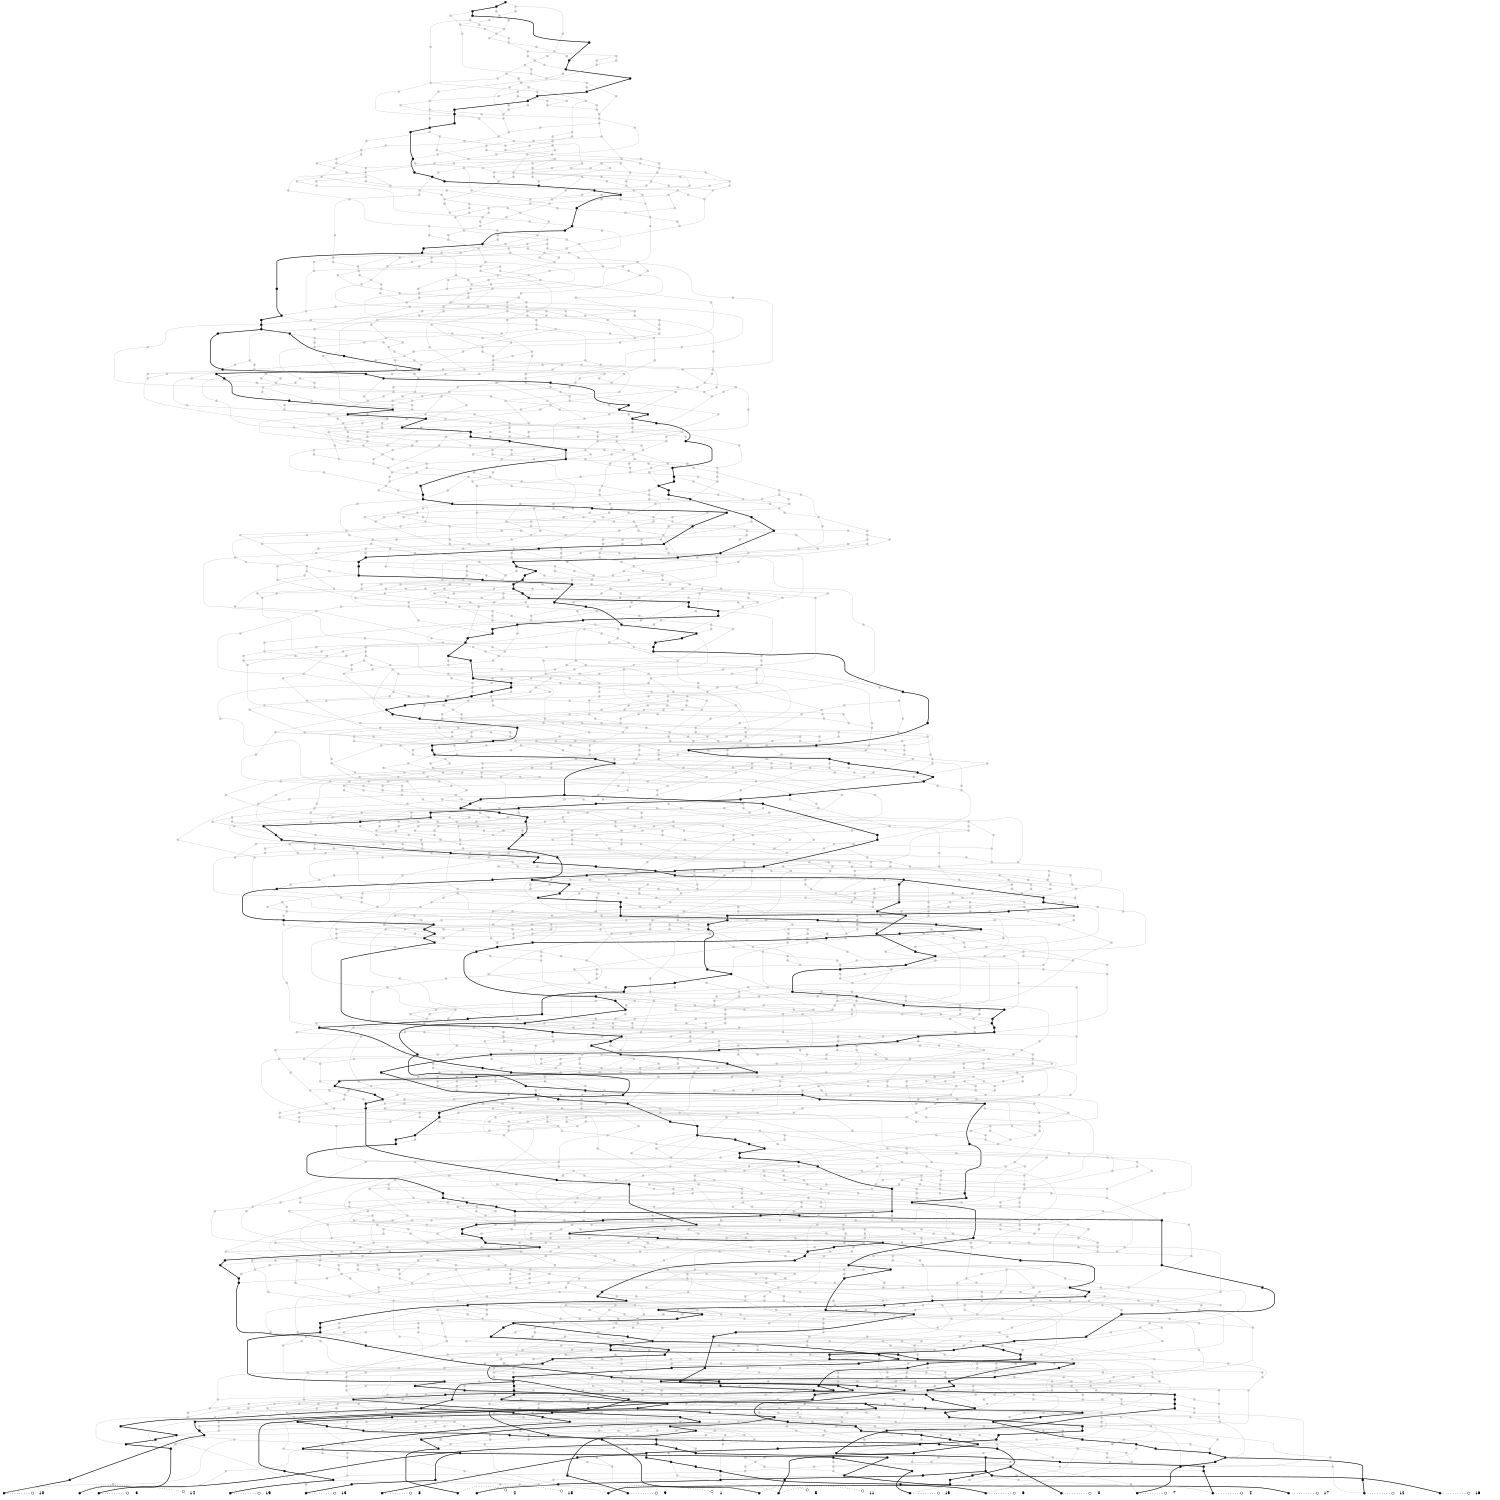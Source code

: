 digraph G {fontsize=5;ranksep=0.02;ratio=fill;size="10,10";
edge[arrowhead=none];
{rank=same;1[shape=point] 2[shape=point] 3[shape=point] 4[shape=point] 5[shape=point] 6[shape=point] 7[shape=point] 8[shape=point] 9[shape=point] 10[shape=point] 11[shape=point] 12[shape=point] 13[shape=point] 14[shape=point] 15[shape=point] 16[shape=point] 17[shape=point] 18[shape=point] 19[shape=point] 20[shape=point] }
1[shape=point,width=0.10,height=0.10]
1->3355[style=dotted,arrowhead=odot,arrowsize=1];
3355[shape=plaintext,label="0"];
{rank=same; 1;3355}
2[shape=point,width=0.10,height=0.10]
2->3356[style=dotted,arrowhead=odot,arrowsize=1];
3356[shape=plaintext,label="1"];
{rank=same; 2;3356}
3[shape=point,width=0.10,height=0.10]
3->3357[style=dotted,arrowhead=odot,arrowsize=1];
3357[shape=plaintext,label="2"];
{rank=same; 3;3357}
4[shape=point,width=0.10,height=0.10]
4->3358[style=dotted,arrowhead=odot,arrowsize=1];
3358[shape=plaintext,label="3"];
{rank=same; 4;3358}
5[shape=point,width=0.10,height=0.10]
5->3359[style=dotted,arrowhead=odot,arrowsize=1];
3359[shape=plaintext,label="4"];
{rank=same; 5;3359}
6[shape=point,width=0.10,height=0.10]
6->3360[style=dotted,arrowhead=odot,arrowsize=1];
3360[shape=plaintext,label="5"];
{rank=same; 6;3360}
7[shape=point,width=0.10,height=0.10]
7->3361[style=dotted,arrowhead=odot,arrowsize=1];
3361[shape=plaintext,label="6"];
{rank=same; 7;3361}
8[shape=point,width=0.10,height=0.10]
8->3362[style=dotted,arrowhead=odot,arrowsize=1];
3362[shape=plaintext,label="7"];
{rank=same; 8;3362}
9[shape=point,width=0.10,height=0.10]
9->3363[style=dotted,arrowhead=odot,arrowsize=1];
3363[shape=plaintext,label="8"];
{rank=same; 9;3363}
10[shape=point,width=0.10,height=0.10]
10->3364[style=dotted,arrowhead=odot,arrowsize=1];
3364[shape=plaintext,label="9"];
{rank=same; 10;3364}
11[shape=point,width=0.10,height=0.10]
11->3365[style=dotted,arrowhead=odot,arrowsize=1];
3365[shape=plaintext,label="10"];
{rank=same; 11;3365}
12[shape=point,width=0.10,height=0.10]
12->3366[style=dotted,arrowhead=odot,arrowsize=1];
3366[shape=plaintext,label="11"];
{rank=same; 12;3366}
13[shape=point,width=0.10,height=0.10]
13->3367[style=dotted,arrowhead=odot,arrowsize=1];
3367[shape=plaintext,label="12"];
{rank=same; 13;3367}
14[shape=point,width=0.10,height=0.10]
14->3368[style=dotted,arrowhead=odot,arrowsize=1];
3368[shape=plaintext,label="13"];
{rank=same; 14;3368}
15[shape=point,width=0.10,height=0.10]
15->3369[style=dotted,arrowhead=odot,arrowsize=1];
3369[shape=plaintext,label="14"];
{rank=same; 15;3369}
16[shape=point,width=0.10,height=0.10]
16->3370[style=dotted,arrowhead=odot,arrowsize=1];
3370[shape=plaintext,label="15"];
{rank=same; 16;3370}
17[shape=point,width=0.10,height=0.10]
17->3371[style=dotted,arrowhead=odot,arrowsize=1];
3371[shape=plaintext,label="16"];
{rank=same; 17;3371}
18[shape=point,width=0.10,height=0.10]
18->3372[style=dotted,arrowhead=odot,arrowsize=1];
3372[shape=plaintext,label="17"];
{rank=same; 18;3372}
19[shape=point,width=0.10,height=0.10]
19->3373[style=dotted,arrowhead=odot,arrowsize=1];
3373[shape=plaintext,label="18"];
{rank=same; 19;3373}
20[shape=point,width=0.10,height=0.10]
20->3374[style=dotted,arrowhead=odot,arrowsize=1];
3374[shape=plaintext,label="19"];
{rank=same; 20;3374}
21[shape=point,width=0.10,height=0.10]
22[shape=point,width=0.10,height=0.10,color=gray]
23[shape=point,width=0.10,height=0.10]
24[shape=point,width=0.10,height=0.10,color=gray]
25[shape=point,width=0.10,height=0.10]
26[shape=point,width=0.10,height=0.10,color=gray]
27[shape=point,width=0.10,height=0.10]
28[shape=point,width=0.10,height=0.10,color=gray]
29[shape=point,width=0.10,height=0.10,color=gray]
30[shape=point,width=0.10,height=0.10,color=gray]
31[shape=point,width=0.10,height=0.10]
32[shape=point,width=0.10,height=0.10,color=gray]
33[shape=point,width=0.10,height=0.10]
34[shape=point,width=0.10,height=0.10]
35[shape=point,width=0.10,height=0.10,color=gray]
36[shape=point,width=0.10,height=0.10]
37[shape=point,width=0.10,height=0.10,color=gray]
38[shape=point,width=0.10,height=0.10]
39[shape=point,width=0.10,height=0.10,color=gray]
40[shape=point,width=0.10,height=0.10,color=gray]
41[shape=point,width=0.10,height=0.10,color=gray]
42[shape=point,width=0.10,height=0.10]
43[shape=point,width=0.10,height=0.10,color=gray]
44[shape=point,width=0.10,height=0.10,color=gray]
45[shape=point,width=0.10,height=0.10]
46[shape=point,width=0.10,height=0.10,color=gray]
47[shape=point,width=0.10,height=0.10]
48[shape=point,width=0.10,height=0.10,color=gray]
49[shape=point,width=0.10,height=0.10]
50[shape=point,width=0.10,height=0.10,color=gray]
51[shape=point,width=0.10,height=0.10]
52[shape=point,width=0.10,height=0.10,color=gray]
53[shape=point,width=0.10,height=0.10]
54[shape=point,width=0.10,height=0.10]
55[shape=point,width=0.10,height=0.10]
56[shape=point,width=0.10,height=0.10,color=gray]
57[shape=point,width=0.10,height=0.10]
58[shape=point,width=0.10,height=0.10]
59[shape=point,width=0.10,height=0.10]
60[shape=point,width=0.10,height=0.10]
61[shape=point,width=0.10,height=0.10,color=gray]
62[shape=point,width=0.10,height=0.10]
63[shape=point,width=0.10,height=0.10,color=gray]
64[shape=point,width=0.10,height=0.10]
65[shape=point,width=0.10,height=0.10,color=gray]
66[shape=point,width=0.10,height=0.10,color=gray]
67[shape=point,width=0.10,height=0.10,color=gray]
68[shape=point,width=0.10,height=0.10,color=gray]
69[shape=point,width=0.10,height=0.10]
70[shape=point,width=0.10,height=0.10,color=gray]
71[shape=point,width=0.10,height=0.10]
72[shape=point,width=0.10,height=0.10,color=gray]
73[shape=point,width=0.10,height=0.10]
74[shape=point,width=0.10,height=0.10,color=gray]
75[shape=point,width=0.10,height=0.10,color=gray]
76[shape=point,width=0.10,height=0.10,color=gray]
77[shape=point,width=0.10,height=0.10]
78[shape=point,width=0.10,height=0.10,color=gray]
79[shape=point,width=0.10,height=0.10,color=gray]
80[shape=point,width=0.10,height=0.10]
81[shape=point,width=0.10,height=0.10,color=gray]
82[shape=point,width=0.10,height=0.10]
83[shape=point,width=0.10,height=0.10,color=gray]
84[shape=point,width=0.10,height=0.10,color=gray]
85[shape=point,width=0.10,height=0.10,color=gray]
86[shape=point,width=0.10,height=0.10]
87[shape=point,width=0.10,height=0.10]
88[shape=point,width=0.10,height=0.10,color=gray]
89[shape=point,width=0.10,height=0.10,color=gray]
90[shape=point,width=0.10,height=0.10,color=gray]
91[shape=point,width=0.10,height=0.10,color=gray]
92[shape=point,width=0.10,height=0.10,color=gray]
93[shape=point,width=0.10,height=0.10]
94[shape=point,width=0.10,height=0.10,color=gray]
95[shape=point,width=0.10,height=0.10]
96[shape=point,width=0.10,height=0.10,color=gray]
97[shape=point,width=0.10,height=0.10,color=gray]
98[shape=point,width=0.10,height=0.10]
99[shape=point,width=0.10,height=0.10,color=gray]
100[shape=point,width=0.10,height=0.10]
101[shape=point,width=0.10,height=0.10,color=gray]
102[shape=point,width=0.10,height=0.10,color=gray]
103[shape=point,width=0.10,height=0.10,color=gray]
104[shape=point,width=0.10,height=0.10]
105[shape=point,width=0.10,height=0.10]
106[shape=point,width=0.10,height=0.10,color=gray]
107[shape=point,width=0.10,height=0.10,color=gray]
108[shape=point,width=0.10,height=0.10]
109[shape=point,width=0.10,height=0.10]
110[shape=point,width=0.10,height=0.10,color=gray]
111[shape=point,width=0.10,height=0.10]
112[shape=point,width=0.10,height=0.10,color=gray]
113[shape=point,width=0.10,height=0.10,color=gray]
114[shape=point,width=0.10,height=0.10]
115[shape=point,width=0.10,height=0.10,color=gray]
116[shape=point,width=0.10,height=0.10,color=gray]
117[shape=point,width=0.10,height=0.10,color=gray]
118[shape=point,width=0.10,height=0.10]
119[shape=point,width=0.10,height=0.10,color=gray]
120[shape=point,width=0.10,height=0.10,color=gray]
121[shape=point,width=0.10,height=0.10]
122[shape=point,width=0.10,height=0.10,color=gray]
123[shape=point,width=0.10,height=0.10]
124[shape=point,width=0.10,height=0.10,color=gray]
125[shape=point,width=0.10,height=0.10,color=gray]
126[shape=point,width=0.10,height=0.10]
127[shape=point,width=0.10,height=0.10,color=gray]
128[shape=point,width=0.10,height=0.10]
129[shape=point,width=0.10,height=0.10]
130[shape=point,width=0.10,height=0.10]
131[shape=point,width=0.10,height=0.10]
132[shape=point,width=0.10,height=0.10,color=gray]
133[shape=point,width=0.10,height=0.10]
134[shape=point,width=0.10,height=0.10,color=gray]
135[shape=point,width=0.10,height=0.10,color=gray]
136[shape=point,width=0.10,height=0.10]
137[shape=point,width=0.10,height=0.10]
138[shape=point,width=0.10,height=0.10,color=gray]
139[shape=point,width=0.10,height=0.10]
140[shape=point,width=0.10,height=0.10]
141[shape=point,width=0.10,height=0.10,color=gray]
142[shape=point,width=0.10,height=0.10,color=gray]
143[shape=point,width=0.10,height=0.10,color=gray]
144[shape=point,width=0.10,height=0.10]
145[shape=point,width=0.10,height=0.10,color=gray]
146[shape=point,width=0.10,height=0.10,color=gray]
147[shape=point,width=0.10,height=0.10,color=gray]
148[shape=point,width=0.10,height=0.10,color=gray]
149[shape=point,width=0.10,height=0.10,color=gray]
150[shape=point,width=0.10,height=0.10,color=gray]
151[shape=point,width=0.10,height=0.10,color=gray]
152[shape=point,width=0.10,height=0.10,color=gray]
153[shape=point,width=0.10,height=0.10]
154[shape=point,width=0.10,height=0.10,color=gray]
155[shape=point,width=0.10,height=0.10,color=gray]
156[shape=point,width=0.10,height=0.10,color=gray]
157[shape=point,width=0.10,height=0.10,color=gray]
158[shape=point,width=0.10,height=0.10,color=gray]
159[shape=point,width=0.10,height=0.10,color=gray]
160[shape=point,width=0.10,height=0.10]
161[shape=point,width=0.10,height=0.10]
162[shape=point,width=0.10,height=0.10]
163[shape=point,width=0.10,height=0.10]
164[shape=point,width=0.10,height=0.10,color=gray]
165[shape=point,width=0.10,height=0.10,color=gray]
166[shape=point,width=0.10,height=0.10]
167[shape=point,width=0.10,height=0.10,color=gray]
168[shape=point,width=0.10,height=0.10,color=gray]
169[shape=point,width=0.10,height=0.10,color=gray]
170[shape=point,width=0.10,height=0.10,color=gray]
171[shape=point,width=0.10,height=0.10,color=gray]
172[shape=point,width=0.10,height=0.10,color=gray]
173[shape=point,width=0.10,height=0.10]
174[shape=point,width=0.10,height=0.10]
175[shape=point,width=0.10,height=0.10,color=gray]
176[shape=point,width=0.10,height=0.10,color=gray]
177[shape=point,width=0.10,height=0.10]
178[shape=point,width=0.10,height=0.10,color=gray]
179[shape=point,width=0.10,height=0.10]
180[shape=point,width=0.10,height=0.10,color=gray]
181[shape=point,width=0.10,height=0.10,color=gray]
182[shape=point,width=0.10,height=0.10,color=gray]
183[shape=point,width=0.10,height=0.10,color=gray]
184[shape=point,width=0.10,height=0.10]
185[shape=point,width=0.10,height=0.10]
186[shape=point,width=0.10,height=0.10]
187[shape=point,width=0.10,height=0.10,color=gray]
188[shape=point,width=0.10,height=0.10]
189[shape=point,width=0.10,height=0.10,color=gray]
190[shape=point,width=0.10,height=0.10]
191[shape=point,width=0.10,height=0.10,color=gray]
192[shape=point,width=0.10,height=0.10,color=gray]
193[shape=point,width=0.10,height=0.10]
194[shape=point,width=0.10,height=0.10,color=gray]
195[shape=point,width=0.10,height=0.10,color=gray]
196[shape=point,width=0.10,height=0.10,color=gray]
197[shape=point,width=0.10,height=0.10,color=gray]
198[shape=point,width=0.10,height=0.10,color=gray]
199[shape=point,width=0.10,height=0.10,color=gray]
200[shape=point,width=0.10,height=0.10]
201[shape=point,width=0.10,height=0.10,color=gray]
202[shape=point,width=0.10,height=0.10,color=gray]
203[shape=point,width=0.10,height=0.10,color=gray]
204[shape=point,width=0.10,height=0.10,color=gray]
205[shape=point,width=0.10,height=0.10,color=gray]
206[shape=point,width=0.10,height=0.10,color=gray]
207[shape=point,width=0.10,height=0.10]
208[shape=point,width=0.10,height=0.10,color=gray]
209[shape=point,width=0.10,height=0.10,color=gray]
210[shape=point,width=0.10,height=0.10,color=gray]
211[shape=point,width=0.10,height=0.10]
212[shape=point,width=0.10,height=0.10,color=gray]
213[shape=point,width=0.10,height=0.10,color=gray]
214[shape=point,width=0.10,height=0.10,color=gray]
215[shape=point,width=0.10,height=0.10,color=gray]
216[shape=point,width=0.10,height=0.10,color=gray]
217[shape=point,width=0.10,height=0.10,color=gray]
218[shape=point,width=0.10,height=0.10,color=gray]
219[shape=point,width=0.10,height=0.10]
220[shape=point,width=0.10,height=0.10,color=gray]
221[shape=point,width=0.10,height=0.10]
222[shape=point,width=0.10,height=0.10,color=gray]
223[shape=point,width=0.10,height=0.10,color=gray]
224[shape=point,width=0.10,height=0.10]
225[shape=point,width=0.10,height=0.10,color=gray]
226[shape=point,width=0.10,height=0.10,color=gray]
227[shape=point,width=0.10,height=0.10,color=gray]
228[shape=point,width=0.10,height=0.10,color=gray]
229[shape=point,width=0.10,height=0.10]
230[shape=point,width=0.10,height=0.10,color=gray]
231[shape=point,width=0.10,height=0.10,color=gray]
232[shape=point,width=0.10,height=0.10,color=gray]
233[shape=point,width=0.10,height=0.10,color=gray]
234[shape=point,width=0.10,height=0.10,color=gray]
235[shape=point,width=0.10,height=0.10,color=gray]
236[shape=point,width=0.10,height=0.10,color=gray]
237[shape=point,width=0.10,height=0.10,color=gray]
238[shape=point,width=0.10,height=0.10]
239[shape=point,width=0.10,height=0.10]
240[shape=point,width=0.10,height=0.10]
241[shape=point,width=0.10,height=0.10,color=gray]
242[shape=point,width=0.10,height=0.10,color=gray]
243[shape=point,width=0.10,height=0.10,color=gray]
244[shape=point,width=0.10,height=0.10,color=gray]
245[shape=point,width=0.10,height=0.10]
246[shape=point,width=0.10,height=0.10]
247[shape=point,width=0.10,height=0.10,color=gray]
248[shape=point,width=0.10,height=0.10]
249[shape=point,width=0.10,height=0.10,color=gray]
250[shape=point,width=0.10,height=0.10]
251[shape=point,width=0.10,height=0.10,color=gray]
252[shape=point,width=0.10,height=0.10,color=gray]
253[shape=point,width=0.10,height=0.10,color=gray]
254[shape=point,width=0.10,height=0.10]
255[shape=point,width=0.10,height=0.10,color=gray]
256[shape=point,width=0.10,height=0.10,color=gray]
257[shape=point,width=0.10,height=0.10,color=gray]
258[shape=point,width=0.10,height=0.10,color=gray]
259[shape=point,width=0.10,height=0.10]
260[shape=point,width=0.10,height=0.10]
261[shape=point,width=0.10,height=0.10,color=gray]
262[shape=point,width=0.10,height=0.10]
263[shape=point,width=0.10,height=0.10]
264[shape=point,width=0.10,height=0.10]
265[shape=point,width=0.10,height=0.10]
266[shape=point,width=0.10,height=0.10,color=gray]
267[shape=point,width=0.10,height=0.10,color=gray]
268[shape=point,width=0.10,height=0.10,color=gray]
269[shape=point,width=0.10,height=0.10]
270[shape=point,width=0.10,height=0.10,color=gray]
271[shape=point,width=0.10,height=0.10]
272[shape=point,width=0.10,height=0.10,color=gray]
273[shape=point,width=0.10,height=0.10]
274[shape=point,width=0.10,height=0.10]
275[shape=point,width=0.10,height=0.10,color=gray]
276[shape=point,width=0.10,height=0.10]
277[shape=point,width=0.10,height=0.10,color=gray]
278[shape=point,width=0.10,height=0.10,color=gray]
279[shape=point,width=0.10,height=0.10]
280[shape=point,width=0.10,height=0.10,color=gray]
281[shape=point,width=0.10,height=0.10,color=gray]
282[shape=point,width=0.10,height=0.10,color=gray]
283[shape=point,width=0.10,height=0.10,color=gray]
284[shape=point,width=0.10,height=0.10]
285[shape=point,width=0.10,height=0.10,color=gray]
286[shape=point,width=0.10,height=0.10,color=gray]
287[shape=point,width=0.10,height=0.10,color=gray]
288[shape=point,width=0.10,height=0.10]
289[shape=point,width=0.10,height=0.10,color=gray]
290[shape=point,width=0.10,height=0.10,color=gray]
291[shape=point,width=0.10,height=0.10,color=gray]
292[shape=point,width=0.10,height=0.10,color=gray]
293[shape=point,width=0.10,height=0.10,color=gray]
294[shape=point,width=0.10,height=0.10]
295[shape=point,width=0.10,height=0.10,color=gray]
296[shape=point,width=0.10,height=0.10,color=gray]
297[shape=point,width=0.10,height=0.10]
298[shape=point,width=0.10,height=0.10,color=gray]
299[shape=point,width=0.10,height=0.10,color=gray]
300[shape=point,width=0.10,height=0.10,color=gray]
301[shape=point,width=0.10,height=0.10,color=gray]
302[shape=point,width=0.10,height=0.10,color=gray]
303[shape=point,width=0.10,height=0.10,color=gray]
304[shape=point,width=0.10,height=0.10,color=gray]
305[shape=point,width=0.10,height=0.10,color=gray]
306[shape=point,width=0.10,height=0.10,color=gray]
307[shape=point,width=0.10,height=0.10,color=gray]
308[shape=point,width=0.10,height=0.10,color=gray]
309[shape=point,width=0.10,height=0.10,color=gray]
310[shape=point,width=0.10,height=0.10,color=gray]
311[shape=point,width=0.10,height=0.10]
312[shape=point,width=0.10,height=0.10,color=gray]
313[shape=point,width=0.10,height=0.10,color=gray]
314[shape=point,width=0.10,height=0.10,color=gray]
315[shape=point,width=0.10,height=0.10,color=gray]
316[shape=point,width=0.10,height=0.10,color=gray]
317[shape=point,width=0.10,height=0.10]
318[shape=point,width=0.10,height=0.10,color=gray]
319[shape=point,width=0.10,height=0.10]
320[shape=point,width=0.10,height=0.10]
321[shape=point,width=0.10,height=0.10,color=gray]
322[shape=point,width=0.10,height=0.10,color=gray]
323[shape=point,width=0.10,height=0.10,color=gray]
324[shape=point,width=0.10,height=0.10]
325[shape=point,width=0.10,height=0.10,color=gray]
326[shape=point,width=0.10,height=0.10]
327[shape=point,width=0.10,height=0.10,color=gray]
328[shape=point,width=0.10,height=0.10,color=gray]
329[shape=point,width=0.10,height=0.10,color=gray]
330[shape=point,width=0.10,height=0.10]
331[shape=point,width=0.10,height=0.10,color=gray]
332[shape=point,width=0.10,height=0.10,color=gray]
333[shape=point,width=0.10,height=0.10,color=gray]
334[shape=point,width=0.10,height=0.10]
335[shape=point,width=0.10,height=0.10,color=gray]
336[shape=point,width=0.10,height=0.10,color=gray]
337[shape=point,width=0.10,height=0.10]
338[shape=point,width=0.10,height=0.10,color=gray]
339[shape=point,width=0.10,height=0.10,color=gray]
340[shape=point,width=0.10,height=0.10]
341[shape=point,width=0.10,height=0.10,color=gray]
342[shape=point,width=0.10,height=0.10,color=gray]
343[shape=point,width=0.10,height=0.10,color=gray]
344[shape=point,width=0.10,height=0.10,color=gray]
345[shape=point,width=0.10,height=0.10,color=gray]
346[shape=point,width=0.10,height=0.10,color=gray]
347[shape=point,width=0.10,height=0.10,color=gray]
348[shape=point,width=0.10,height=0.10,color=gray]
349[shape=point,width=0.10,height=0.10,color=gray]
350[shape=point,width=0.10,height=0.10]
351[shape=point,width=0.10,height=0.10,color=gray]
352[shape=point,width=0.10,height=0.10]
353[shape=point,width=0.10,height=0.10,color=gray]
354[shape=point,width=0.10,height=0.10,color=gray]
355[shape=point,width=0.10,height=0.10,color=gray]
356[shape=point,width=0.10,height=0.10,color=gray]
357[shape=point,width=0.10,height=0.10,color=gray]
358[shape=point,width=0.10,height=0.10,color=gray]
359[shape=point,width=0.10,height=0.10,color=gray]
360[shape=point,width=0.10,height=0.10,color=gray]
361[shape=point,width=0.10,height=0.10,color=gray]
362[shape=point,width=0.10,height=0.10]
363[shape=point,width=0.10,height=0.10,color=gray]
364[shape=point,width=0.10,height=0.10,color=gray]
365[shape=point,width=0.10,height=0.10,color=gray]
366[shape=point,width=0.10,height=0.10,color=gray]
367[shape=point,width=0.10,height=0.10,color=gray]
368[shape=point,width=0.10,height=0.10,color=gray]
369[shape=point,width=0.10,height=0.10]
370[shape=point,width=0.10,height=0.10,color=gray]
371[shape=point,width=0.10,height=0.10,color=gray]
372[shape=point,width=0.10,height=0.10,color=gray]
373[shape=point,width=0.10,height=0.10,color=gray]
374[shape=point,width=0.10,height=0.10]
375[shape=point,width=0.10,height=0.10,color=gray]
376[shape=point,width=0.10,height=0.10]
377[shape=point,width=0.10,height=0.10,color=gray]
378[shape=point,width=0.10,height=0.10,color=gray]
379[shape=point,width=0.10,height=0.10,color=gray]
380[shape=point,width=0.10,height=0.10,color=gray]
381[shape=point,width=0.10,height=0.10,color=gray]
382[shape=point,width=0.10,height=0.10,color=gray]
383[shape=point,width=0.10,height=0.10]
384[shape=point,width=0.10,height=0.10,color=gray]
385[shape=point,width=0.10,height=0.10]
386[shape=point,width=0.10,height=0.10]
387[shape=point,width=0.10,height=0.10]
388[shape=point,width=0.10,height=0.10,color=gray]
389[shape=point,width=0.10,height=0.10,color=gray]
390[shape=point,width=0.10,height=0.10,color=gray]
391[shape=point,width=0.10,height=0.10,color=gray]
392[shape=point,width=0.10,height=0.10,color=gray]
393[shape=point,width=0.10,height=0.10]
394[shape=point,width=0.10,height=0.10,color=gray]
395[shape=point,width=0.10,height=0.10,color=gray]
396[shape=point,width=0.10,height=0.10,color=gray]
397[shape=point,width=0.10,height=0.10,color=gray]
398[shape=point,width=0.10,height=0.10]
399[shape=point,width=0.10,height=0.10,color=gray]
400[shape=point,width=0.10,height=0.10]
401[shape=point,width=0.10,height=0.10,color=gray]
402[shape=point,width=0.10,height=0.10]
403[shape=point,width=0.10,height=0.10,color=gray]
404[shape=point,width=0.10,height=0.10,color=gray]
405[shape=point,width=0.10,height=0.10]
406[shape=point,width=0.10,height=0.10,color=gray]
407[shape=point,width=0.10,height=0.10]
408[shape=point,width=0.10,height=0.10,color=gray]
409[shape=point,width=0.10,height=0.10,color=gray]
410[shape=point,width=0.10,height=0.10,color=gray]
411[shape=point,width=0.10,height=0.10,color=gray]
412[shape=point,width=0.10,height=0.10,color=gray]
413[shape=point,width=0.10,height=0.10]
414[shape=point,width=0.10,height=0.10,color=gray]
415[shape=point,width=0.10,height=0.10]
416[shape=point,width=0.10,height=0.10,color=gray]
417[shape=point,width=0.10,height=0.10,color=gray]
418[shape=point,width=0.10,height=0.10,color=gray]
419[shape=point,width=0.10,height=0.10,color=gray]
420[shape=point,width=0.10,height=0.10,color=gray]
421[shape=point,width=0.10,height=0.10,color=gray]
422[shape=point,width=0.10,height=0.10,color=gray]
423[shape=point,width=0.10,height=0.10,color=gray]
424[shape=point,width=0.10,height=0.10,color=gray]
425[shape=point,width=0.10,height=0.10,color=gray]
426[shape=point,width=0.10,height=0.10,color=gray]
427[shape=point,width=0.10,height=0.10,color=gray]
428[shape=point,width=0.10,height=0.10,color=gray]
429[shape=point,width=0.10,height=0.10,color=gray]
430[shape=point,width=0.10,height=0.10,color=gray]
431[shape=point,width=0.10,height=0.10,color=gray]
432[shape=point,width=0.10,height=0.10,color=gray]
433[shape=point,width=0.10,height=0.10,color=gray]
434[shape=point,width=0.10,height=0.10]
435[shape=point,width=0.10,height=0.10]
436[shape=point,width=0.10,height=0.10,color=gray]
437[shape=point,width=0.10,height=0.10,color=gray]
438[shape=point,width=0.10,height=0.10,color=gray]
439[shape=point,width=0.10,height=0.10]
440[shape=point,width=0.10,height=0.10]
441[shape=point,width=0.10,height=0.10,color=gray]
442[shape=point,width=0.10,height=0.10,color=gray]
443[shape=point,width=0.10,height=0.10,color=gray]
444[shape=point,width=0.10,height=0.10]
445[shape=point,width=0.10,height=0.10,color=gray]
446[shape=point,width=0.10,height=0.10,color=gray]
447[shape=point,width=0.10,height=0.10,color=gray]
448[shape=point,width=0.10,height=0.10]
449[shape=point,width=0.10,height=0.10,color=gray]
450[shape=point,width=0.10,height=0.10,color=gray]
451[shape=point,width=0.10,height=0.10]
452[shape=point,width=0.10,height=0.10,color=gray]
453[shape=point,width=0.10,height=0.10,color=gray]
454[shape=point,width=0.10,height=0.10,color=gray]
455[shape=point,width=0.10,height=0.10,color=gray]
456[shape=point,width=0.10,height=0.10,color=gray]
457[shape=point,width=0.10,height=0.10]
458[shape=point,width=0.10,height=0.10,color=gray]
459[shape=point,width=0.10,height=0.10]
460[shape=point,width=0.10,height=0.10,color=gray]
461[shape=point,width=0.10,height=0.10,color=gray]
462[shape=point,width=0.10,height=0.10,color=gray]
463[shape=point,width=0.10,height=0.10,color=gray]
464[shape=point,width=0.10,height=0.10,color=gray]
465[shape=point,width=0.10,height=0.10]
466[shape=point,width=0.10,height=0.10,color=gray]
467[shape=point,width=0.10,height=0.10,color=gray]
468[shape=point,width=0.10,height=0.10,color=gray]
469[shape=point,width=0.10,height=0.10,color=gray]
470[shape=point,width=0.10,height=0.10,color=gray]
471[shape=point,width=0.10,height=0.10]
472[shape=point,width=0.10,height=0.10,color=gray]
473[shape=point,width=0.10,height=0.10,color=gray]
474[shape=point,width=0.10,height=0.10,color=gray]
475[shape=point,width=0.10,height=0.10,color=gray]
476[shape=point,width=0.10,height=0.10,color=gray]
477[shape=point,width=0.10,height=0.10,color=gray]
478[shape=point,width=0.10,height=0.10,color=gray]
479[shape=point,width=0.10,height=0.10,color=gray]
480[shape=point,width=0.10,height=0.10,color=gray]
481[shape=point,width=0.10,height=0.10]
482[shape=point,width=0.10,height=0.10]
483[shape=point,width=0.10,height=0.10,color=gray]
484[shape=point,width=0.10,height=0.10,color=gray]
485[shape=point,width=0.10,height=0.10,color=gray]
486[shape=point,width=0.10,height=0.10]
487[shape=point,width=0.10,height=0.10,color=gray]
488[shape=point,width=0.10,height=0.10]
489[shape=point,width=0.10,height=0.10,color=gray]
490[shape=point,width=0.10,height=0.10,color=gray]
491[shape=point,width=0.10,height=0.10]
492[shape=point,width=0.10,height=0.10,color=gray]
493[shape=point,width=0.10,height=0.10,color=gray]
494[shape=point,width=0.10,height=0.10]
495[shape=point,width=0.10,height=0.10,color=gray]
496[shape=point,width=0.10,height=0.10]
497[shape=point,width=0.10,height=0.10]
498[shape=point,width=0.10,height=0.10,color=gray]
499[shape=point,width=0.10,height=0.10]
500[shape=point,width=0.10,height=0.10]
501[shape=point,width=0.10,height=0.10,color=gray]
502[shape=point,width=0.10,height=0.10,color=gray]
503[shape=point,width=0.10,height=0.10,color=gray]
504[shape=point,width=0.10,height=0.10,color=gray]
505[shape=point,width=0.10,height=0.10,color=gray]
506[shape=point,width=0.10,height=0.10,color=gray]
507[shape=point,width=0.10,height=0.10,color=gray]
508[shape=point,width=0.10,height=0.10,color=gray]
509[shape=point,width=0.10,height=0.10,color=gray]
510[shape=point,width=0.10,height=0.10,color=gray]
511[shape=point,width=0.10,height=0.10,color=gray]
512[shape=point,width=0.10,height=0.10,color=gray]
513[shape=point,width=0.10,height=0.10,color=gray]
514[shape=point,width=0.10,height=0.10,color=gray]
515[shape=point,width=0.10,height=0.10,color=gray]
516[shape=point,width=0.10,height=0.10]
517[shape=point,width=0.10,height=0.10,color=gray]
518[shape=point,width=0.10,height=0.10,color=gray]
519[shape=point,width=0.10,height=0.10]
520[shape=point,width=0.10,height=0.10]
521[shape=point,width=0.10,height=0.10,color=gray]
522[shape=point,width=0.10,height=0.10,color=gray]
523[shape=point,width=0.10,height=0.10,color=gray]
524[shape=point,width=0.10,height=0.10,color=gray]
525[shape=point,width=0.10,height=0.10,color=gray]
526[shape=point,width=0.10,height=0.10,color=gray]
527[shape=point,width=0.10,height=0.10]
528[shape=point,width=0.10,height=0.10,color=gray]
529[shape=point,width=0.10,height=0.10]
530[shape=point,width=0.10,height=0.10,color=gray]
531[shape=point,width=0.10,height=0.10,color=gray]
532[shape=point,width=0.10,height=0.10,color=gray]
533[shape=point,width=0.10,height=0.10]
534[shape=point,width=0.10,height=0.10,color=gray]
535[shape=point,width=0.10,height=0.10,color=gray]
536[shape=point,width=0.10,height=0.10]
537[shape=point,width=0.10,height=0.10,color=gray]
538[shape=point,width=0.10,height=0.10,color=gray]
539[shape=point,width=0.10,height=0.10,color=gray]
540[shape=point,width=0.10,height=0.10]
541[shape=point,width=0.10,height=0.10]
542[shape=point,width=0.10,height=0.10,color=gray]
543[shape=point,width=0.10,height=0.10,color=gray]
544[shape=point,width=0.10,height=0.10,color=gray]
545[shape=point,width=0.10,height=0.10]
546[shape=point,width=0.10,height=0.10,color=gray]
547[shape=point,width=0.10,height=0.10,color=gray]
548[shape=point,width=0.10,height=0.10]
549[shape=point,width=0.10,height=0.10,color=gray]
550[shape=point,width=0.10,height=0.10]
551[shape=point,width=0.10,height=0.10,color=gray]
552[shape=point,width=0.10,height=0.10]
553[shape=point,width=0.10,height=0.10,color=gray]
554[shape=point,width=0.10,height=0.10,color=gray]
555[shape=point,width=0.10,height=0.10,color=gray]
556[shape=point,width=0.10,height=0.10,color=gray]
557[shape=point,width=0.10,height=0.10,color=gray]
558[shape=point,width=0.10,height=0.10,color=gray]
559[shape=point,width=0.10,height=0.10,color=gray]
560[shape=point,width=0.10,height=0.10,color=gray]
561[shape=point,width=0.10,height=0.10]
562[shape=point,width=0.10,height=0.10,color=gray]
563[shape=point,width=0.10,height=0.10]
564[shape=point,width=0.10,height=0.10,color=gray]
565[shape=point,width=0.10,height=0.10,color=gray]
566[shape=point,width=0.10,height=0.10,color=gray]
567[shape=point,width=0.10,height=0.10,color=gray]
568[shape=point,width=0.10,height=0.10]
569[shape=point,width=0.10,height=0.10,color=gray]
570[shape=point,width=0.10,height=0.10,color=gray]
571[shape=point,width=0.10,height=0.10,color=gray]
572[shape=point,width=0.10,height=0.10,color=gray]
573[shape=point,width=0.10,height=0.10]
574[shape=point,width=0.10,height=0.10,color=gray]
575[shape=point,width=0.10,height=0.10]
576[shape=point,width=0.10,height=0.10,color=gray]
577[shape=point,width=0.10,height=0.10,color=gray]
578[shape=point,width=0.10,height=0.10,color=gray]
579[shape=point,width=0.10,height=0.10]
580[shape=point,width=0.10,height=0.10,color=gray]
581[shape=point,width=0.10,height=0.10]
582[shape=point,width=0.10,height=0.10,color=gray]
583[shape=point,width=0.10,height=0.10]
584[shape=point,width=0.10,height=0.10,color=gray]
585[shape=point,width=0.10,height=0.10,color=gray]
586[shape=point,width=0.10,height=0.10,color=gray]
587[shape=point,width=0.10,height=0.10,color=gray]
588[shape=point,width=0.10,height=0.10,color=gray]
589[shape=point,width=0.10,height=0.10,color=gray]
590[shape=point,width=0.10,height=0.10,color=gray]
591[shape=point,width=0.10,height=0.10,color=gray]
592[shape=point,width=0.10,height=0.10,color=gray]
593[shape=point,width=0.10,height=0.10,color=gray]
594[shape=point,width=0.10,height=0.10]
595[shape=point,width=0.10,height=0.10,color=gray]
596[shape=point,width=0.10,height=0.10]
597[shape=point,width=0.10,height=0.10,color=gray]
598[shape=point,width=0.10,height=0.10]
599[shape=point,width=0.10,height=0.10,color=gray]
600[shape=point,width=0.10,height=0.10,color=gray]
601[shape=point,width=0.10,height=0.10,color=gray]
602[shape=point,width=0.10,height=0.10,color=gray]
603[shape=point,width=0.10,height=0.10]
604[shape=point,width=0.10,height=0.10]
605[shape=point,width=0.10,height=0.10,color=gray]
606[shape=point,width=0.10,height=0.10,color=gray]
607[shape=point,width=0.10,height=0.10,color=gray]
608[shape=point,width=0.10,height=0.10]
609[shape=point,width=0.10,height=0.10,color=gray]
610[shape=point,width=0.10,height=0.10,color=gray]
611[shape=point,width=0.10,height=0.10,color=gray]
612[shape=point,width=0.10,height=0.10,color=gray]
613[shape=point,width=0.10,height=0.10,color=gray]
614[shape=point,width=0.10,height=0.10,color=gray]
615[shape=point,width=0.10,height=0.10,color=gray]
616[shape=point,width=0.10,height=0.10]
617[shape=point,width=0.10,height=0.10,color=gray]
618[shape=point,width=0.10,height=0.10,color=gray]
619[shape=point,width=0.10,height=0.10,color=gray]
620[shape=point,width=0.10,height=0.10,color=gray]
621[shape=point,width=0.10,height=0.10,color=gray]
622[shape=point,width=0.10,height=0.10,color=gray]
623[shape=point,width=0.10,height=0.10,color=gray]
624[shape=point,width=0.10,height=0.10,color=gray]
625[shape=point,width=0.10,height=0.10]
626[shape=point,width=0.10,height=0.10,color=gray]
627[shape=point,width=0.10,height=0.10,color=gray]
628[shape=point,width=0.10,height=0.10,color=gray]
629[shape=point,width=0.10,height=0.10,color=gray]
630[shape=point,width=0.10,height=0.10,color=gray]
631[shape=point,width=0.10,height=0.10,color=gray]
632[shape=point,width=0.10,height=0.10,color=gray]
633[shape=point,width=0.10,height=0.10,color=gray]
634[shape=point,width=0.10,height=0.10,color=gray]
635[shape=point,width=0.10,height=0.10,color=gray]
636[shape=point,width=0.10,height=0.10,color=gray]
637[shape=point,width=0.10,height=0.10,color=gray]
638[shape=point,width=0.10,height=0.10,color=gray]
639[shape=point,width=0.10,height=0.10,color=gray]
640[shape=point,width=0.10,height=0.10,color=gray]
641[shape=point,width=0.10,height=0.10,color=gray]
642[shape=point,width=0.10,height=0.10,color=gray]
643[shape=point,width=0.10,height=0.10,color=gray]
644[shape=point,width=0.10,height=0.10,color=gray]
645[shape=point,width=0.10,height=0.10,color=gray]
646[shape=point,width=0.10,height=0.10]
647[shape=point,width=0.10,height=0.10,color=gray]
648[shape=point,width=0.10,height=0.10,color=gray]
649[shape=point,width=0.10,height=0.10,color=gray]
650[shape=point,width=0.10,height=0.10,color=gray]
651[shape=point,width=0.10,height=0.10,color=gray]
652[shape=point,width=0.10,height=0.10,color=gray]
653[shape=point,width=0.10,height=0.10,color=gray]
654[shape=point,width=0.10,height=0.10]
655[shape=point,width=0.10,height=0.10,color=gray]
656[shape=point,width=0.10,height=0.10,color=gray]
657[shape=point,width=0.10,height=0.10,color=gray]
658[shape=point,width=0.10,height=0.10,color=gray]
659[shape=point,width=0.10,height=0.10,color=gray]
660[shape=point,width=0.10,height=0.10,color=gray]
661[shape=point,width=0.10,height=0.10,color=gray]
662[shape=point,width=0.10,height=0.10,color=gray]
663[shape=point,width=0.10,height=0.10]
664[shape=point,width=0.10,height=0.10,color=gray]
665[shape=point,width=0.10,height=0.10]
666[shape=point,width=0.10,height=0.10]
667[shape=point,width=0.10,height=0.10,color=gray]
668[shape=point,width=0.10,height=0.10,color=gray]
669[shape=point,width=0.10,height=0.10]
670[shape=point,width=0.10,height=0.10,color=gray]
671[shape=point,width=0.10,height=0.10,color=gray]
672[shape=point,width=0.10,height=0.10,color=gray]
673[shape=point,width=0.10,height=0.10,color=gray]
674[shape=point,width=0.10,height=0.10,color=gray]
675[shape=point,width=0.10,height=0.10]
676[shape=point,width=0.10,height=0.10,color=gray]
677[shape=point,width=0.10,height=0.10,color=gray]
678[shape=point,width=0.10,height=0.10,color=gray]
679[shape=point,width=0.10,height=0.10,color=gray]
680[shape=point,width=0.10,height=0.10,color=gray]
681[shape=point,width=0.10,height=0.10]
682[shape=point,width=0.10,height=0.10,color=gray]
683[shape=point,width=0.10,height=0.10,color=gray]
684[shape=point,width=0.10,height=0.10,color=gray]
685[shape=point,width=0.10,height=0.10,color=gray]
686[shape=point,width=0.10,height=0.10,color=gray]
687[shape=point,width=0.10,height=0.10,color=gray]
688[shape=point,width=0.10,height=0.10,color=gray]
689[shape=point,width=0.10,height=0.10,color=gray]
690[shape=point,width=0.10,height=0.10,color=gray]
691[shape=point,width=0.10,height=0.10,color=gray]
692[shape=point,width=0.10,height=0.10,color=gray]
693[shape=point,width=0.10,height=0.10,color=gray]
694[shape=point,width=0.10,height=0.10,color=gray]
695[shape=point,width=0.10,height=0.10,color=gray]
696[shape=point,width=0.10,height=0.10]
697[shape=point,width=0.10,height=0.10]
698[shape=point,width=0.10,height=0.10,color=gray]
699[shape=point,width=0.10,height=0.10,color=gray]
700[shape=point,width=0.10,height=0.10,color=gray]
701[shape=point,width=0.10,height=0.10,color=gray]
702[shape=point,width=0.10,height=0.10,color=gray]
703[shape=point,width=0.10,height=0.10,color=gray]
704[shape=point,width=0.10,height=0.10,color=gray]
705[shape=point,width=0.10,height=0.10,color=gray]
706[shape=point,width=0.10,height=0.10,color=gray]
707[shape=point,width=0.10,height=0.10,color=gray]
708[shape=point,width=0.10,height=0.10,color=gray]
709[shape=point,width=0.10,height=0.10,color=gray]
710[shape=point,width=0.10,height=0.10,color=gray]
711[shape=point,width=0.10,height=0.10,color=gray]
712[shape=point,width=0.10,height=0.10,color=gray]
713[shape=point,width=0.10,height=0.10,color=gray]
714[shape=point,width=0.10,height=0.10,color=gray]
715[shape=point,width=0.10,height=0.10,color=gray]
716[shape=point,width=0.10,height=0.10,color=gray]
717[shape=point,width=0.10,height=0.10,color=gray]
718[shape=point,width=0.10,height=0.10,color=gray]
719[shape=point,width=0.10,height=0.10,color=gray]
720[shape=point,width=0.10,height=0.10,color=gray]
721[shape=point,width=0.10,height=0.10,color=gray]
722[shape=point,width=0.10,height=0.10,color=gray]
723[shape=point,width=0.10,height=0.10,color=gray]
724[shape=point,width=0.10,height=0.10]
725[shape=point,width=0.10,height=0.10,color=gray]
726[shape=point,width=0.10,height=0.10,color=gray]
727[shape=point,width=0.10,height=0.10]
728[shape=point,width=0.10,height=0.10,color=gray]
729[shape=point,width=0.10,height=0.10,color=gray]
730[shape=point,width=0.10,height=0.10,color=gray]
731[shape=point,width=0.10,height=0.10]
732[shape=point,width=0.10,height=0.10]
733[shape=point,width=0.10,height=0.10,color=gray]
734[shape=point,width=0.10,height=0.10,color=gray]
735[shape=point,width=0.10,height=0.10,color=gray]
736[shape=point,width=0.10,height=0.10,color=gray]
737[shape=point,width=0.10,height=0.10,color=gray]
738[shape=point,width=0.10,height=0.10,color=gray]
739[shape=point,width=0.10,height=0.10,color=gray]
740[shape=point,width=0.10,height=0.10,color=gray]
741[shape=point,width=0.10,height=0.10,color=gray]
742[shape=point,width=0.10,height=0.10]
743[shape=point,width=0.10,height=0.10]
744[shape=point,width=0.10,height=0.10,color=gray]
745[shape=point,width=0.10,height=0.10,color=gray]
746[shape=point,width=0.10,height=0.10,color=gray]
747[shape=point,width=0.10,height=0.10,color=gray]
748[shape=point,width=0.10,height=0.10,color=gray]
749[shape=point,width=0.10,height=0.10,color=gray]
750[shape=point,width=0.10,height=0.10,color=gray]
751[shape=point,width=0.10,height=0.10,color=gray]
752[shape=point,width=0.10,height=0.10,color=gray]
753[shape=point,width=0.10,height=0.10,color=gray]
754[shape=point,width=0.10,height=0.10,color=gray]
755[shape=point,width=0.10,height=0.10,color=gray]
756[shape=point,width=0.10,height=0.10,color=gray]
757[shape=point,width=0.10,height=0.10,color=gray]
758[shape=point,width=0.10,height=0.10,color=gray]
759[shape=point,width=0.10,height=0.10,color=gray]
760[shape=point,width=0.10,height=0.10,color=gray]
761[shape=point,width=0.10,height=0.10,color=gray]
762[shape=point,width=0.10,height=0.10,color=gray]
763[shape=point,width=0.10,height=0.10,color=gray]
764[shape=point,width=0.10,height=0.10,color=gray]
765[shape=point,width=0.10,height=0.10,color=gray]
766[shape=point,width=0.10,height=0.10,color=gray]
767[shape=point,width=0.10,height=0.10,color=gray]
768[shape=point,width=0.10,height=0.10,color=gray]
769[shape=point,width=0.10,height=0.10,color=gray]
770[shape=point,width=0.10,height=0.10,color=gray]
771[shape=point,width=0.10,height=0.10]
772[shape=point,width=0.10,height=0.10,color=gray]
773[shape=point,width=0.10,height=0.10,color=gray]
774[shape=point,width=0.10,height=0.10,color=gray]
775[shape=point,width=0.10,height=0.10,color=gray]
776[shape=point,width=0.10,height=0.10,color=gray]
777[shape=point,width=0.10,height=0.10,color=gray]
778[shape=point,width=0.10,height=0.10,color=gray]
779[shape=point,width=0.10,height=0.10,color=gray]
780[shape=point,width=0.10,height=0.10,color=gray]
781[shape=point,width=0.10,height=0.10,color=gray]
782[shape=point,width=0.10,height=0.10,color=gray]
783[shape=point,width=0.10,height=0.10,color=gray]
784[shape=point,width=0.10,height=0.10,color=gray]
785[shape=point,width=0.10,height=0.10,color=gray]
786[shape=point,width=0.10,height=0.10,color=gray]
787[shape=point,width=0.10,height=0.10,color=gray]
788[shape=point,width=0.10,height=0.10]
789[shape=point,width=0.10,height=0.10,color=gray]
790[shape=point,width=0.10,height=0.10]
791[shape=point,width=0.10,height=0.10,color=gray]
792[shape=point,width=0.10,height=0.10,color=gray]
793[shape=point,width=0.10,height=0.10,color=gray]
794[shape=point,width=0.10,height=0.10]
795[shape=point,width=0.10,height=0.10,color=gray]
796[shape=point,width=0.10,height=0.10,color=gray]
797[shape=point,width=0.10,height=0.10,color=gray]
798[shape=point,width=0.10,height=0.10,color=gray]
799[shape=point,width=0.10,height=0.10,color=gray]
800[shape=point,width=0.10,height=0.10,color=gray]
801[shape=point,width=0.10,height=0.10,color=gray]
802[shape=point,width=0.10,height=0.10,color=gray]
803[shape=point,width=0.10,height=0.10,color=gray]
804[shape=point,width=0.10,height=0.10,color=gray]
805[shape=point,width=0.10,height=0.10,color=gray]
806[shape=point,width=0.10,height=0.10,color=gray]
807[shape=point,width=0.10,height=0.10,color=gray]
808[shape=point,width=0.10,height=0.10]
809[shape=point,width=0.10,height=0.10,color=gray]
810[shape=point,width=0.10,height=0.10,color=gray]
811[shape=point,width=0.10,height=0.10,color=gray]
812[shape=point,width=0.10,height=0.10,color=gray]
813[shape=point,width=0.10,height=0.10,color=gray]
814[shape=point,width=0.10,height=0.10,color=gray]
815[shape=point,width=0.10,height=0.10,color=gray]
816[shape=point,width=0.10,height=0.10,color=gray]
817[shape=point,width=0.10,height=0.10,color=gray]
818[shape=point,width=0.10,height=0.10,color=gray]
819[shape=point,width=0.10,height=0.10]
820[shape=point,width=0.10,height=0.10,color=gray]
821[shape=point,width=0.10,height=0.10,color=gray]
822[shape=point,width=0.10,height=0.10,color=gray]
823[shape=point,width=0.10,height=0.10]
824[shape=point,width=0.10,height=0.10,color=gray]
825[shape=point,width=0.10,height=0.10,color=gray]
826[shape=point,width=0.10,height=0.10,color=gray]
827[shape=point,width=0.10,height=0.10,color=gray]
828[shape=point,width=0.10,height=0.10,color=gray]
829[shape=point,width=0.10,height=0.10,color=gray]
830[shape=point,width=0.10,height=0.10,color=gray]
831[shape=point,width=0.10,height=0.10,color=gray]
832[shape=point,width=0.10,height=0.10,color=gray]
833[shape=point,width=0.10,height=0.10,color=gray]
834[shape=point,width=0.10,height=0.10,color=gray]
835[shape=point,width=0.10,height=0.10,color=gray]
836[shape=point,width=0.10,height=0.10,color=gray]
837[shape=point,width=0.10,height=0.10,color=gray]
838[shape=point,width=0.10,height=0.10,color=gray]
839[shape=point,width=0.10,height=0.10,color=gray]
840[shape=point,width=0.10,height=0.10,color=gray]
841[shape=point,width=0.10,height=0.10,color=gray]
842[shape=point,width=0.10,height=0.10,color=gray]
843[shape=point,width=0.10,height=0.10]
844[shape=point,width=0.10,height=0.10,color=gray]
845[shape=point,width=0.10,height=0.10,color=gray]
846[shape=point,width=0.10,height=0.10,color=gray]
847[shape=point,width=0.10,height=0.10,color=gray]
848[shape=point,width=0.10,height=0.10,color=gray]
849[shape=point,width=0.10,height=0.10,color=gray]
850[shape=point,width=0.10,height=0.10]
851[shape=point,width=0.10,height=0.10,color=gray]
852[shape=point,width=0.10,height=0.10,color=gray]
853[shape=point,width=0.10,height=0.10,color=gray]
854[shape=point,width=0.10,height=0.10,color=gray]
855[shape=point,width=0.10,height=0.10,color=gray]
856[shape=point,width=0.10,height=0.10,color=gray]
857[shape=point,width=0.10,height=0.10,color=gray]
858[shape=point,width=0.10,height=0.10,color=gray]
859[shape=point,width=0.10,height=0.10]
860[shape=point,width=0.10,height=0.10,color=gray]
861[shape=point,width=0.10,height=0.10]
862[shape=point,width=0.10,height=0.10,color=gray]
863[shape=point,width=0.10,height=0.10,color=gray]
864[shape=point,width=0.10,height=0.10,color=gray]
865[shape=point,width=0.10,height=0.10,color=gray]
866[shape=point,width=0.10,height=0.10,color=gray]
867[shape=point,width=0.10,height=0.10,color=gray]
868[shape=point,width=0.10,height=0.10,color=gray]
869[shape=point,width=0.10,height=0.10,color=gray]
870[shape=point,width=0.10,height=0.10,color=gray]
871[shape=point,width=0.10,height=0.10,color=gray]
872[shape=point,width=0.10,height=0.10,color=gray]
873[shape=point,width=0.10,height=0.10,color=gray]
874[shape=point,width=0.10,height=0.10,color=gray]
875[shape=point,width=0.10,height=0.10,color=gray]
876[shape=point,width=0.10,height=0.10,color=gray]
877[shape=point,width=0.10,height=0.10,color=gray]
878[shape=point,width=0.10,height=0.10,color=gray]
879[shape=point,width=0.10,height=0.10,color=gray]
880[shape=point,width=0.10,height=0.10,color=gray]
881[shape=point,width=0.10,height=0.10,color=gray]
882[shape=point,width=0.10,height=0.10,color=gray]
883[shape=point,width=0.10,height=0.10,color=gray]
884[shape=point,width=0.10,height=0.10,color=gray]
885[shape=point,width=0.10,height=0.10,color=gray]
886[shape=point,width=0.10,height=0.10,color=gray]
887[shape=point,width=0.10,height=0.10,color=gray]
888[shape=point,width=0.10,height=0.10,color=gray]
889[shape=point,width=0.10,height=0.10]
890[shape=point,width=0.10,height=0.10,color=gray]
891[shape=point,width=0.10,height=0.10,color=gray]
892[shape=point,width=0.10,height=0.10,color=gray]
893[shape=point,width=0.10,height=0.10,color=gray]
894[shape=point,width=0.10,height=0.10]
895[shape=point,width=0.10,height=0.10]
896[shape=point,width=0.10,height=0.10,color=gray]
897[shape=point,width=0.10,height=0.10,color=gray]
898[shape=point,width=0.10,height=0.10,color=gray]
899[shape=point,width=0.10,height=0.10,color=gray]
900[shape=point,width=0.10,height=0.10]
901[shape=point,width=0.10,height=0.10,color=gray]
902[shape=point,width=0.10,height=0.10,color=gray]
903[shape=point,width=0.10,height=0.10,color=gray]
904[shape=point,width=0.10,height=0.10,color=gray]
905[shape=point,width=0.10,height=0.10,color=gray]
906[shape=point,width=0.10,height=0.10,color=gray]
907[shape=point,width=0.10,height=0.10,color=gray]
908[shape=point,width=0.10,height=0.10]
909[shape=point,width=0.10,height=0.10,color=gray]
910[shape=point,width=0.10,height=0.10,color=gray]
911[shape=point,width=0.10,height=0.10,color=gray]
912[shape=point,width=0.10,height=0.10,color=gray]
913[shape=point,width=0.10,height=0.10,color=gray]
914[shape=point,width=0.10,height=0.10,color=gray]
915[shape=point,width=0.10,height=0.10,color=gray]
916[shape=point,width=0.10,height=0.10,color=gray]
917[shape=point,width=0.10,height=0.10,color=gray]
918[shape=point,width=0.10,height=0.10,color=gray]
919[shape=point,width=0.10,height=0.10]
920[shape=point,width=0.10,height=0.10,color=gray]
921[shape=point,width=0.10,height=0.10,color=gray]
922[shape=point,width=0.10,height=0.10,color=gray]
923[shape=point,width=0.10,height=0.10]
924[shape=point,width=0.10,height=0.10,color=gray]
925[shape=point,width=0.10,height=0.10,color=gray]
926[shape=point,width=0.10,height=0.10,color=gray]
927[shape=point,width=0.10,height=0.10,color=gray]
928[shape=point,width=0.10,height=0.10]
929[shape=point,width=0.10,height=0.10,color=gray]
930[shape=point,width=0.10,height=0.10]
931[shape=point,width=0.10,height=0.10,color=gray]
932[shape=point,width=0.10,height=0.10,color=gray]
933[shape=point,width=0.10,height=0.10,color=gray]
934[shape=point,width=0.10,height=0.10,color=gray]
935[shape=point,width=0.10,height=0.10]
936[shape=point,width=0.10,height=0.10,color=gray]
937[shape=point,width=0.10,height=0.10,color=gray]
938[shape=point,width=0.10,height=0.10,color=gray]
939[shape=point,width=0.10,height=0.10,color=gray]
940[shape=point,width=0.10,height=0.10,color=gray]
941[shape=point,width=0.10,height=0.10,color=gray]
942[shape=point,width=0.10,height=0.10,color=gray]
943[shape=point,width=0.10,height=0.10,color=gray]
944[shape=point,width=0.10,height=0.10,color=gray]
945[shape=point,width=0.10,height=0.10,color=gray]
946[shape=point,width=0.10,height=0.10,color=gray]
947[shape=point,width=0.10,height=0.10,color=gray]
948[shape=point,width=0.10,height=0.10,color=gray]
949[shape=point,width=0.10,height=0.10,color=gray]
950[shape=point,width=0.10,height=0.10,color=gray]
951[shape=point,width=0.10,height=0.10,color=gray]
952[shape=point,width=0.10,height=0.10,color=gray]
953[shape=point,width=0.10,height=0.10,color=gray]
954[shape=point,width=0.10,height=0.10,color=gray]
955[shape=point,width=0.10,height=0.10,color=gray]
956[shape=point,width=0.10,height=0.10,color=gray]
957[shape=point,width=0.10,height=0.10,color=gray]
958[shape=point,width=0.10,height=0.10,color=gray]
959[shape=point,width=0.10,height=0.10,color=gray]
960[shape=point,width=0.10,height=0.10,color=gray]
961[shape=point,width=0.10,height=0.10,color=gray]
962[shape=point,width=0.10,height=0.10]
963[shape=point,width=0.10,height=0.10,color=gray]
964[shape=point,width=0.10,height=0.10,color=gray]
965[shape=point,width=0.10,height=0.10,color=gray]
966[shape=point,width=0.10,height=0.10]
967[shape=point,width=0.10,height=0.10,color=gray]
968[shape=point,width=0.10,height=0.10,color=gray]
969[shape=point,width=0.10,height=0.10,color=gray]
970[shape=point,width=0.10,height=0.10,color=gray]
971[shape=point,width=0.10,height=0.10,color=gray]
972[shape=point,width=0.10,height=0.10,color=gray]
973[shape=point,width=0.10,height=0.10,color=gray]
974[shape=point,width=0.10,height=0.10,color=gray]
975[shape=point,width=0.10,height=0.10,color=gray]
976[shape=point,width=0.10,height=0.10]
977[shape=point,width=0.10,height=0.10,color=gray]
978[shape=point,width=0.10,height=0.10,color=gray]
979[shape=point,width=0.10,height=0.10,color=gray]
980[shape=point,width=0.10,height=0.10,color=gray]
981[shape=point,width=0.10,height=0.10,color=gray]
982[shape=point,width=0.10,height=0.10,color=gray]
983[shape=point,width=0.10,height=0.10,color=gray]
984[shape=point,width=0.10,height=0.10,color=gray]
985[shape=point,width=0.10,height=0.10,color=gray]
986[shape=point,width=0.10,height=0.10,color=gray]
987[shape=point,width=0.10,height=0.10,color=gray]
988[shape=point,width=0.10,height=0.10,color=gray]
989[shape=point,width=0.10,height=0.10,color=gray]
990[shape=point,width=0.10,height=0.10,color=gray]
991[shape=point,width=0.10,height=0.10,color=gray]
992[shape=point,width=0.10,height=0.10,color=gray]
993[shape=point,width=0.10,height=0.10,color=gray]
994[shape=point,width=0.10,height=0.10,color=gray]
995[shape=point,width=0.10,height=0.10,color=gray]
996[shape=point,width=0.10,height=0.10,color=gray]
997[shape=point,width=0.10,height=0.10]
998[shape=point,width=0.10,height=0.10,color=gray]
999[shape=point,width=0.10,height=0.10,color=gray]
1000[shape=point,width=0.10,height=0.10]
1001[shape=point,width=0.10,height=0.10,color=gray]
1002[shape=point,width=0.10,height=0.10,color=gray]
1003[shape=point,width=0.10,height=0.10,color=gray]
1004[shape=point,width=0.10,height=0.10,color=gray]
1005[shape=point,width=0.10,height=0.10,color=gray]
1006[shape=point,width=0.10,height=0.10,color=gray]
1007[shape=point,width=0.10,height=0.10,color=gray]
1008[shape=point,width=0.10,height=0.10]
1009[shape=point,width=0.10,height=0.10,color=gray]
1010[shape=point,width=0.10,height=0.10,color=gray]
1011[shape=point,width=0.10,height=0.10]
1012[shape=point,width=0.10,height=0.10,color=gray]
1013[shape=point,width=0.10,height=0.10,color=gray]
1014[shape=point,width=0.10,height=0.10,color=gray]
1015[shape=point,width=0.10,height=0.10,color=gray]
1016[shape=point,width=0.10,height=0.10]
1017[shape=point,width=0.10,height=0.10,color=gray]
1018[shape=point,width=0.10,height=0.10]
1019[shape=point,width=0.10,height=0.10,color=gray]
1020[shape=point,width=0.10,height=0.10,color=gray]
1021[shape=point,width=0.10,height=0.10,color=gray]
1022[shape=point,width=0.10,height=0.10,color=gray]
1023[shape=point,width=0.10,height=0.10]
1024[shape=point,width=0.10,height=0.10,color=gray]
1025[shape=point,width=0.10,height=0.10,color=gray]
1026[shape=point,width=0.10,height=0.10,color=gray]
1027[shape=point,width=0.10,height=0.10,color=gray]
1028[shape=point,width=0.10,height=0.10,color=gray]
1029[shape=point,width=0.10,height=0.10,color=gray]
1030[shape=point,width=0.10,height=0.10,color=gray]
1031[shape=point,width=0.10,height=0.10,color=gray]
1032[shape=point,width=0.10,height=0.10,color=gray]
1033[shape=point,width=0.10,height=0.10,color=gray]
1034[shape=point,width=0.10,height=0.10,color=gray]
1035[shape=point,width=0.10,height=0.10,color=gray]
1036[shape=point,width=0.10,height=0.10,color=gray]
1037[shape=point,width=0.10,height=0.10,color=gray]
1038[shape=point,width=0.10,height=0.10]
1039[shape=point,width=0.10,height=0.10,color=gray]
1040[shape=point,width=0.10,height=0.10,color=gray]
1041[shape=point,width=0.10,height=0.10,color=gray]
1042[shape=point,width=0.10,height=0.10]
1043[shape=point,width=0.10,height=0.10,color=gray]
1044[shape=point,width=0.10,height=0.10,color=gray]
1045[shape=point,width=0.10,height=0.10]
1046[shape=point,width=0.10,height=0.10]
1047[shape=point,width=0.10,height=0.10,color=gray]
1048[shape=point,width=0.10,height=0.10,color=gray]
1049[shape=point,width=0.10,height=0.10]
1050[shape=point,width=0.10,height=0.10,color=gray]
1051[shape=point,width=0.10,height=0.10,color=gray]
1052[shape=point,width=0.10,height=0.10,color=gray]
1053[shape=point,width=0.10,height=0.10,color=gray]
1054[shape=point,width=0.10,height=0.10]
1055[shape=point,width=0.10,height=0.10,color=gray]
1056[shape=point,width=0.10,height=0.10,color=gray]
1057[shape=point,width=0.10,height=0.10,color=gray]
1058[shape=point,width=0.10,height=0.10]
1059[shape=point,width=0.10,height=0.10,color=gray]
1060[shape=point,width=0.10,height=0.10,color=gray]
1061[shape=point,width=0.10,height=0.10,color=gray]
1062[shape=point,width=0.10,height=0.10,color=gray]
1063[shape=point,width=0.10,height=0.10,color=gray]
1064[shape=point,width=0.10,height=0.10]
1065[shape=point,width=0.10,height=0.10,color=gray]
1066[shape=point,width=0.10,height=0.10,color=gray]
1067[shape=point,width=0.10,height=0.10,color=gray]
1068[shape=point,width=0.10,height=0.10,color=gray]
1069[shape=point,width=0.10,height=0.10]
1070[shape=point,width=0.10,height=0.10,color=gray]
1071[shape=point,width=0.10,height=0.10,color=gray]
1072[shape=point,width=0.10,height=0.10,color=gray]
1073[shape=point,width=0.10,height=0.10,color=gray]
1074[shape=point,width=0.10,height=0.10,color=gray]
1075[shape=point,width=0.10,height=0.10,color=gray]
1076[shape=point,width=0.10,height=0.10,color=gray]
1077[shape=point,width=0.10,height=0.10]
1078[shape=point,width=0.10,height=0.10,color=gray]
1079[shape=point,width=0.10,height=0.10,color=gray]
1080[shape=point,width=0.10,height=0.10,color=gray]
1081[shape=point,width=0.10,height=0.10,color=gray]
1082[shape=point,width=0.10,height=0.10,color=gray]
1083[shape=point,width=0.10,height=0.10,color=gray]
1084[shape=point,width=0.10,height=0.10,color=gray]
1085[shape=point,width=0.10,height=0.10,color=gray]
1086[shape=point,width=0.10,height=0.10,color=gray]
1087[shape=point,width=0.10,height=0.10,color=gray]
1088[shape=point,width=0.10,height=0.10,color=gray]
1089[shape=point,width=0.10,height=0.10,color=gray]
1090[shape=point,width=0.10,height=0.10,color=gray]
1091[shape=point,width=0.10,height=0.10,color=gray]
1092[shape=point,width=0.10,height=0.10,color=gray]
1093[shape=point,width=0.10,height=0.10,color=gray]
1094[shape=point,width=0.10,height=0.10]
1095[shape=point,width=0.10,height=0.10,color=gray]
1096[shape=point,width=0.10,height=0.10,color=gray]
1097[shape=point,width=0.10,height=0.10,color=gray]
1098[shape=point,width=0.10,height=0.10,color=gray]
1099[shape=point,width=0.10,height=0.10,color=gray]
1100[shape=point,width=0.10,height=0.10,color=gray]
1101[shape=point,width=0.10,height=0.10,color=gray]
1102[shape=point,width=0.10,height=0.10,color=gray]
1103[shape=point,width=0.10,height=0.10,color=gray]
1104[shape=point,width=0.10,height=0.10,color=gray]
1105[shape=point,width=0.10,height=0.10]
1106[shape=point,width=0.10,height=0.10,color=gray]
1107[shape=point,width=0.10,height=0.10,color=gray]
1108[shape=point,width=0.10,height=0.10,color=gray]
1109[shape=point,width=0.10,height=0.10,color=gray]
1110[shape=point,width=0.10,height=0.10,color=gray]
1111[shape=point,width=0.10,height=0.10,color=gray]
1112[shape=point,width=0.10,height=0.10,color=gray]
1113[shape=point,width=0.10,height=0.10,color=gray]
1114[shape=point,width=0.10,height=0.10,color=gray]
1115[shape=point,width=0.10,height=0.10,color=gray]
1116[shape=point,width=0.10,height=0.10,color=gray]
1117[shape=point,width=0.10,height=0.10,color=gray]
1118[shape=point,width=0.10,height=0.10,color=gray]
1119[shape=point,width=0.10,height=0.10,color=gray]
1120[shape=point,width=0.10,height=0.10,color=gray]
1121[shape=point,width=0.10,height=0.10,color=gray]
1122[shape=point,width=0.10,height=0.10,color=gray]
1123[shape=point,width=0.10,height=0.10,color=gray]
1124[shape=point,width=0.10,height=0.10,color=gray]
1125[shape=point,width=0.10,height=0.10,color=gray]
1126[shape=point,width=0.10,height=0.10,color=gray]
1127[shape=point,width=0.10,height=0.10,color=gray]
1128[shape=point,width=0.10,height=0.10]
1129[shape=point,width=0.10,height=0.10,color=gray]
1130[shape=point,width=0.10,height=0.10,color=gray]
1131[shape=point,width=0.10,height=0.10,color=gray]
1132[shape=point,width=0.10,height=0.10,color=gray]
1133[shape=point,width=0.10,height=0.10,color=gray]
1134[shape=point,width=0.10,height=0.10,color=gray]
1135[shape=point,width=0.10,height=0.10,color=gray]
1136[shape=point,width=0.10,height=0.10]
1137[shape=point,width=0.10,height=0.10,color=gray]
1138[shape=point,width=0.10,height=0.10,color=gray]
1139[shape=point,width=0.10,height=0.10,color=gray]
1140[shape=point,width=0.10,height=0.10,color=gray]
1141[shape=point,width=0.10,height=0.10,color=gray]
1142[shape=point,width=0.10,height=0.10]
1143[shape=point,width=0.10,height=0.10,color=gray]
1144[shape=point,width=0.10,height=0.10,color=gray]
1145[shape=point,width=0.10,height=0.10,color=gray]
1146[shape=point,width=0.10,height=0.10,color=gray]
1147[shape=point,width=0.10,height=0.10,color=gray]
1148[shape=point,width=0.10,height=0.10,color=gray]
1149[shape=point,width=0.10,height=0.10]
1150[shape=point,width=0.10,height=0.10]
1151[shape=point,width=0.10,height=0.10,color=gray]
1152[shape=point,width=0.10,height=0.10,color=gray]
1153[shape=point,width=0.10,height=0.10,color=gray]
1154[shape=point,width=0.10,height=0.10,color=gray]
1155[shape=point,width=0.10,height=0.10,color=gray]
1156[shape=point,width=0.10,height=0.10,color=gray]
1157[shape=point,width=0.10,height=0.10]
1158[shape=point,width=0.10,height=0.10,color=gray]
1159[shape=point,width=0.10,height=0.10,color=gray]
1160[shape=point,width=0.10,height=0.10,color=gray]
1161[shape=point,width=0.10,height=0.10]
1162[shape=point,width=0.10,height=0.10,color=gray]
1163[shape=point,width=0.10,height=0.10,color=gray]
1164[shape=point,width=0.10,height=0.10,color=gray]
1165[shape=point,width=0.10,height=0.10,color=gray]
1166[shape=point,width=0.10,height=0.10,color=gray]
1167[shape=point,width=0.10,height=0.10,color=gray]
1168[shape=point,width=0.10,height=0.10,color=gray]
1169[shape=point,width=0.10,height=0.10,color=gray]
1170[shape=point,width=0.10,height=0.10]
1171[shape=point,width=0.10,height=0.10,color=gray]
1172[shape=point,width=0.10,height=0.10]
1173[shape=point,width=0.10,height=0.10,color=gray]
1174[shape=point,width=0.10,height=0.10,color=gray]
1175[shape=point,width=0.10,height=0.10,color=gray]
1176[shape=point,width=0.10,height=0.10,color=gray]
1177[shape=point,width=0.10,height=0.10,color=gray]
1178[shape=point,width=0.10,height=0.10,color=gray]
1179[shape=point,width=0.10,height=0.10,color=gray]
1180[shape=point,width=0.10,height=0.10,color=gray]
1181[shape=point,width=0.10,height=0.10,color=gray]
1182[shape=point,width=0.10,height=0.10,color=gray]
1183[shape=point,width=0.10,height=0.10,color=gray]
1184[shape=point,width=0.10,height=0.10,color=gray]
1185[shape=point,width=0.10,height=0.10,color=gray]
1186[shape=point,width=0.10,height=0.10,color=gray]
1187[shape=point,width=0.10,height=0.10,color=gray]
1188[shape=point,width=0.10,height=0.10,color=gray]
1189[shape=point,width=0.10,height=0.10,color=gray]
1190[shape=point,width=0.10,height=0.10,color=gray]
1191[shape=point,width=0.10,height=0.10]
1192[shape=point,width=0.10,height=0.10]
1193[shape=point,width=0.10,height=0.10,color=gray]
1194[shape=point,width=0.10,height=0.10,color=gray]
1195[shape=point,width=0.10,height=0.10,color=gray]
1196[shape=point,width=0.10,height=0.10]
1197[shape=point,width=0.10,height=0.10,color=gray]
1198[shape=point,width=0.10,height=0.10,color=gray]
1199[shape=point,width=0.10,height=0.10,color=gray]
1200[shape=point,width=0.10,height=0.10,color=gray]
1201[shape=point,width=0.10,height=0.10,color=gray]
1202[shape=point,width=0.10,height=0.10,color=gray]
1203[shape=point,width=0.10,height=0.10,color=gray]
1204[shape=point,width=0.10,height=0.10,color=gray]
1205[shape=point,width=0.10,height=0.10,color=gray]
1206[shape=point,width=0.10,height=0.10,color=gray]
1207[shape=point,width=0.10,height=0.10,color=gray]
1208[shape=point,width=0.10,height=0.10,color=gray]
1209[shape=point,width=0.10,height=0.10,color=gray]
1210[shape=point,width=0.10,height=0.10,color=gray]
1211[shape=point,width=0.10,height=0.10,color=gray]
1212[shape=point,width=0.10,height=0.10,color=gray]
1213[shape=point,width=0.10,height=0.10,color=gray]
1214[shape=point,width=0.10,height=0.10,color=gray]
1215[shape=point,width=0.10,height=0.10]
1216[shape=point,width=0.10,height=0.10,color=gray]
1217[shape=point,width=0.10,height=0.10,color=gray]
1218[shape=point,width=0.10,height=0.10,color=gray]
1219[shape=point,width=0.10,height=0.10,color=gray]
1220[shape=point,width=0.10,height=0.10,color=gray]
1221[shape=point,width=0.10,height=0.10,color=gray]
1222[shape=point,width=0.10,height=0.10,color=gray]
1223[shape=point,width=0.10,height=0.10,color=gray]
1224[shape=point,width=0.10,height=0.10]
1225[shape=point,width=0.10,height=0.10,color=gray]
1226[shape=point,width=0.10,height=0.10]
1227[shape=point,width=0.10,height=0.10,color=gray]
1228[shape=point,width=0.10,height=0.10,color=gray]
1229[shape=point,width=0.10,height=0.10,color=gray]
1230[shape=point,width=0.10,height=0.10,color=gray]
1231[shape=point,width=0.10,height=0.10,color=gray]
1232[shape=point,width=0.10,height=0.10,color=gray]
1233[shape=point,width=0.10,height=0.10,color=gray]
1234[shape=point,width=0.10,height=0.10,color=gray]
1235[shape=point,width=0.10,height=0.10,color=gray]
1236[shape=point,width=0.10,height=0.10,color=gray]
1237[shape=point,width=0.10,height=0.10,color=gray]
1238[shape=point,width=0.10,height=0.10,color=gray]
1239[shape=point,width=0.10,height=0.10,color=gray]
1240[shape=point,width=0.10,height=0.10,color=gray]
1241[shape=point,width=0.10,height=0.10,color=gray]
1242[shape=point,width=0.10,height=0.10,color=gray]
1243[shape=point,width=0.10,height=0.10,color=gray]
1244[shape=point,width=0.10,height=0.10,color=gray]
1245[shape=point,width=0.10,height=0.10,color=gray]
1246[shape=point,width=0.10,height=0.10,color=gray]
1247[shape=point,width=0.10,height=0.10,color=gray]
1248[shape=point,width=0.10,height=0.10,color=gray]
1249[shape=point,width=0.10,height=0.10,color=gray]
1250[shape=point,width=0.10,height=0.10]
1251[shape=point,width=0.10,height=0.10,color=gray]
1252[shape=point,width=0.10,height=0.10,color=gray]
1253[shape=point,width=0.10,height=0.10,color=gray]
1254[shape=point,width=0.10,height=0.10]
1255[shape=point,width=0.10,height=0.10,color=gray]
1256[shape=point,width=0.10,height=0.10]
1257[shape=point,width=0.10,height=0.10,color=gray]
1258[shape=point,width=0.10,height=0.10,color=gray]
1259[shape=point,width=0.10,height=0.10,color=gray]
1260[shape=point,width=0.10,height=0.10]
1261[shape=point,width=0.10,height=0.10,color=gray]
1262[shape=point,width=0.10,height=0.10]
1263[shape=point,width=0.10,height=0.10,color=gray]
1264[shape=point,width=0.10,height=0.10]
1265[shape=point,width=0.10,height=0.10,color=gray]
1266[shape=point,width=0.10,height=0.10,color=gray]
1267[shape=point,width=0.10,height=0.10,color=gray]
1268[shape=point,width=0.10,height=0.10]
1269[shape=point,width=0.10,height=0.10,color=gray]
1270[shape=point,width=0.10,height=0.10,color=gray]
1271[shape=point,width=0.10,height=0.10,color=gray]
1272[shape=point,width=0.10,height=0.10,color=gray]
1273[shape=point,width=0.10,height=0.10,color=gray]
1274[shape=point,width=0.10,height=0.10,color=gray]
1275[shape=point,width=0.10,height=0.10,color=gray]
1276[shape=point,width=0.10,height=0.10,color=gray]
1277[shape=point,width=0.10,height=0.10,color=gray]
1278[shape=point,width=0.10,height=0.10,color=gray]
1279[shape=point,width=0.10,height=0.10,color=gray]
1280[shape=point,width=0.10,height=0.10,color=gray]
1281[shape=point,width=0.10,height=0.10,color=gray]
1282[shape=point,width=0.10,height=0.10,color=gray]
1283[shape=point,width=0.10,height=0.10,color=gray]
1284[shape=point,width=0.10,height=0.10,color=gray]
1285[shape=point,width=0.10,height=0.10,color=gray]
1286[shape=point,width=0.10,height=0.10,color=gray]
1287[shape=point,width=0.10,height=0.10,color=gray]
1288[shape=point,width=0.10,height=0.10,color=gray]
1289[shape=point,width=0.10,height=0.10,color=gray]
1290[shape=point,width=0.10,height=0.10,color=gray]
1291[shape=point,width=0.10,height=0.10,color=gray]
1292[shape=point,width=0.10,height=0.10,color=gray]
1293[shape=point,width=0.10,height=0.10,color=gray]
1294[shape=point,width=0.10,height=0.10,color=gray]
1295[shape=point,width=0.10,height=0.10,color=gray]
1296[shape=point,width=0.10,height=0.10,color=gray]
1297[shape=point,width=0.10,height=0.10,color=gray]
1298[shape=point,width=0.10,height=0.10]
1299[shape=point,width=0.10,height=0.10,color=gray]
1300[shape=point,width=0.10,height=0.10,color=gray]
1301[shape=point,width=0.10,height=0.10,color=gray]
1302[shape=point,width=0.10,height=0.10,color=gray]
1303[shape=point,width=0.10,height=0.10,color=gray]
1304[shape=point,width=0.10,height=0.10,color=gray]
1305[shape=point,width=0.10,height=0.10,color=gray]
1306[shape=point,width=0.10,height=0.10,color=gray]
1307[shape=point,width=0.10,height=0.10,color=gray]
1308[shape=point,width=0.10,height=0.10,color=gray]
1309[shape=point,width=0.10,height=0.10,color=gray]
1310[shape=point,width=0.10,height=0.10]
1311[shape=point,width=0.10,height=0.10,color=gray]
1312[shape=point,width=0.10,height=0.10]
1313[shape=point,width=0.10,height=0.10,color=gray]
1314[shape=point,width=0.10,height=0.10,color=gray]
1315[shape=point,width=0.10,height=0.10,color=gray]
1316[shape=point,width=0.10,height=0.10,color=gray]
1317[shape=point,width=0.10,height=0.10,color=gray]
1318[shape=point,width=0.10,height=0.10,color=gray]
1319[shape=point,width=0.10,height=0.10,color=gray]
1320[shape=point,width=0.10,height=0.10,color=gray]
1321[shape=point,width=0.10,height=0.10,color=gray]
1322[shape=point,width=0.10,height=0.10,color=gray]
1323[shape=point,width=0.10,height=0.10,color=gray]
1324[shape=point,width=0.10,height=0.10,color=gray]
1325[shape=point,width=0.10,height=0.10,color=gray]
1326[shape=point,width=0.10,height=0.10,color=gray]
1327[shape=point,width=0.10,height=0.10,color=gray]
1328[shape=point,width=0.10,height=0.10,color=gray]
1329[shape=point,width=0.10,height=0.10,color=gray]
1330[shape=point,width=0.10,height=0.10,color=gray]
1331[shape=point,width=0.10,height=0.10,color=gray]
1332[shape=point,width=0.10,height=0.10,color=gray]
1333[shape=point,width=0.10,height=0.10,color=gray]
1334[shape=point,width=0.10,height=0.10,color=gray]
1335[shape=point,width=0.10,height=0.10,color=gray]
1336[shape=point,width=0.10,height=0.10,color=gray]
1337[shape=point,width=0.10,height=0.10,color=gray]
1338[shape=point,width=0.10,height=0.10]
1339[shape=point,width=0.10,height=0.10,color=gray]
1340[shape=point,width=0.10,height=0.10]
1341[shape=point,width=0.10,height=0.10,color=gray]
1342[shape=point,width=0.10,height=0.10]
1343[shape=point,width=0.10,height=0.10,color=gray]
1344[shape=point,width=0.10,height=0.10,color=gray]
1345[shape=point,width=0.10,height=0.10,color=gray]
1346[shape=point,width=0.10,height=0.10,color=gray]
1347[shape=point,width=0.10,height=0.10,color=gray]
1348[shape=point,width=0.10,height=0.10,color=gray]
1349[shape=point,width=0.10,height=0.10,color=gray]
1350[shape=point,width=0.10,height=0.10,color=gray]
1351[shape=point,width=0.10,height=0.10,color=gray]
1352[shape=point,width=0.10,height=0.10,color=gray]
1353[shape=point,width=0.10,height=0.10,color=gray]
1354[shape=point,width=0.10,height=0.10,color=gray]
1355[shape=point,width=0.10,height=0.10,color=gray]
1356[shape=point,width=0.10,height=0.10,color=gray]
1357[shape=point,width=0.10,height=0.10,color=gray]
1358[shape=point,width=0.10,height=0.10,color=gray]
1359[shape=point,width=0.10,height=0.10,color=gray]
1360[shape=point,width=0.10,height=0.10,color=gray]
1361[shape=point,width=0.10,height=0.10,color=gray]
1362[shape=point,width=0.10,height=0.10,color=gray]
1363[shape=point,width=0.10,height=0.10,color=gray]
1364[shape=point,width=0.10,height=0.10,color=gray]
1365[shape=point,width=0.10,height=0.10,color=gray]
1366[shape=point,width=0.10,height=0.10,color=gray]
1367[shape=point,width=0.10,height=0.10,color=gray]
1368[shape=point,width=0.10,height=0.10,color=gray]
1369[shape=point,width=0.10,height=0.10,color=gray]
1370[shape=point,width=0.10,height=0.10,color=gray]
1371[shape=point,width=0.10,height=0.10,color=gray]
1372[shape=point,width=0.10,height=0.10]
1373[shape=point,width=0.10,height=0.10,color=gray]
1374[shape=point,width=0.10,height=0.10,color=gray]
1375[shape=point,width=0.10,height=0.10,color=gray]
1376[shape=point,width=0.10,height=0.10]
1377[shape=point,width=0.10,height=0.10]
1378[shape=point,width=0.10,height=0.10,color=gray]
1379[shape=point,width=0.10,height=0.10,color=gray]
1380[shape=point,width=0.10,height=0.10,color=gray]
1381[shape=point,width=0.10,height=0.10,color=gray]
1382[shape=point,width=0.10,height=0.10,color=gray]
1383[shape=point,width=0.10,height=0.10,color=gray]
1384[shape=point,width=0.10,height=0.10]
1385[shape=point,width=0.10,height=0.10,color=gray]
1386[shape=point,width=0.10,height=0.10]
1387[shape=point,width=0.10,height=0.10,color=gray]
1388[shape=point,width=0.10,height=0.10,color=gray]
1389[shape=point,width=0.10,height=0.10,color=gray]
1390[shape=point,width=0.10,height=0.10,color=gray]
1391[shape=point,width=0.10,height=0.10,color=gray]
1392[shape=point,width=0.10,height=0.10]
1393[shape=point,width=0.10,height=0.10,color=gray]
1394[shape=point,width=0.10,height=0.10,color=gray]
1395[shape=point,width=0.10,height=0.10]
1396[shape=point,width=0.10,height=0.10,color=gray]
1397[shape=point,width=0.10,height=0.10,color=gray]
1398[shape=point,width=0.10,height=0.10,color=gray]
1399[shape=point,width=0.10,height=0.10,color=gray]
1400[shape=point,width=0.10,height=0.10,color=gray]
1401[shape=point,width=0.10,height=0.10,color=gray]
1402[shape=point,width=0.10,height=0.10,color=gray]
1403[shape=point,width=0.10,height=0.10,color=gray]
1404[shape=point,width=0.10,height=0.10]
1405[shape=point,width=0.10,height=0.10,color=gray]
1406[shape=point,width=0.10,height=0.10,color=gray]
1407[shape=point,width=0.10,height=0.10,color=gray]
1408[shape=point,width=0.10,height=0.10,color=gray]
1409[shape=point,width=0.10,height=0.10,color=gray]
1410[shape=point,width=0.10,height=0.10,color=gray]
1411[shape=point,width=0.10,height=0.10,color=gray]
1412[shape=point,width=0.10,height=0.10,color=gray]
1413[shape=point,width=0.10,height=0.10,color=gray]
1414[shape=point,width=0.10,height=0.10,color=gray]
1415[shape=point,width=0.10,height=0.10,color=gray]
1416[shape=point,width=0.10,height=0.10,color=gray]
1417[shape=point,width=0.10,height=0.10,color=gray]
1418[shape=point,width=0.10,height=0.10,color=gray]
1419[shape=point,width=0.10,height=0.10,color=gray]
1420[shape=point,width=0.10,height=0.10,color=gray]
1421[shape=point,width=0.10,height=0.10,color=gray]
1422[shape=point,width=0.10,height=0.10,color=gray]
1423[shape=point,width=0.10,height=0.10,color=gray]
1424[shape=point,width=0.10,height=0.10,color=gray]
1425[shape=point,width=0.10,height=0.10,color=gray]
1426[shape=point,width=0.10,height=0.10,color=gray]
1427[shape=point,width=0.10,height=0.10,color=gray]
1428[shape=point,width=0.10,height=0.10,color=gray]
1429[shape=point,width=0.10,height=0.10,color=gray]
1430[shape=point,width=0.10,height=0.10,color=gray]
1431[shape=point,width=0.10,height=0.10]
1432[shape=point,width=0.10,height=0.10,color=gray]
1433[shape=point,width=0.10,height=0.10,color=gray]
1434[shape=point,width=0.10,height=0.10]
1435[shape=point,width=0.10,height=0.10,color=gray]
1436[shape=point,width=0.10,height=0.10,color=gray]
1437[shape=point,width=0.10,height=0.10,color=gray]
1438[shape=point,width=0.10,height=0.10]
1439[shape=point,width=0.10,height=0.10,color=gray]
1440[shape=point,width=0.10,height=0.10,color=gray]
1441[shape=point,width=0.10,height=0.10,color=gray]
1442[shape=point,width=0.10,height=0.10,color=gray]
1443[shape=point,width=0.10,height=0.10,color=gray]
1444[shape=point,width=0.10,height=0.10,color=gray]
1445[shape=point,width=0.10,height=0.10,color=gray]
1446[shape=point,width=0.10,height=0.10,color=gray]
1447[shape=point,width=0.10,height=0.10,color=gray]
1448[shape=point,width=0.10,height=0.10,color=gray]
1449[shape=point,width=0.10,height=0.10]
1450[shape=point,width=0.10,height=0.10,color=gray]
1451[shape=point,width=0.10,height=0.10,color=gray]
1452[shape=point,width=0.10,height=0.10,color=gray]
1453[shape=point,width=0.10,height=0.10,color=gray]
1454[shape=point,width=0.10,height=0.10,color=gray]
1455[shape=point,width=0.10,height=0.10,color=gray]
1456[shape=point,width=0.10,height=0.10,color=gray]
1457[shape=point,width=0.10,height=0.10,color=gray]
1458[shape=point,width=0.10,height=0.10,color=gray]
1459[shape=point,width=0.10,height=0.10,color=gray]
1460[shape=point,width=0.10,height=0.10,color=gray]
1461[shape=point,width=0.10,height=0.10,color=gray]
1462[shape=point,width=0.10,height=0.10,color=gray]
1463[shape=point,width=0.10,height=0.10,color=gray]
1464[shape=point,width=0.10,height=0.10]
1465[shape=point,width=0.10,height=0.10,color=gray]
1466[shape=point,width=0.10,height=0.10,color=gray]
1467[shape=point,width=0.10,height=0.10,color=gray]
1468[shape=point,width=0.10,height=0.10]
1469[shape=point,width=0.10,height=0.10,color=gray]
1470[shape=point,width=0.10,height=0.10,color=gray]
1471[shape=point,width=0.10,height=0.10,color=gray]
1472[shape=point,width=0.10,height=0.10,color=gray]
1473[shape=point,width=0.10,height=0.10,color=gray]
1474[shape=point,width=0.10,height=0.10,color=gray]
1475[shape=point,width=0.10,height=0.10,color=gray]
1476[shape=point,width=0.10,height=0.10]
1477[shape=point,width=0.10,height=0.10,color=gray]
1478[shape=point,width=0.10,height=0.10,color=gray]
1479[shape=point,width=0.10,height=0.10]
1480[shape=point,width=0.10,height=0.10,color=gray]
1481[shape=point,width=0.10,height=0.10,color=gray]
1482[shape=point,width=0.10,height=0.10,color=gray]
1483[shape=point,width=0.10,height=0.10,color=gray]
1484[shape=point,width=0.10,height=0.10]
1485[shape=point,width=0.10,height=0.10]
1486[shape=point,width=0.10,height=0.10,color=gray]
1487[shape=point,width=0.10,height=0.10,color=gray]
1488[shape=point,width=0.10,height=0.10,color=gray]
1489[shape=point,width=0.10,height=0.10]
1490[shape=point,width=0.10,height=0.10,color=gray]
1491[shape=point,width=0.10,height=0.10]
1492[shape=point,width=0.10,height=0.10,color=gray]
1493[shape=point,width=0.10,height=0.10,color=gray]
1494[shape=point,width=0.10,height=0.10,color=gray]
1495[shape=point,width=0.10,height=0.10,color=gray]
1496[shape=point,width=0.10,height=0.10,color=gray]
1497[shape=point,width=0.10,height=0.10,color=gray]
1498[shape=point,width=0.10,height=0.10,color=gray]
1499[shape=point,width=0.10,height=0.10]
1500[shape=point,width=0.10,height=0.10,color=gray]
1501[shape=point,width=0.10,height=0.10,color=gray]
1502[shape=point,width=0.10,height=0.10,color=gray]
1503[shape=point,width=0.10,height=0.10,color=gray]
1504[shape=point,width=0.10,height=0.10,color=gray]
1505[shape=point,width=0.10,height=0.10,color=gray]
1506[shape=point,width=0.10,height=0.10,color=gray]
1507[shape=point,width=0.10,height=0.10,color=gray]
1508[shape=point,width=0.10,height=0.10,color=gray]
1509[shape=point,width=0.10,height=0.10,color=gray]
1510[shape=point,width=0.10,height=0.10,color=gray]
1511[shape=point,width=0.10,height=0.10,color=gray]
1512[shape=point,width=0.10,height=0.10,color=gray]
1513[shape=point,width=0.10,height=0.10,color=gray]
1514[shape=point,width=0.10,height=0.10]
1515[shape=point,width=0.10,height=0.10,color=gray]
1516[shape=point,width=0.10,height=0.10,color=gray]
1517[shape=point,width=0.10,height=0.10,color=gray]
1518[shape=point,width=0.10,height=0.10,color=gray]
1519[shape=point,width=0.10,height=0.10,color=gray]
1520[shape=point,width=0.10,height=0.10,color=gray]
1521[shape=point,width=0.10,height=0.10,color=gray]
1522[shape=point,width=0.10,height=0.10,color=gray]
1523[shape=point,width=0.10,height=0.10]
1524[shape=point,width=0.10,height=0.10,color=gray]
1525[shape=point,width=0.10,height=0.10,color=gray]
1526[shape=point,width=0.10,height=0.10]
1527[shape=point,width=0.10,height=0.10,color=gray]
1528[shape=point,width=0.10,height=0.10,color=gray]
1529[shape=point,width=0.10,height=0.10,color=gray]
1530[shape=point,width=0.10,height=0.10,color=gray]
1531[shape=point,width=0.10,height=0.10,color=gray]
1532[shape=point,width=0.10,height=0.10,color=gray]
1533[shape=point,width=0.10,height=0.10,color=gray]
1534[shape=point,width=0.10,height=0.10,color=gray]
1535[shape=point,width=0.10,height=0.10,color=gray]
1536[shape=point,width=0.10,height=0.10]
1537[shape=point,width=0.10,height=0.10,color=gray]
1538[shape=point,width=0.10,height=0.10,color=gray]
1539[shape=point,width=0.10,height=0.10]
1540[shape=point,width=0.10,height=0.10,color=gray]
1541[shape=point,width=0.10,height=0.10,color=gray]
1542[shape=point,width=0.10,height=0.10,color=gray]
1543[shape=point,width=0.10,height=0.10]
1544[shape=point,width=0.10,height=0.10,color=gray]
1545[shape=point,width=0.10,height=0.10,color=gray]
1546[shape=point,width=0.10,height=0.10,color=gray]
1547[shape=point,width=0.10,height=0.10]
1548[shape=point,width=0.10,height=0.10,color=gray]
1549[shape=point,width=0.10,height=0.10,color=gray]
1550[shape=point,width=0.10,height=0.10,color=gray]
1551[shape=point,width=0.10,height=0.10,color=gray]
1552[shape=point,width=0.10,height=0.10,color=gray]
1553[shape=point,width=0.10,height=0.10,color=gray]
1554[shape=point,width=0.10,height=0.10,color=gray]
1555[shape=point,width=0.10,height=0.10,color=gray]
1556[shape=point,width=0.10,height=0.10,color=gray]
1557[shape=point,width=0.10,height=0.10,color=gray]
1558[shape=point,width=0.10,height=0.10,color=gray]
1559[shape=point,width=0.10,height=0.10]
1560[shape=point,width=0.10,height=0.10,color=gray]
1561[shape=point,width=0.10,height=0.10,color=gray]
1562[shape=point,width=0.10,height=0.10,color=gray]
1563[shape=point,width=0.10,height=0.10,color=gray]
1564[shape=point,width=0.10,height=0.10,color=gray]
1565[shape=point,width=0.10,height=0.10]
1566[shape=point,width=0.10,height=0.10,color=gray]
1567[shape=point,width=0.10,height=0.10,color=gray]
1568[shape=point,width=0.10,height=0.10,color=gray]
1569[shape=point,width=0.10,height=0.10,color=gray]
1570[shape=point,width=0.10,height=0.10,color=gray]
1571[shape=point,width=0.10,height=0.10,color=gray]
1572[shape=point,width=0.10,height=0.10]
1573[shape=point,width=0.10,height=0.10,color=gray]
1574[shape=point,width=0.10,height=0.10,color=gray]
1575[shape=point,width=0.10,height=0.10,color=gray]
1576[shape=point,width=0.10,height=0.10]
1577[shape=point,width=0.10,height=0.10,color=gray]
1578[shape=point,width=0.10,height=0.10,color=gray]
1579[shape=point,width=0.10,height=0.10]
1580[shape=point,width=0.10,height=0.10,color=gray]
1581[shape=point,width=0.10,height=0.10,color=gray]
1582[shape=point,width=0.10,height=0.10,color=gray]
1583[shape=point,width=0.10,height=0.10,color=gray]
1584[shape=point,width=0.10,height=0.10]
1585[shape=point,width=0.10,height=0.10,color=gray]
1586[shape=point,width=0.10,height=0.10]
1587[shape=point,width=0.10,height=0.10]
1588[shape=point,width=0.10,height=0.10,color=gray]
1589[shape=point,width=0.10,height=0.10]
1590[shape=point,width=0.10,height=0.10,color=gray]
1591[shape=point,width=0.10,height=0.10,color=gray]
1592[shape=point,width=0.10,height=0.10]
1593[shape=point,width=0.10,height=0.10,color=gray]
1594[shape=point,width=0.10,height=0.10]
1595[shape=point,width=0.10,height=0.10,color=gray]
1596[shape=point,width=0.10,height=0.10,color=gray]
1597[shape=point,width=0.10,height=0.10,color=gray]
1598[shape=point,width=0.10,height=0.10,color=gray]
1599[shape=point,width=0.10,height=0.10,color=gray]
1600[shape=point,width=0.10,height=0.10,color=gray]
1601[shape=point,width=0.10,height=0.10]
1602[shape=point,width=0.10,height=0.10,color=gray]
1603[shape=point,width=0.10,height=0.10]
1604[shape=point,width=0.10,height=0.10,color=gray]
1605[shape=point,width=0.10,height=0.10,color=gray]
1606[shape=point,width=0.10,height=0.10]
1607[shape=point,width=0.10,height=0.10,color=gray]
1608[shape=point,width=0.10,height=0.10]
1609[shape=point,width=0.10,height=0.10,color=gray]
1610[shape=point,width=0.10,height=0.10,color=gray]
1611[shape=point,width=0.10,height=0.10,color=gray]
1612[shape=point,width=0.10,height=0.10,color=gray]
1613[shape=point,width=0.10,height=0.10,color=gray]
1614[shape=point,width=0.10,height=0.10,color=gray]
1615[shape=point,width=0.10,height=0.10,color=gray]
1616[shape=point,width=0.10,height=0.10,color=gray]
1617[shape=point,width=0.10,height=0.10,color=gray]
1618[shape=point,width=0.10,height=0.10]
1619[shape=point,width=0.10,height=0.10,color=gray]
1620[shape=point,width=0.10,height=0.10]
1621[shape=point,width=0.10,height=0.10,color=gray]
1622[shape=point,width=0.10,height=0.10]
1623[shape=point,width=0.10,height=0.10,color=gray]
1624[shape=point,width=0.10,height=0.10,color=gray]
1625[shape=point,width=0.10,height=0.10]
1626[shape=point,width=0.10,height=0.10,color=gray]
1627[shape=point,width=0.10,height=0.10]
1628[shape=point,width=0.10,height=0.10,color=gray]
1629[shape=point,width=0.10,height=0.10,color=gray]
1630[shape=point,width=0.10,height=0.10,color=gray]
1631[shape=point,width=0.10,height=0.10,color=gray]
1632[shape=point,width=0.10,height=0.10,color=gray]
1633[shape=point,width=0.10,height=0.10,color=gray]
1634[shape=point,width=0.10,height=0.10,color=gray]
1635[shape=point,width=0.10,height=0.10,color=gray]
1636[shape=point,width=0.10,height=0.10,color=gray]
1637[shape=point,width=0.10,height=0.10]
1638[shape=point,width=0.10,height=0.10,color=gray]
1639[shape=point,width=0.10,height=0.10,color=gray]
1640[shape=point,width=0.10,height=0.10,color=gray]
1641[shape=point,width=0.10,height=0.10,color=gray]
1642[shape=point,width=0.10,height=0.10,color=gray]
1643[shape=point,width=0.10,height=0.10,color=gray]
1644[shape=point,width=0.10,height=0.10,color=gray]
1645[shape=point,width=0.10,height=0.10,color=gray]
1646[shape=point,width=0.10,height=0.10]
1647[shape=point,width=0.10,height=0.10,color=gray]
1648[shape=point,width=0.10,height=0.10,color=gray]
1649[shape=point,width=0.10,height=0.10,color=gray]
1650[shape=point,width=0.10,height=0.10,color=gray]
1651[shape=point,width=0.10,height=0.10,color=gray]
1652[shape=point,width=0.10,height=0.10,color=gray]
1653[shape=point,width=0.10,height=0.10]
1654[shape=point,width=0.10,height=0.10,color=gray]
1655[shape=point,width=0.10,height=0.10,color=gray]
1656[shape=point,width=0.10,height=0.10,color=gray]
1657[shape=point,width=0.10,height=0.10,color=gray]
1658[shape=point,width=0.10,height=0.10,color=gray]
1659[shape=point,width=0.10,height=0.10,color=gray]
1660[shape=point,width=0.10,height=0.10,color=gray]
1661[shape=point,width=0.10,height=0.10,color=gray]
1662[shape=point,width=0.10,height=0.10,color=gray]
1663[shape=point,width=0.10,height=0.10]
1664[shape=point,width=0.10,height=0.10,color=gray]
1665[shape=point,width=0.10,height=0.10,color=gray]
1666[shape=point,width=0.10,height=0.10,color=gray]
1667[shape=point,width=0.10,height=0.10,color=gray]
1668[shape=point,width=0.10,height=0.10,color=gray]
1669[shape=point,width=0.10,height=0.10,color=gray]
1670[shape=point,width=0.10,height=0.10,color=gray]
1671[shape=point,width=0.10,height=0.10,color=gray]
1672[shape=point,width=0.10,height=0.10,color=gray]
1673[shape=point,width=0.10,height=0.10]
1674[shape=point,width=0.10,height=0.10,color=gray]
1675[shape=point,width=0.10,height=0.10,color=gray]
1676[shape=point,width=0.10,height=0.10,color=gray]
1677[shape=point,width=0.10,height=0.10]
1678[shape=point,width=0.10,height=0.10,color=gray]
1679[shape=point,width=0.10,height=0.10,color=gray]
1680[shape=point,width=0.10,height=0.10,color=gray]
1681[shape=point,width=0.10,height=0.10,color=gray]
1682[shape=point,width=0.10,height=0.10,color=gray]
1683[shape=point,width=0.10,height=0.10,color=gray]
1684[shape=point,width=0.10,height=0.10,color=gray]
1685[shape=point,width=0.10,height=0.10,color=gray]
1686[shape=point,width=0.10,height=0.10,color=gray]
1687[shape=point,width=0.10,height=0.10,color=gray]
1688[shape=point,width=0.10,height=0.10,color=gray]
1689[shape=point,width=0.10,height=0.10,color=gray]
1690[shape=point,width=0.10,height=0.10,color=gray]
1691[shape=point,width=0.10,height=0.10]
1692[shape=point,width=0.10,height=0.10,color=gray]
1693[shape=point,width=0.10,height=0.10,color=gray]
1694[shape=point,width=0.10,height=0.10,color=gray]
1695[shape=point,width=0.10,height=0.10,color=gray]
1696[shape=point,width=0.10,height=0.10,color=gray]
1697[shape=point,width=0.10,height=0.10,color=gray]
1698[shape=point,width=0.10,height=0.10]
1699[shape=point,width=0.10,height=0.10,color=gray]
1700[shape=point,width=0.10,height=0.10]
1701[shape=point,width=0.10,height=0.10]
1702[shape=point,width=0.10,height=0.10,color=gray]
1703[shape=point,width=0.10,height=0.10,color=gray]
1704[shape=point,width=0.10,height=0.10]
1705[shape=point,width=0.10,height=0.10,color=gray]
1706[shape=point,width=0.10,height=0.10,color=gray]
1707[shape=point,width=0.10,height=0.10,color=gray]
1708[shape=point,width=0.10,height=0.10]
1709[shape=point,width=0.10,height=0.10,color=gray]
1710[shape=point,width=0.10,height=0.10,color=gray]
1711[shape=point,width=0.10,height=0.10]
1712[shape=point,width=0.10,height=0.10,color=gray]
1713[shape=point,width=0.10,height=0.10,color=gray]
1714[shape=point,width=0.10,height=0.10,color=gray]
1715[shape=point,width=0.10,height=0.10,color=gray]
1716[shape=point,width=0.10,height=0.10,color=gray]
1717[shape=point,width=0.10,height=0.10,color=gray]
1718[shape=point,width=0.10,height=0.10,color=gray]
1719[shape=point,width=0.10,height=0.10,color=gray]
1720[shape=point,width=0.10,height=0.10,color=gray]
1721[shape=point,width=0.10,height=0.10,color=gray]
1722[shape=point,width=0.10,height=0.10]
1723[shape=point,width=0.10,height=0.10,color=gray]
1724[shape=point,width=0.10,height=0.10,color=gray]
1725[shape=point,width=0.10,height=0.10,color=gray]
1726[shape=point,width=0.10,height=0.10,color=gray]
1727[shape=point,width=0.10,height=0.10,color=gray]
1728[shape=point,width=0.10,height=0.10,color=gray]
1729[shape=point,width=0.10,height=0.10,color=gray]
1730[shape=point,width=0.10,height=0.10,color=gray]
1731[shape=point,width=0.10,height=0.10,color=gray]
1732[shape=point,width=0.10,height=0.10,color=gray]
1733[shape=point,width=0.10,height=0.10,color=gray]
1734[shape=point,width=0.10,height=0.10,color=gray]
1735[shape=point,width=0.10,height=0.10]
1736[shape=point,width=0.10,height=0.10]
1737[shape=point,width=0.10,height=0.10,color=gray]
1738[shape=point,width=0.10,height=0.10,color=gray]
1739[shape=point,width=0.10,height=0.10,color=gray]
1740[shape=point,width=0.10,height=0.10,color=gray]
1741[shape=point,width=0.10,height=0.10,color=gray]
1742[shape=point,width=0.10,height=0.10,color=gray]
1743[shape=point,width=0.10,height=0.10,color=gray]
1744[shape=point,width=0.10,height=0.10,color=gray]
1745[shape=point,width=0.10,height=0.10,color=gray]
1746[shape=point,width=0.10,height=0.10]
1747[shape=point,width=0.10,height=0.10,color=gray]
1748[shape=point,width=0.10,height=0.10,color=gray]
1749[shape=point,width=0.10,height=0.10]
1750[shape=point,width=0.10,height=0.10,color=gray]
1751[shape=point,width=0.10,height=0.10,color=gray]
1752[shape=point,width=0.10,height=0.10,color=gray]
1753[shape=point,width=0.10,height=0.10,color=gray]
1754[shape=point,width=0.10,height=0.10]
1755[shape=point,width=0.10,height=0.10]
1756[shape=point,width=0.10,height=0.10,color=gray]
1757[shape=point,width=0.10,height=0.10,color=gray]
1758[shape=point,width=0.10,height=0.10,color=gray]
1759[shape=point,width=0.10,height=0.10,color=gray]
1760[shape=point,width=0.10,height=0.10,color=gray]
1761[shape=point,width=0.10,height=0.10,color=gray]
1762[shape=point,width=0.10,height=0.10,color=gray]
1763[shape=point,width=0.10,height=0.10,color=gray]
1764[shape=point,width=0.10,height=0.10,color=gray]
1765[shape=point,width=0.10,height=0.10,color=gray]
1766[shape=point,width=0.10,height=0.10,color=gray]
1767[shape=point,width=0.10,height=0.10,color=gray]
1768[shape=point,width=0.10,height=0.10,color=gray]
1769[shape=point,width=0.10,height=0.10,color=gray]
1770[shape=point,width=0.10,height=0.10,color=gray]
1771[shape=point,width=0.10,height=0.10,color=gray]
1772[shape=point,width=0.10,height=0.10,color=gray]
1773[shape=point,width=0.10,height=0.10,color=gray]
1774[shape=point,width=0.10,height=0.10,color=gray]
1775[shape=point,width=0.10,height=0.10,color=gray]
1776[shape=point,width=0.10,height=0.10,color=gray]
1777[shape=point,width=0.10,height=0.10,color=gray]
1778[shape=point,width=0.10,height=0.10,color=gray]
1779[shape=point,width=0.10,height=0.10,color=gray]
1780[shape=point,width=0.10,height=0.10,color=gray]
1781[shape=point,width=0.10,height=0.10,color=gray]
1782[shape=point,width=0.10,height=0.10,color=gray]
1783[shape=point,width=0.10,height=0.10,color=gray]
1784[shape=point,width=0.10,height=0.10,color=gray]
1785[shape=point,width=0.10,height=0.10,color=gray]
1786[shape=point,width=0.10,height=0.10,color=gray]
1787[shape=point,width=0.10,height=0.10,color=gray]
1788[shape=point,width=0.10,height=0.10]
1789[shape=point,width=0.10,height=0.10]
1790[shape=point,width=0.10,height=0.10,color=gray]
1791[shape=point,width=0.10,height=0.10,color=gray]
1792[shape=point,width=0.10,height=0.10,color=gray]
1793[shape=point,width=0.10,height=0.10,color=gray]
1794[shape=point,width=0.10,height=0.10,color=gray]
1795[shape=point,width=0.10,height=0.10]
1796[shape=point,width=0.10,height=0.10,color=gray]
1797[shape=point,width=0.10,height=0.10,color=gray]
1798[shape=point,width=0.10,height=0.10,color=gray]
1799[shape=point,width=0.10,height=0.10,color=gray]
1800[shape=point,width=0.10,height=0.10,color=gray]
1801[shape=point,width=0.10,height=0.10,color=gray]
1802[shape=point,width=0.10,height=0.10,color=gray]
1803[shape=point,width=0.10,height=0.10,color=gray]
1804[shape=point,width=0.10,height=0.10,color=gray]
1805[shape=point,width=0.10,height=0.10,color=gray]
1806[shape=point,width=0.10,height=0.10,color=gray]
1807[shape=point,width=0.10,height=0.10,color=gray]
1808[shape=point,width=0.10,height=0.10,color=gray]
1809[shape=point,width=0.10,height=0.10,color=gray]
1810[shape=point,width=0.10,height=0.10,color=gray]
1811[shape=point,width=0.10,height=0.10,color=gray]
1812[shape=point,width=0.10,height=0.10,color=gray]
1813[shape=point,width=0.10,height=0.10,color=gray]
1814[shape=point,width=0.10,height=0.10,color=gray]
1815[shape=point,width=0.10,height=0.10]
1816[shape=point,width=0.10,height=0.10]
1817[shape=point,width=0.10,height=0.10,color=gray]
1818[shape=point,width=0.10,height=0.10,color=gray]
1819[shape=point,width=0.10,height=0.10,color=gray]
1820[shape=point,width=0.10,height=0.10,color=gray]
1821[shape=point,width=0.10,height=0.10,color=gray]
1822[shape=point,width=0.10,height=0.10,color=gray]
1823[shape=point,width=0.10,height=0.10]
1824[shape=point,width=0.10,height=0.10,color=gray]
1825[shape=point,width=0.10,height=0.10,color=gray]
1826[shape=point,width=0.10,height=0.10,color=gray]
1827[shape=point,width=0.10,height=0.10,color=gray]
1828[shape=point,width=0.10,height=0.10,color=gray]
1829[shape=point,width=0.10,height=0.10,color=gray]
1830[shape=point,width=0.10,height=0.10,color=gray]
1831[shape=point,width=0.10,height=0.10,color=gray]
1832[shape=point,width=0.10,height=0.10,color=gray]
1833[shape=point,width=0.10,height=0.10]
1834[shape=point,width=0.10,height=0.10,color=gray]
1835[shape=point,width=0.10,height=0.10,color=gray]
1836[shape=point,width=0.10,height=0.10]
1837[shape=point,width=0.10,height=0.10,color=gray]
1838[shape=point,width=0.10,height=0.10,color=gray]
1839[shape=point,width=0.10,height=0.10,color=gray]
1840[shape=point,width=0.10,height=0.10,color=gray]
1841[shape=point,width=0.10,height=0.10,color=gray]
1842[shape=point,width=0.10,height=0.10,color=gray]
1843[shape=point,width=0.10,height=0.10,color=gray]
1844[shape=point,width=0.10,height=0.10,color=gray]
1845[shape=point,width=0.10,height=0.10,color=gray]
1846[shape=point,width=0.10,height=0.10,color=gray]
1847[shape=point,width=0.10,height=0.10,color=gray]
1848[shape=point,width=0.10,height=0.10,color=gray]
1849[shape=point,width=0.10,height=0.10,color=gray]
1850[shape=point,width=0.10,height=0.10,color=gray]
1851[shape=point,width=0.10,height=0.10,color=gray]
1852[shape=point,width=0.10,height=0.10,color=gray]
1853[shape=point,width=0.10,height=0.10]
1854[shape=point,width=0.10,height=0.10,color=gray]
1855[shape=point,width=0.10,height=0.10,color=gray]
1856[shape=point,width=0.10,height=0.10,color=gray]
1857[shape=point,width=0.10,height=0.10,color=gray]
1858[shape=point,width=0.10,height=0.10,color=gray]
1859[shape=point,width=0.10,height=0.10,color=gray]
1860[shape=point,width=0.10,height=0.10,color=gray]
1861[shape=point,width=0.10,height=0.10,color=gray]
1862[shape=point,width=0.10,height=0.10,color=gray]
1863[shape=point,width=0.10,height=0.10]
1864[shape=point,width=0.10,height=0.10,color=gray]
1865[shape=point,width=0.10,height=0.10,color=gray]
1866[shape=point,width=0.10,height=0.10,color=gray]
1867[shape=point,width=0.10,height=0.10,color=gray]
1868[shape=point,width=0.10,height=0.10,color=gray]
1869[shape=point,width=0.10,height=0.10,color=gray]
1870[shape=point,width=0.10,height=0.10,color=gray]
1871[shape=point,width=0.10,height=0.10,color=gray]
1872[shape=point,width=0.10,height=0.10,color=gray]
1873[shape=point,width=0.10,height=0.10,color=gray]
1874[shape=point,width=0.10,height=0.10,color=gray]
1875[shape=point,width=0.10,height=0.10,color=gray]
1876[shape=point,width=0.10,height=0.10,color=gray]
1877[shape=point,width=0.10,height=0.10,color=gray]
1878[shape=point,width=0.10,height=0.10]
1879[shape=point,width=0.10,height=0.10,color=gray]
1880[shape=point,width=0.10,height=0.10]
1881[shape=point,width=0.10,height=0.10,color=gray]
1882[shape=point,width=0.10,height=0.10,color=gray]
1883[shape=point,width=0.10,height=0.10,color=gray]
1884[shape=point,width=0.10,height=0.10,color=gray]
1885[shape=point,width=0.10,height=0.10]
1886[shape=point,width=0.10,height=0.10,color=gray]
1887[shape=point,width=0.10,height=0.10]
1888[shape=point,width=0.10,height=0.10,color=gray]
1889[shape=point,width=0.10,height=0.10,color=gray]
1890[shape=point,width=0.10,height=0.10,color=gray]
1891[shape=point,width=0.10,height=0.10,color=gray]
1892[shape=point,width=0.10,height=0.10,color=gray]
1893[shape=point,width=0.10,height=0.10,color=gray]
1894[shape=point,width=0.10,height=0.10,color=gray]
1895[shape=point,width=0.10,height=0.10,color=gray]
1896[shape=point,width=0.10,height=0.10,color=gray]
1897[shape=point,width=0.10,height=0.10,color=gray]
1898[shape=point,width=0.10,height=0.10,color=gray]
1899[shape=point,width=0.10,height=0.10,color=gray]
1900[shape=point,width=0.10,height=0.10,color=gray]
1901[shape=point,width=0.10,height=0.10,color=gray]
1902[shape=point,width=0.10,height=0.10,color=gray]
1903[shape=point,width=0.10,height=0.10,color=gray]
1904[shape=point,width=0.10,height=0.10,color=gray]
1905[shape=point,width=0.10,height=0.10,color=gray]
1906[shape=point,width=0.10,height=0.10,color=gray]
1907[shape=point,width=0.10,height=0.10,color=gray]
1908[shape=point,width=0.10,height=0.10,color=gray]
1909[shape=point,width=0.10,height=0.10,color=gray]
1910[shape=point,width=0.10,height=0.10,color=gray]
1911[shape=point,width=0.10,height=0.10,color=gray]
1912[shape=point,width=0.10,height=0.10,color=gray]
1913[shape=point,width=0.10,height=0.10,color=gray]
1914[shape=point,width=0.10,height=0.10,color=gray]
1915[shape=point,width=0.10,height=0.10,color=gray]
1916[shape=point,width=0.10,height=0.10,color=gray]
1917[shape=point,width=0.10,height=0.10,color=gray]
1918[shape=point,width=0.10,height=0.10]
1919[shape=point,width=0.10,height=0.10,color=gray]
1920[shape=point,width=0.10,height=0.10]
1921[shape=point,width=0.10,height=0.10]
1922[shape=point,width=0.10,height=0.10,color=gray]
1923[shape=point,width=0.10,height=0.10,color=gray]
1924[shape=point,width=0.10,height=0.10,color=gray]
1925[shape=point,width=0.10,height=0.10,color=gray]
1926[shape=point,width=0.10,height=0.10,color=gray]
1927[shape=point,width=0.10,height=0.10,color=gray]
1928[shape=point,width=0.10,height=0.10,color=gray]
1929[shape=point,width=0.10,height=0.10,color=gray]
1930[shape=point,width=0.10,height=0.10,color=gray]
1931[shape=point,width=0.10,height=0.10,color=gray]
1932[shape=point,width=0.10,height=0.10,color=gray]
1933[shape=point,width=0.10,height=0.10,color=gray]
1934[shape=point,width=0.10,height=0.10,color=gray]
1935[shape=point,width=0.10,height=0.10,color=gray]
1936[shape=point,width=0.10,height=0.10,color=gray]
1937[shape=point,width=0.10,height=0.10,color=gray]
1938[shape=point,width=0.10,height=0.10]
1939[shape=point,width=0.10,height=0.10]
1940[shape=point,width=0.10,height=0.10]
1941[shape=point,width=0.10,height=0.10,color=gray]
1942[shape=point,width=0.10,height=0.10,color=gray]
1943[shape=point,width=0.10,height=0.10,color=gray]
1944[shape=point,width=0.10,height=0.10,color=gray]
1945[shape=point,width=0.10,height=0.10]
1946[shape=point,width=0.10,height=0.10,color=gray]
1947[shape=point,width=0.10,height=0.10,color=gray]
1948[shape=point,width=0.10,height=0.10]
1949[shape=point,width=0.10,height=0.10,color=gray]
1950[shape=point,width=0.10,height=0.10]
1951[shape=point,width=0.10,height=0.10,color=gray]
1952[shape=point,width=0.10,height=0.10]
1953[shape=point,width=0.10,height=0.10,color=gray]
1954[shape=point,width=0.10,height=0.10,color=gray]
1955[shape=point,width=0.10,height=0.10,color=gray]
1956[shape=point,width=0.10,height=0.10,color=gray]
1957[shape=point,width=0.10,height=0.10,color=gray]
1958[shape=point,width=0.10,height=0.10,color=gray]
1959[shape=point,width=0.10,height=0.10,color=gray]
1960[shape=point,width=0.10,height=0.10,color=gray]
1961[shape=point,width=0.10,height=0.10,color=gray]
1962[shape=point,width=0.10,height=0.10,color=gray]
1963[shape=point,width=0.10,height=0.10,color=gray]
1964[shape=point,width=0.10,height=0.10,color=gray]
1965[shape=point,width=0.10,height=0.10,color=gray]
1966[shape=point,width=0.10,height=0.10]
1967[shape=point,width=0.10,height=0.10,color=gray]
1968[shape=point,width=0.10,height=0.10,color=gray]
1969[shape=point,width=0.10,height=0.10,color=gray]
1970[shape=point,width=0.10,height=0.10,color=gray]
1971[shape=point,width=0.10,height=0.10,color=gray]
1972[shape=point,width=0.10,height=0.10,color=gray]
1973[shape=point,width=0.10,height=0.10,color=gray]
1974[shape=point,width=0.10,height=0.10,color=gray]
1975[shape=point,width=0.10,height=0.10,color=gray]
1976[shape=point,width=0.10,height=0.10,color=gray]
1977[shape=point,width=0.10,height=0.10,color=gray]
1978[shape=point,width=0.10,height=0.10,color=gray]
1979[shape=point,width=0.10,height=0.10,color=gray]
1980[shape=point,width=0.10,height=0.10,color=gray]
1981[shape=point,width=0.10,height=0.10]
1982[shape=point,width=0.10,height=0.10,color=gray]
1983[shape=point,width=0.10,height=0.10,color=gray]
1984[shape=point,width=0.10,height=0.10]
1985[shape=point,width=0.10,height=0.10,color=gray]
1986[shape=point,width=0.10,height=0.10,color=gray]
1987[shape=point,width=0.10,height=0.10,color=gray]
1988[shape=point,width=0.10,height=0.10,color=gray]
1989[shape=point,width=0.10,height=0.10,color=gray]
1990[shape=point,width=0.10,height=0.10,color=gray]
1991[shape=point,width=0.10,height=0.10]
1992[shape=point,width=0.10,height=0.10,color=gray]
1993[shape=point,width=0.10,height=0.10,color=gray]
1994[shape=point,width=0.10,height=0.10]
1995[shape=point,width=0.10,height=0.10,color=gray]
1996[shape=point,width=0.10,height=0.10,color=gray]
1997[shape=point,width=0.10,height=0.10,color=gray]
1998[shape=point,width=0.10,height=0.10,color=gray]
1999[shape=point,width=0.10,height=0.10,color=gray]
2000[shape=point,width=0.10,height=0.10,color=gray]
2001[shape=point,width=0.10,height=0.10,color=gray]
2002[shape=point,width=0.10,height=0.10,color=gray]
2003[shape=point,width=0.10,height=0.10,color=gray]
2004[shape=point,width=0.10,height=0.10,color=gray]
2005[shape=point,width=0.10,height=0.10,color=gray]
2006[shape=point,width=0.10,height=0.10,color=gray]
2007[shape=point,width=0.10,height=0.10,color=gray]
2008[shape=point,width=0.10,height=0.10,color=gray]
2009[shape=point,width=0.10,height=0.10,color=gray]
2010[shape=point,width=0.10,height=0.10,color=gray]
2011[shape=point,width=0.10,height=0.10]
2012[shape=point,width=0.10,height=0.10]
2013[shape=point,width=0.10,height=0.10,color=gray]
2014[shape=point,width=0.10,height=0.10,color=gray]
2015[shape=point,width=0.10,height=0.10,color=gray]
2016[shape=point,width=0.10,height=0.10,color=gray]
2017[shape=point,width=0.10,height=0.10,color=gray]
2018[shape=point,width=0.10,height=0.10,color=gray]
2019[shape=point,width=0.10,height=0.10,color=gray]
2020[shape=point,width=0.10,height=0.10,color=gray]
2021[shape=point,width=0.10,height=0.10,color=gray]
2022[shape=point,width=0.10,height=0.10,color=gray]
2023[shape=point,width=0.10,height=0.10]
2024[shape=point,width=0.10,height=0.10,color=gray]
2025[shape=point,width=0.10,height=0.10]
2026[shape=point,width=0.10,height=0.10,color=gray]
2027[shape=point,width=0.10,height=0.10,color=gray]
2028[shape=point,width=0.10,height=0.10,color=gray]
2029[shape=point,width=0.10,height=0.10,color=gray]
2030[shape=point,width=0.10,height=0.10,color=gray]
2031[shape=point,width=0.10,height=0.10,color=gray]
2032[shape=point,width=0.10,height=0.10,color=gray]
2033[shape=point,width=0.10,height=0.10]
2034[shape=point,width=0.10,height=0.10,color=gray]
2035[shape=point,width=0.10,height=0.10,color=gray]
2036[shape=point,width=0.10,height=0.10,color=gray]
2037[shape=point,width=0.10,height=0.10,color=gray]
2038[shape=point,width=0.10,height=0.10,color=gray]
2039[shape=point,width=0.10,height=0.10,color=gray]
2040[shape=point,width=0.10,height=0.10,color=gray]
2041[shape=point,width=0.10,height=0.10,color=gray]
2042[shape=point,width=0.10,height=0.10]
2043[shape=point,width=0.10,height=0.10]
2044[shape=point,width=0.10,height=0.10,color=gray]
2045[shape=point,width=0.10,height=0.10,color=gray]
2046[shape=point,width=0.10,height=0.10,color=gray]
2047[shape=point,width=0.10,height=0.10,color=gray]
2048[shape=point,width=0.10,height=0.10,color=gray]
2049[shape=point,width=0.10,height=0.10,color=gray]
2050[shape=point,width=0.10,height=0.10,color=gray]
2051[shape=point,width=0.10,height=0.10]
2052[shape=point,width=0.10,height=0.10,color=gray]
2053[shape=point,width=0.10,height=0.10]
2054[shape=point,width=0.10,height=0.10,color=gray]
2055[shape=point,width=0.10,height=0.10,color=gray]
2056[shape=point,width=0.10,height=0.10,color=gray]
2057[shape=point,width=0.10,height=0.10,color=gray]
2058[shape=point,width=0.10,height=0.10]
2059[shape=point,width=0.10,height=0.10,color=gray]
2060[shape=point,width=0.10,height=0.10,color=gray]
2061[shape=point,width=0.10,height=0.10,color=gray]
2062[shape=point,width=0.10,height=0.10,color=gray]
2063[shape=point,width=0.10,height=0.10,color=gray]
2064[shape=point,width=0.10,height=0.10,color=gray]
2065[shape=point,width=0.10,height=0.10,color=gray]
2066[shape=point,width=0.10,height=0.10,color=gray]
2067[shape=point,width=0.10,height=0.10,color=gray]
2068[shape=point,width=0.10,height=0.10,color=gray]
2069[shape=point,width=0.10,height=0.10,color=gray]
2070[shape=point,width=0.10,height=0.10,color=gray]
2071[shape=point,width=0.10,height=0.10,color=gray]
2072[shape=point,width=0.10,height=0.10,color=gray]
2073[shape=point,width=0.10,height=0.10,color=gray]
2074[shape=point,width=0.10,height=0.10]
2075[shape=point,width=0.10,height=0.10,color=gray]
2076[shape=point,width=0.10,height=0.10,color=gray]
2077[shape=point,width=0.10,height=0.10,color=gray]
2078[shape=point,width=0.10,height=0.10,color=gray]
2079[shape=point,width=0.10,height=0.10,color=gray]
2080[shape=point,width=0.10,height=0.10,color=gray]
2081[shape=point,width=0.10,height=0.10]
2082[shape=point,width=0.10,height=0.10,color=gray]
2083[shape=point,width=0.10,height=0.10,color=gray]
2084[shape=point,width=0.10,height=0.10,color=gray]
2085[shape=point,width=0.10,height=0.10,color=gray]
2086[shape=point,width=0.10,height=0.10,color=gray]
2087[shape=point,width=0.10,height=0.10,color=gray]
2088[shape=point,width=0.10,height=0.10,color=gray]
2089[shape=point,width=0.10,height=0.10,color=gray]
2090[shape=point,width=0.10,height=0.10,color=gray]
2091[shape=point,width=0.10,height=0.10,color=gray]
2092[shape=point,width=0.10,height=0.10,color=gray]
2093[shape=point,width=0.10,height=0.10,color=gray]
2094[shape=point,width=0.10,height=0.10,color=gray]
2095[shape=point,width=0.10,height=0.10,color=gray]
2096[shape=point,width=0.10,height=0.10,color=gray]
2097[shape=point,width=0.10,height=0.10,color=gray]
2098[shape=point,width=0.10,height=0.10,color=gray]
2099[shape=point,width=0.10,height=0.10,color=gray]
2100[shape=point,width=0.10,height=0.10,color=gray]
2101[shape=point,width=0.10,height=0.10,color=gray]
2102[shape=point,width=0.10,height=0.10,color=gray]
2103[shape=point,width=0.10,height=0.10,color=gray]
2104[shape=point,width=0.10,height=0.10,color=gray]
2105[shape=point,width=0.10,height=0.10,color=gray]
2106[shape=point,width=0.10,height=0.10,color=gray]
2107[shape=point,width=0.10,height=0.10,color=gray]
2108[shape=point,width=0.10,height=0.10,color=gray]
2109[shape=point,width=0.10,height=0.10]
2110[shape=point,width=0.10,height=0.10,color=gray]
2111[shape=point,width=0.10,height=0.10,color=gray]
2112[shape=point,width=0.10,height=0.10,color=gray]
2113[shape=point,width=0.10,height=0.10,color=gray]
2114[shape=point,width=0.10,height=0.10,color=gray]
2115[shape=point,width=0.10,height=0.10,color=gray]
2116[shape=point,width=0.10,height=0.10,color=gray]
2117[shape=point,width=0.10,height=0.10,color=gray]
2118[shape=point,width=0.10,height=0.10]
2119[shape=point,width=0.10,height=0.10,color=gray]
2120[shape=point,width=0.10,height=0.10,color=gray]
2121[shape=point,width=0.10,height=0.10,color=gray]
2122[shape=point,width=0.10,height=0.10,color=gray]
2123[shape=point,width=0.10,height=0.10,color=gray]
2124[shape=point,width=0.10,height=0.10,color=gray]
2125[shape=point,width=0.10,height=0.10,color=gray]
2126[shape=point,width=0.10,height=0.10,color=gray]
2127[shape=point,width=0.10,height=0.10,color=gray]
2128[shape=point,width=0.10,height=0.10,color=gray]
2129[shape=point,width=0.10,height=0.10,color=gray]
2130[shape=point,width=0.10,height=0.10,color=gray]
2131[shape=point,width=0.10,height=0.10,color=gray]
2132[shape=point,width=0.10,height=0.10,color=gray]
2133[shape=point,width=0.10,height=0.10,color=gray]
2134[shape=point,width=0.10,height=0.10]
2135[shape=point,width=0.10,height=0.10,color=gray]
2136[shape=point,width=0.10,height=0.10,color=gray]
2137[shape=point,width=0.10,height=0.10,color=gray]
2138[shape=point,width=0.10,height=0.10,color=gray]
2139[shape=point,width=0.10,height=0.10]
2140[shape=point,width=0.10,height=0.10,color=gray]
2141[shape=point,width=0.10,height=0.10,color=gray]
2142[shape=point,width=0.10,height=0.10,color=gray]
2143[shape=point,width=0.10,height=0.10,color=gray]
2144[shape=point,width=0.10,height=0.10,color=gray]
2145[shape=point,width=0.10,height=0.10,color=gray]
2146[shape=point,width=0.10,height=0.10,color=gray]
2147[shape=point,width=0.10,height=0.10]
2148[shape=point,width=0.10,height=0.10,color=gray]
2149[shape=point,width=0.10,height=0.10,color=gray]
2150[shape=point,width=0.10,height=0.10,color=gray]
2151[shape=point,width=0.10,height=0.10,color=gray]
2152[shape=point,width=0.10,height=0.10,color=gray]
2153[shape=point,width=0.10,height=0.10,color=gray]
2154[shape=point,width=0.10,height=0.10,color=gray]
2155[shape=point,width=0.10,height=0.10,color=gray]
2156[shape=point,width=0.10,height=0.10,color=gray]
2157[shape=point,width=0.10,height=0.10,color=gray]
2158[shape=point,width=0.10,height=0.10,color=gray]
2159[shape=point,width=0.10,height=0.10,color=gray]
2160[shape=point,width=0.10,height=0.10,color=gray]
2161[shape=point,width=0.10,height=0.10]
2162[shape=point,width=0.10,height=0.10,color=gray]
2163[shape=point,width=0.10,height=0.10,color=gray]
2164[shape=point,width=0.10,height=0.10,color=gray]
2165[shape=point,width=0.10,height=0.10]
2166[shape=point,width=0.10,height=0.10,color=gray]
2167[shape=point,width=0.10,height=0.10,color=gray]
2168[shape=point,width=0.10,height=0.10]
2169[shape=point,width=0.10,height=0.10,color=gray]
2170[shape=point,width=0.10,height=0.10,color=gray]
2171[shape=point,width=0.10,height=0.10,color=gray]
2172[shape=point,width=0.10,height=0.10,color=gray]
2173[shape=point,width=0.10,height=0.10,color=gray]
2174[shape=point,width=0.10,height=0.10,color=gray]
2175[shape=point,width=0.10,height=0.10,color=gray]
2176[shape=point,width=0.10,height=0.10,color=gray]
2177[shape=point,width=0.10,height=0.10,color=gray]
2178[shape=point,width=0.10,height=0.10]
2179[shape=point,width=0.10,height=0.10]
2180[shape=point,width=0.10,height=0.10,color=gray]
2181[shape=point,width=0.10,height=0.10,color=gray]
2182[shape=point,width=0.10,height=0.10,color=gray]
2183[shape=point,width=0.10,height=0.10,color=gray]
2184[shape=point,width=0.10,height=0.10,color=gray]
2185[shape=point,width=0.10,height=0.10,color=gray]
2186[shape=point,width=0.10,height=0.10,color=gray]
2187[shape=point,width=0.10,height=0.10,color=gray]
2188[shape=point,width=0.10,height=0.10]
2189[shape=point,width=0.10,height=0.10,color=gray]
2190[shape=point,width=0.10,height=0.10,color=gray]
2191[shape=point,width=0.10,height=0.10,color=gray]
2192[shape=point,width=0.10,height=0.10,color=gray]
2193[shape=point,width=0.10,height=0.10,color=gray]
2194[shape=point,width=0.10,height=0.10,color=gray]
2195[shape=point,width=0.10,height=0.10,color=gray]
2196[shape=point,width=0.10,height=0.10,color=gray]
2197[shape=point,width=0.10,height=0.10,color=gray]
2198[shape=point,width=0.10,height=0.10,color=gray]
2199[shape=point,width=0.10,height=0.10,color=gray]
2200[shape=point,width=0.10,height=0.10,color=gray]
2201[shape=point,width=0.10,height=0.10,color=gray]
2202[shape=point,width=0.10,height=0.10]
2203[shape=point,width=0.10,height=0.10,color=gray]
2204[shape=point,width=0.10,height=0.10,color=gray]
2205[shape=point,width=0.10,height=0.10,color=gray]
2206[shape=point,width=0.10,height=0.10,color=gray]
2207[shape=point,width=0.10,height=0.10,color=gray]
2208[shape=point,width=0.10,height=0.10,color=gray]
2209[shape=point,width=0.10,height=0.10,color=gray]
2210[shape=point,width=0.10,height=0.10,color=gray]
2211[shape=point,width=0.10,height=0.10,color=gray]
2212[shape=point,width=0.10,height=0.10,color=gray]
2213[shape=point,width=0.10,height=0.10,color=gray]
2214[shape=point,width=0.10,height=0.10,color=gray]
2215[shape=point,width=0.10,height=0.10]
2216[shape=point,width=0.10,height=0.10,color=gray]
2217[shape=point,width=0.10,height=0.10,color=gray]
2218[shape=point,width=0.10,height=0.10,color=gray]
2219[shape=point,width=0.10,height=0.10,color=gray]
2220[shape=point,width=0.10,height=0.10,color=gray]
2221[shape=point,width=0.10,height=0.10,color=gray]
2222[shape=point,width=0.10,height=0.10,color=gray]
2223[shape=point,width=0.10,height=0.10,color=gray]
2224[shape=point,width=0.10,height=0.10,color=gray]
2225[shape=point,width=0.10,height=0.10,color=gray]
2226[shape=point,width=0.10,height=0.10,color=gray]
2227[shape=point,width=0.10,height=0.10,color=gray]
2228[shape=point,width=0.10,height=0.10,color=gray]
2229[shape=point,width=0.10,height=0.10,color=gray]
2230[shape=point,width=0.10,height=0.10,color=gray]
2231[shape=point,width=0.10,height=0.10,color=gray]
2232[shape=point,width=0.10,height=0.10,color=gray]
2233[shape=point,width=0.10,height=0.10,color=gray]
2234[shape=point,width=0.10,height=0.10]
2235[shape=point,width=0.10,height=0.10,color=gray]
2236[shape=point,width=0.10,height=0.10,color=gray]
2237[shape=point,width=0.10,height=0.10,color=gray]
2238[shape=point,width=0.10,height=0.10,color=gray]
2239[shape=point,width=0.10,height=0.10,color=gray]
2240[shape=point,width=0.10,height=0.10,color=gray]
2241[shape=point,width=0.10,height=0.10,color=gray]
2242[shape=point,width=0.10,height=0.10,color=gray]
2243[shape=point,width=0.10,height=0.10,color=gray]
2244[shape=point,width=0.10,height=0.10]
2245[shape=point,width=0.10,height=0.10,color=gray]
2246[shape=point,width=0.10,height=0.10,color=gray]
2247[shape=point,width=0.10,height=0.10,color=gray]
2248[shape=point,width=0.10,height=0.10,color=gray]
2249[shape=point,width=0.10,height=0.10,color=gray]
2250[shape=point,width=0.10,height=0.10,color=gray]
2251[shape=point,width=0.10,height=0.10]
2252[shape=point,width=0.10,height=0.10,color=gray]
2253[shape=point,width=0.10,height=0.10,color=gray]
2254[shape=point,width=0.10,height=0.10,color=gray]
2255[shape=point,width=0.10,height=0.10,color=gray]
2256[shape=point,width=0.10,height=0.10,color=gray]
2257[shape=point,width=0.10,height=0.10,color=gray]
2258[shape=point,width=0.10,height=0.10,color=gray]
2259[shape=point,width=0.10,height=0.10,color=gray]
2260[shape=point,width=0.10,height=0.10,color=gray]
2261[shape=point,width=0.10,height=0.10,color=gray]
2262[shape=point,width=0.10,height=0.10,color=gray]
2263[shape=point,width=0.10,height=0.10,color=gray]
2264[shape=point,width=0.10,height=0.10,color=gray]
2265[shape=point,width=0.10,height=0.10,color=gray]
2266[shape=point,width=0.10,height=0.10,color=gray]
2267[shape=point,width=0.10,height=0.10,color=gray]
2268[shape=point,width=0.10,height=0.10,color=gray]
2269[shape=point,width=0.10,height=0.10,color=gray]
2270[shape=point,width=0.10,height=0.10,color=gray]
2271[shape=point,width=0.10,height=0.10,color=gray]
2272[shape=point,width=0.10,height=0.10,color=gray]
2273[shape=point,width=0.10,height=0.10,color=gray]
2274[shape=point,width=0.10,height=0.10,color=gray]
2275[shape=point,width=0.10,height=0.10,color=gray]
2276[shape=point,width=0.10,height=0.10,color=gray]
2277[shape=point,width=0.10,height=0.10,color=gray]
2278[shape=point,width=0.10,height=0.10,color=gray]
2279[shape=point,width=0.10,height=0.10,color=gray]
2280[shape=point,width=0.10,height=0.10,color=gray]
2281[shape=point,width=0.10,height=0.10,color=gray]
2282[shape=point,width=0.10,height=0.10,color=gray]
2283[shape=point,width=0.10,height=0.10,color=gray]
2284[shape=point,width=0.10,height=0.10]
2285[shape=point,width=0.10,height=0.10,color=gray]
2286[shape=point,width=0.10,height=0.10,color=gray]
2287[shape=point,width=0.10,height=0.10,color=gray]
2288[shape=point,width=0.10,height=0.10,color=gray]
2289[shape=point,width=0.10,height=0.10,color=gray]
2290[shape=point,width=0.10,height=0.10,color=gray]
2291[shape=point,width=0.10,height=0.10,color=gray]
2292[shape=point,width=0.10,height=0.10,color=gray]
2293[shape=point,width=0.10,height=0.10,color=gray]
2294[shape=point,width=0.10,height=0.10,color=gray]
2295[shape=point,width=0.10,height=0.10,color=gray]
2296[shape=point,width=0.10,height=0.10,color=gray]
2297[shape=point,width=0.10,height=0.10,color=gray]
2298[shape=point,width=0.10,height=0.10]
2299[shape=point,width=0.10,height=0.10,color=gray]
2300[shape=point,width=0.10,height=0.10,color=gray]
2301[shape=point,width=0.10,height=0.10,color=gray]
2302[shape=point,width=0.10,height=0.10,color=gray]
2303[shape=point,width=0.10,height=0.10,color=gray]
2304[shape=point,width=0.10,height=0.10,color=gray]
2305[shape=point,width=0.10,height=0.10]
2306[shape=point,width=0.10,height=0.10,color=gray]
2307[shape=point,width=0.10,height=0.10,color=gray]
2308[shape=point,width=0.10,height=0.10]
2309[shape=point,width=0.10,height=0.10,color=gray]
2310[shape=point,width=0.10,height=0.10,color=gray]
2311[shape=point,width=0.10,height=0.10,color=gray]
2312[shape=point,width=0.10,height=0.10,color=gray]
2313[shape=point,width=0.10,height=0.10]
2314[shape=point,width=0.10,height=0.10,color=gray]
2315[shape=point,width=0.10,height=0.10]
2316[shape=point,width=0.10,height=0.10,color=gray]
2317[shape=point,width=0.10,height=0.10,color=gray]
2318[shape=point,width=0.10,height=0.10,color=gray]
2319[shape=point,width=0.10,height=0.10,color=gray]
2320[shape=point,width=0.10,height=0.10,color=gray]
2321[shape=point,width=0.10,height=0.10,color=gray]
2322[shape=point,width=0.10,height=0.10,color=gray]
2323[shape=point,width=0.10,height=0.10,color=gray]
2324[shape=point,width=0.10,height=0.10,color=gray]
2325[shape=point,width=0.10,height=0.10]
2326[shape=point,width=0.10,height=0.10,color=gray]
2327[shape=point,width=0.10,height=0.10,color=gray]
2328[shape=point,width=0.10,height=0.10,color=gray]
2329[shape=point,width=0.10,height=0.10,color=gray]
2330[shape=point,width=0.10,height=0.10]
2331[shape=point,width=0.10,height=0.10,color=gray]
2332[shape=point,width=0.10,height=0.10,color=gray]
2333[shape=point,width=0.10,height=0.10,color=gray]
2334[shape=point,width=0.10,height=0.10,color=gray]
2335[shape=point,width=0.10,height=0.10]
2336[shape=point,width=0.10,height=0.10,color=gray]
2337[shape=point,width=0.10,height=0.10,color=gray]
2338[shape=point,width=0.10,height=0.10]
2339[shape=point,width=0.10,height=0.10,color=gray]
2340[shape=point,width=0.10,height=0.10,color=gray]
2341[shape=point,width=0.10,height=0.10,color=gray]
2342[shape=point,width=0.10,height=0.10,color=gray]
2343[shape=point,width=0.10,height=0.10,color=gray]
2344[shape=point,width=0.10,height=0.10,color=gray]
2345[shape=point,width=0.10,height=0.10,color=gray]
2346[shape=point,width=0.10,height=0.10,color=gray]
2347[shape=point,width=0.10,height=0.10,color=gray]
2348[shape=point,width=0.10,height=0.10,color=gray]
2349[shape=point,width=0.10,height=0.10,color=gray]
2350[shape=point,width=0.10,height=0.10,color=gray]
2351[shape=point,width=0.10,height=0.10,color=gray]
2352[shape=point,width=0.10,height=0.10,color=gray]
2353[shape=point,width=0.10,height=0.10,color=gray]
2354[shape=point,width=0.10,height=0.10,color=gray]
2355[shape=point,width=0.10,height=0.10,color=gray]
2356[shape=point,width=0.10,height=0.10,color=gray]
2357[shape=point,width=0.10,height=0.10]
2358[shape=point,width=0.10,height=0.10,color=gray]
2359[shape=point,width=0.10,height=0.10,color=gray]
2360[shape=point,width=0.10,height=0.10,color=gray]
2361[shape=point,width=0.10,height=0.10,color=gray]
2362[shape=point,width=0.10,height=0.10,color=gray]
2363[shape=point,width=0.10,height=0.10,color=gray]
2364[shape=point,width=0.10,height=0.10,color=gray]
2365[shape=point,width=0.10,height=0.10]
2366[shape=point,width=0.10,height=0.10,color=gray]
2367[shape=point,width=0.10,height=0.10,color=gray]
2368[shape=point,width=0.10,height=0.10,color=gray]
2369[shape=point,width=0.10,height=0.10,color=gray]
2370[shape=point,width=0.10,height=0.10,color=gray]
2371[shape=point,width=0.10,height=0.10,color=gray]
2372[shape=point,width=0.10,height=0.10]
2373[shape=point,width=0.10,height=0.10,color=gray]
2374[shape=point,width=0.10,height=0.10]
2375[shape=point,width=0.10,height=0.10,color=gray]
2376[shape=point,width=0.10,height=0.10,color=gray]
2377[shape=point,width=0.10,height=0.10,color=gray]
2378[shape=point,width=0.10,height=0.10,color=gray]
2379[shape=point,width=0.10,height=0.10,color=gray]
2380[shape=point,width=0.10,height=0.10,color=gray]
2381[shape=point,width=0.10,height=0.10,color=gray]
2382[shape=point,width=0.10,height=0.10,color=gray]
2383[shape=point,width=0.10,height=0.10,color=gray]
2384[shape=point,width=0.10,height=0.10,color=gray]
2385[shape=point,width=0.10,height=0.10,color=gray]
2386[shape=point,width=0.10,height=0.10,color=gray]
2387[shape=point,width=0.10,height=0.10,color=gray]
2388[shape=point,width=0.10,height=0.10,color=gray]
2389[shape=point,width=0.10,height=0.10,color=gray]
2390[shape=point,width=0.10,height=0.10,color=gray]
2391[shape=point,width=0.10,height=0.10,color=gray]
2392[shape=point,width=0.10,height=0.10,color=gray]
2393[shape=point,width=0.10,height=0.10,color=gray]
2394[shape=point,width=0.10,height=0.10]
2395[shape=point,width=0.10,height=0.10,color=gray]
2396[shape=point,width=0.10,height=0.10,color=gray]
2397[shape=point,width=0.10,height=0.10,color=gray]
2398[shape=point,width=0.10,height=0.10,color=gray]
2399[shape=point,width=0.10,height=0.10,color=gray]
2400[shape=point,width=0.10,height=0.10,color=gray]
2401[shape=point,width=0.10,height=0.10,color=gray]
2402[shape=point,width=0.10,height=0.10,color=gray]
2403[shape=point,width=0.10,height=0.10]
2404[shape=point,width=0.10,height=0.10,color=gray]
2405[shape=point,width=0.10,height=0.10,color=gray]
2406[shape=point,width=0.10,height=0.10,color=gray]
2407[shape=point,width=0.10,height=0.10,color=gray]
2408[shape=point,width=0.10,height=0.10,color=gray]
2409[shape=point,width=0.10,height=0.10]
2410[shape=point,width=0.10,height=0.10,color=gray]
2411[shape=point,width=0.10,height=0.10,color=gray]
2412[shape=point,width=0.10,height=0.10,color=gray]
2413[shape=point,width=0.10,height=0.10,color=gray]
2414[shape=point,width=0.10,height=0.10,color=gray]
2415[shape=point,width=0.10,height=0.10,color=gray]
2416[shape=point,width=0.10,height=0.10,color=gray]
2417[shape=point,width=0.10,height=0.10,color=gray]
2418[shape=point,width=0.10,height=0.10,color=gray]
2419[shape=point,width=0.10,height=0.10,color=gray]
2420[shape=point,width=0.10,height=0.10,color=gray]
2421[shape=point,width=0.10,height=0.10,color=gray]
2422[shape=point,width=0.10,height=0.10,color=gray]
2423[shape=point,width=0.10,height=0.10,color=gray]
2424[shape=point,width=0.10,height=0.10,color=gray]
2425[shape=point,width=0.10,height=0.10,color=gray]
2426[shape=point,width=0.10,height=0.10]
2427[shape=point,width=0.10,height=0.10,color=gray]
2428[shape=point,width=0.10,height=0.10]
2429[shape=point,width=0.10,height=0.10,color=gray]
2430[shape=point,width=0.10,height=0.10,color=gray]
2431[shape=point,width=0.10,height=0.10,color=gray]
2432[shape=point,width=0.10,height=0.10]
2433[shape=point,width=0.10,height=0.10,color=gray]
2434[shape=point,width=0.10,height=0.10]
2435[shape=point,width=0.10,height=0.10,color=gray]
2436[shape=point,width=0.10,height=0.10,color=gray]
2437[shape=point,width=0.10,height=0.10,color=gray]
2438[shape=point,width=0.10,height=0.10,color=gray]
2439[shape=point,width=0.10,height=0.10,color=gray]
2440[shape=point,width=0.10,height=0.10,color=gray]
2441[shape=point,width=0.10,height=0.10]
2442[shape=point,width=0.10,height=0.10,color=gray]
2443[shape=point,width=0.10,height=0.10]
2444[shape=point,width=0.10,height=0.10,color=gray]
2445[shape=point,width=0.10,height=0.10,color=gray]
2446[shape=point,width=0.10,height=0.10,color=gray]
2447[shape=point,width=0.10,height=0.10,color=gray]
2448[shape=point,width=0.10,height=0.10,color=gray]
2449[shape=point,width=0.10,height=0.10,color=gray]
2450[shape=point,width=0.10,height=0.10,color=gray]
2451[shape=point,width=0.10,height=0.10,color=gray]
2452[shape=point,width=0.10,height=0.10]
2453[shape=point,width=0.10,height=0.10,color=gray]
2454[shape=point,width=0.10,height=0.10,color=gray]
2455[shape=point,width=0.10,height=0.10,color=gray]
2456[shape=point,width=0.10,height=0.10,color=gray]
2457[shape=point,width=0.10,height=0.10,color=gray]
2458[shape=point,width=0.10,height=0.10,color=gray]
2459[shape=point,width=0.10,height=0.10,color=gray]
2460[shape=point,width=0.10,height=0.10,color=gray]
2461[shape=point,width=0.10,height=0.10,color=gray]
2462[shape=point,width=0.10,height=0.10,color=gray]
2463[shape=point,width=0.10,height=0.10,color=gray]
2464[shape=point,width=0.10,height=0.10,color=gray]
2465[shape=point,width=0.10,height=0.10]
2466[shape=point,width=0.10,height=0.10]
2467[shape=point,width=0.10,height=0.10,color=gray]
2468[shape=point,width=0.10,height=0.10,color=gray]
2469[shape=point,width=0.10,height=0.10,color=gray]
2470[shape=point,width=0.10,height=0.10]
2471[shape=point,width=0.10,height=0.10,color=gray]
2472[shape=point,width=0.10,height=0.10,color=gray]
2473[shape=point,width=0.10,height=0.10,color=gray]
2474[shape=point,width=0.10,height=0.10]
2475[shape=point,width=0.10,height=0.10,color=gray]
2476[shape=point,width=0.10,height=0.10,color=gray]
2477[shape=point,width=0.10,height=0.10,color=gray]
2478[shape=point,width=0.10,height=0.10]
2479[shape=point,width=0.10,height=0.10,color=gray]
2480[shape=point,width=0.10,height=0.10,color=gray]
2481[shape=point,width=0.10,height=0.10,color=gray]
2482[shape=point,width=0.10,height=0.10,color=gray]
2483[shape=point,width=0.10,height=0.10]
2484[shape=point,width=0.10,height=0.10,color=gray]
2485[shape=point,width=0.10,height=0.10,color=gray]
2486[shape=point,width=0.10,height=0.10,color=gray]
2487[shape=point,width=0.10,height=0.10,color=gray]
2488[shape=point,width=0.10,height=0.10,color=gray]
2489[shape=point,width=0.10,height=0.10,color=gray]
2490[shape=point,width=0.10,height=0.10,color=gray]
2491[shape=point,width=0.10,height=0.10,color=gray]
2492[shape=point,width=0.10,height=0.10,color=gray]
2493[shape=point,width=0.10,height=0.10,color=gray]
2494[shape=point,width=0.10,height=0.10,color=gray]
2495[shape=point,width=0.10,height=0.10,color=gray]
2496[shape=point,width=0.10,height=0.10]
2497[shape=point,width=0.10,height=0.10,color=gray]
2498[shape=point,width=0.10,height=0.10,color=gray]
2499[shape=point,width=0.10,height=0.10,color=gray]
2500[shape=point,width=0.10,height=0.10,color=gray]
2501[shape=point,width=0.10,height=0.10,color=gray]
2502[shape=point,width=0.10,height=0.10,color=gray]
2503[shape=point,width=0.10,height=0.10,color=gray]
2504[shape=point,width=0.10,height=0.10,color=gray]
2505[shape=point,width=0.10,height=0.10,color=gray]
2506[shape=point,width=0.10,height=0.10,color=gray]
2507[shape=point,width=0.10,height=0.10]
2508[shape=point,width=0.10,height=0.10]
2509[shape=point,width=0.10,height=0.10,color=gray]
2510[shape=point,width=0.10,height=0.10,color=gray]
2511[shape=point,width=0.10,height=0.10,color=gray]
2512[shape=point,width=0.10,height=0.10,color=gray]
2513[shape=point,width=0.10,height=0.10,color=gray]
2514[shape=point,width=0.10,height=0.10,color=gray]
2515[shape=point,width=0.10,height=0.10]
2516[shape=point,width=0.10,height=0.10,color=gray]
2517[shape=point,width=0.10,height=0.10,color=gray]
2518[shape=point,width=0.10,height=0.10,color=gray]
2519[shape=point,width=0.10,height=0.10,color=gray]
2520[shape=point,width=0.10,height=0.10,color=gray]
2521[shape=point,width=0.10,height=0.10,color=gray]
2522[shape=point,width=0.10,height=0.10,color=gray]
2523[shape=point,width=0.10,height=0.10,color=gray]
2524[shape=point,width=0.10,height=0.10]
2525[shape=point,width=0.10,height=0.10,color=gray]
2526[shape=point,width=0.10,height=0.10,color=gray]
2527[shape=point,width=0.10,height=0.10,color=gray]
2528[shape=point,width=0.10,height=0.10,color=gray]
2529[shape=point,width=0.10,height=0.10,color=gray]
2530[shape=point,width=0.10,height=0.10,color=gray]
2531[shape=point,width=0.10,height=0.10,color=gray]
2532[shape=point,width=0.10,height=0.10,color=gray]
2533[shape=point,width=0.10,height=0.10]
2534[shape=point,width=0.10,height=0.10,color=gray]
2535[shape=point,width=0.10,height=0.10,color=gray]
2536[shape=point,width=0.10,height=0.10,color=gray]
2537[shape=point,width=0.10,height=0.10]
2538[shape=point,width=0.10,height=0.10,color=gray]
2539[shape=point,width=0.10,height=0.10,color=gray]
2540[shape=point,width=0.10,height=0.10,color=gray]
2541[shape=point,width=0.10,height=0.10,color=gray]
2542[shape=point,width=0.10,height=0.10,color=gray]
2543[shape=point,width=0.10,height=0.10,color=gray]
2544[shape=point,width=0.10,height=0.10,color=gray]
2545[shape=point,width=0.10,height=0.10,color=gray]
2546[shape=point,width=0.10,height=0.10,color=gray]
2547[shape=point,width=0.10,height=0.10,color=gray]
2548[shape=point,width=0.10,height=0.10]
2549[shape=point,width=0.10,height=0.10]
2550[shape=point,width=0.10,height=0.10,color=gray]
2551[shape=point,width=0.10,height=0.10]
2552[shape=point,width=0.10,height=0.10,color=gray]
2553[shape=point,width=0.10,height=0.10,color=gray]
2554[shape=point,width=0.10,height=0.10,color=gray]
2555[shape=point,width=0.10,height=0.10,color=gray]
2556[shape=point,width=0.10,height=0.10,color=gray]
2557[shape=point,width=0.10,height=0.10,color=gray]
2558[shape=point,width=0.10,height=0.10,color=gray]
2559[shape=point,width=0.10,height=0.10]
2560[shape=point,width=0.10,height=0.10]
2561[shape=point,width=0.10,height=0.10,color=gray]
2562[shape=point,width=0.10,height=0.10,color=gray]
2563[shape=point,width=0.10,height=0.10,color=gray]
2564[shape=point,width=0.10,height=0.10,color=gray]
2565[shape=point,width=0.10,height=0.10,color=gray]
2566[shape=point,width=0.10,height=0.10,color=gray]
2567[shape=point,width=0.10,height=0.10,color=gray]
2568[shape=point,width=0.10,height=0.10]
2569[shape=point,width=0.10,height=0.10,color=gray]
2570[shape=point,width=0.10,height=0.10]
2571[shape=point,width=0.10,height=0.10,color=gray]
2572[shape=point,width=0.10,height=0.10,color=gray]
2573[shape=point,width=0.10,height=0.10,color=gray]
2574[shape=point,width=0.10,height=0.10,color=gray]
2575[shape=point,width=0.10,height=0.10,color=gray]
2576[shape=point,width=0.10,height=0.10,color=gray]
2577[shape=point,width=0.10,height=0.10]
2578[shape=point,width=0.10,height=0.10,color=gray]
2579[shape=point,width=0.10,height=0.10]
2580[shape=point,width=0.10,height=0.10,color=gray]
2581[shape=point,width=0.10,height=0.10,color=gray]
2582[shape=point,width=0.10,height=0.10,color=gray]
2583[shape=point,width=0.10,height=0.10,color=gray]
2584[shape=point,width=0.10,height=0.10,color=gray]
2585[shape=point,width=0.10,height=0.10]
2586[shape=point,width=0.10,height=0.10,color=gray]
2587[shape=point,width=0.10,height=0.10,color=gray]
2588[shape=point,width=0.10,height=0.10,color=gray]
2589[shape=point,width=0.10,height=0.10,color=gray]
2590[shape=point,width=0.10,height=0.10,color=gray]
2591[shape=point,width=0.10,height=0.10,color=gray]
2592[shape=point,width=0.10,height=0.10,color=gray]
2593[shape=point,width=0.10,height=0.10,color=gray]
2594[shape=point,width=0.10,height=0.10,color=gray]
2595[shape=point,width=0.10,height=0.10,color=gray]
2596[shape=point,width=0.10,height=0.10,color=gray]
2597[shape=point,width=0.10,height=0.10,color=gray]
2598[shape=point,width=0.10,height=0.10,color=gray]
2599[shape=point,width=0.10,height=0.10,color=gray]
2600[shape=point,width=0.10,height=0.10,color=gray]
2601[shape=point,width=0.10,height=0.10,color=gray]
2602[shape=point,width=0.10,height=0.10,color=gray]
2603[shape=point,width=0.10,height=0.10,color=gray]
2604[shape=point,width=0.10,height=0.10]
2605[shape=point,width=0.10,height=0.10,color=gray]
2606[shape=point,width=0.10,height=0.10,color=gray]
2607[shape=point,width=0.10,height=0.10,color=gray]
2608[shape=point,width=0.10,height=0.10,color=gray]
2609[shape=point,width=0.10,height=0.10,color=gray]
2610[shape=point,width=0.10,height=0.10,color=gray]
2611[shape=point,width=0.10,height=0.10,color=gray]
2612[shape=point,width=0.10,height=0.10,color=gray]
2613[shape=point,width=0.10,height=0.10,color=gray]
2614[shape=point,width=0.10,height=0.10,color=gray]
2615[shape=point,width=0.10,height=0.10,color=gray]
2616[shape=point,width=0.10,height=0.10,color=gray]
2617[shape=point,width=0.10,height=0.10,color=gray]
2618[shape=point,width=0.10,height=0.10,color=gray]
2619[shape=point,width=0.10,height=0.10,color=gray]
2620[shape=point,width=0.10,height=0.10,color=gray]
2621[shape=point,width=0.10,height=0.10,color=gray]
2622[shape=point,width=0.10,height=0.10,color=gray]
2623[shape=point,width=0.10,height=0.10,color=gray]
2624[shape=point,width=0.10,height=0.10,color=gray]
2625[shape=point,width=0.10,height=0.10,color=gray]
2626[shape=point,width=0.10,height=0.10,color=gray]
2627[shape=point,width=0.10,height=0.10,color=gray]
2628[shape=point,width=0.10,height=0.10,color=gray]
2629[shape=point,width=0.10,height=0.10,color=gray]
2630[shape=point,width=0.10,height=0.10,color=gray]
2631[shape=point,width=0.10,height=0.10]
2632[shape=point,width=0.10,height=0.10,color=gray]
2633[shape=point,width=0.10,height=0.10,color=gray]
2634[shape=point,width=0.10,height=0.10,color=gray]
2635[shape=point,width=0.10,height=0.10,color=gray]
2636[shape=point,width=0.10,height=0.10,color=gray]
2637[shape=point,width=0.10,height=0.10,color=gray]
2638[shape=point,width=0.10,height=0.10,color=gray]
2639[shape=point,width=0.10,height=0.10,color=gray]
2640[shape=point,width=0.10,height=0.10,color=gray]
2641[shape=point,width=0.10,height=0.10,color=gray]
2642[shape=point,width=0.10,height=0.10]
2643[shape=point,width=0.10,height=0.10,color=gray]
2644[shape=point,width=0.10,height=0.10,color=gray]
2645[shape=point,width=0.10,height=0.10,color=gray]
2646[shape=point,width=0.10,height=0.10,color=gray]
2647[shape=point,width=0.10,height=0.10,color=gray]
2648[shape=point,width=0.10,height=0.10,color=gray]
2649[shape=point,width=0.10,height=0.10,color=gray]
2650[shape=point,width=0.10,height=0.10,color=gray]
2651[shape=point,width=0.10,height=0.10]
2652[shape=point,width=0.10,height=0.10,color=gray]
2653[shape=point,width=0.10,height=0.10,color=gray]
2654[shape=point,width=0.10,height=0.10]
2655[shape=point,width=0.10,height=0.10,color=gray]
2656[shape=point,width=0.10,height=0.10,color=gray]
2657[shape=point,width=0.10,height=0.10,color=gray]
2658[shape=point,width=0.10,height=0.10,color=gray]
2659[shape=point,width=0.10,height=0.10,color=gray]
2660[shape=point,width=0.10,height=0.10,color=gray]
2661[shape=point,width=0.10,height=0.10,color=gray]
2662[shape=point,width=0.10,height=0.10,color=gray]
2663[shape=point,width=0.10,height=0.10,color=gray]
2664[shape=point,width=0.10,height=0.10,color=gray]
2665[shape=point,width=0.10,height=0.10,color=gray]
2666[shape=point,width=0.10,height=0.10]
2667[shape=point,width=0.10,height=0.10,color=gray]
2668[shape=point,width=0.10,height=0.10,color=gray]
2669[shape=point,width=0.10,height=0.10,color=gray]
2670[shape=point,width=0.10,height=0.10,color=gray]
2671[shape=point,width=0.10,height=0.10,color=gray]
2672[shape=point,width=0.10,height=0.10,color=gray]
2673[shape=point,width=0.10,height=0.10,color=gray]
2674[shape=point,width=0.10,height=0.10,color=gray]
2675[shape=point,width=0.10,height=0.10,color=gray]
2676[shape=point,width=0.10,height=0.10,color=gray]
2677[shape=point,width=0.10,height=0.10,color=gray]
2678[shape=point,width=0.10,height=0.10,color=gray]
2679[shape=point,width=0.10,height=0.10,color=gray]
2680[shape=point,width=0.10,height=0.10,color=gray]
2681[shape=point,width=0.10,height=0.10]
2682[shape=point,width=0.10,height=0.10,color=gray]
2683[shape=point,width=0.10,height=0.10,color=gray]
2684[shape=point,width=0.10,height=0.10]
2685[shape=point,width=0.10,height=0.10,color=gray]
2686[shape=point,width=0.10,height=0.10,color=gray]
2687[shape=point,width=0.10,height=0.10,color=gray]
2688[shape=point,width=0.10,height=0.10,color=gray]
2689[shape=point,width=0.10,height=0.10,color=gray]
2690[shape=point,width=0.10,height=0.10,color=gray]
2691[shape=point,width=0.10,height=0.10,color=gray]
2692[shape=point,width=0.10,height=0.10,color=gray]
2693[shape=point,width=0.10,height=0.10,color=gray]
2694[shape=point,width=0.10,height=0.10]
2695[shape=point,width=0.10,height=0.10,color=gray]
2696[shape=point,width=0.10,height=0.10,color=gray]
2697[shape=point,width=0.10,height=0.10,color=gray]
2698[shape=point,width=0.10,height=0.10,color=gray]
2699[shape=point,width=0.10,height=0.10,color=gray]
2700[shape=point,width=0.10,height=0.10,color=gray]
2701[shape=point,width=0.10,height=0.10,color=gray]
2702[shape=point,width=0.10,height=0.10,color=gray]
2703[shape=point,width=0.10,height=0.10,color=gray]
2704[shape=point,width=0.10,height=0.10,color=gray]
2705[shape=point,width=0.10,height=0.10,color=gray]
2706[shape=point,width=0.10,height=0.10,color=gray]
2707[shape=point,width=0.10,height=0.10,color=gray]
2708[shape=point,width=0.10,height=0.10]
2709[shape=point,width=0.10,height=0.10]
2710[shape=point,width=0.10,height=0.10,color=gray]
2711[shape=point,width=0.10,height=0.10,color=gray]
2712[shape=point,width=0.10,height=0.10]
2713[shape=point,width=0.10,height=0.10,color=gray]
2714[shape=point,width=0.10,height=0.10]
2715[shape=point,width=0.10,height=0.10,color=gray]
2716[shape=point,width=0.10,height=0.10]
2717[shape=point,width=0.10,height=0.10,color=gray]
2718[shape=point,width=0.10,height=0.10,color=gray]
2719[shape=point,width=0.10,height=0.10,color=gray]
2720[shape=point,width=0.10,height=0.10,color=gray]
2721[shape=point,width=0.10,height=0.10,color=gray]
2722[shape=point,width=0.10,height=0.10]
2723[shape=point,width=0.10,height=0.10,color=gray]
2724[shape=point,width=0.10,height=0.10,color=gray]
2725[shape=point,width=0.10,height=0.10,color=gray]
2726[shape=point,width=0.10,height=0.10,color=gray]
2727[shape=point,width=0.10,height=0.10,color=gray]
2728[shape=point,width=0.10,height=0.10,color=gray]
2729[shape=point,width=0.10,height=0.10,color=gray]
2730[shape=point,width=0.10,height=0.10,color=gray]
2731[shape=point,width=0.10,height=0.10,color=gray]
2732[shape=point,width=0.10,height=0.10,color=gray]
2733[shape=point,width=0.10,height=0.10,color=gray]
2734[shape=point,width=0.10,height=0.10,color=gray]
2735[shape=point,width=0.10,height=0.10]
2736[shape=point,width=0.10,height=0.10,color=gray]
2737[shape=point,width=0.10,height=0.10,color=gray]
2738[shape=point,width=0.10,height=0.10,color=gray]
2739[shape=point,width=0.10,height=0.10]
2740[shape=point,width=0.10,height=0.10,color=gray]
2741[shape=point,width=0.10,height=0.10,color=gray]
2742[shape=point,width=0.10,height=0.10,color=gray]
2743[shape=point,width=0.10,height=0.10,color=gray]
2744[shape=point,width=0.10,height=0.10,color=gray]
2745[shape=point,width=0.10,height=0.10,color=gray]
2746[shape=point,width=0.10,height=0.10,color=gray]
2747[shape=point,width=0.10,height=0.10,color=gray]
2748[shape=point,width=0.10,height=0.10,color=gray]
2749[shape=point,width=0.10,height=0.10,color=gray]
2750[shape=point,width=0.10,height=0.10,color=gray]
2751[shape=point,width=0.10,height=0.10,color=gray]
2752[shape=point,width=0.10,height=0.10,color=gray]
2753[shape=point,width=0.10,height=0.10,color=gray]
2754[shape=point,width=0.10,height=0.10,color=gray]
2755[shape=point,width=0.10,height=0.10,color=gray]
2756[shape=point,width=0.10,height=0.10,color=gray]
2757[shape=point,width=0.10,height=0.10,color=gray]
2758[shape=point,width=0.10,height=0.10,color=gray]
2759[shape=point,width=0.10,height=0.10,color=gray]
2760[shape=point,width=0.10,height=0.10,color=gray]
2761[shape=point,width=0.10,height=0.10,color=gray]
2762[shape=point,width=0.10,height=0.10,color=gray]
2763[shape=point,width=0.10,height=0.10,color=gray]
2764[shape=point,width=0.10,height=0.10,color=gray]
2765[shape=point,width=0.10,height=0.10,color=gray]
2766[shape=point,width=0.10,height=0.10,color=gray]
2767[shape=point,width=0.10,height=0.10]
2768[shape=point,width=0.10,height=0.10,color=gray]
2769[shape=point,width=0.10,height=0.10,color=gray]
2770[shape=point,width=0.10,height=0.10,color=gray]
2771[shape=point,width=0.10,height=0.10,color=gray]
2772[shape=point,width=0.10,height=0.10,color=gray]
2773[shape=point,width=0.10,height=0.10,color=gray]
2774[shape=point,width=0.10,height=0.10]
2775[shape=point,width=0.10,height=0.10,color=gray]
2776[shape=point,width=0.10,height=0.10,color=gray]
2777[shape=point,width=0.10,height=0.10,color=gray]
2778[shape=point,width=0.10,height=0.10,color=gray]
2779[shape=point,width=0.10,height=0.10,color=gray]
2780[shape=point,width=0.10,height=0.10]
2781[shape=point,width=0.10,height=0.10,color=gray]
2782[shape=point,width=0.10,height=0.10,color=gray]
2783[shape=point,width=0.10,height=0.10]
2784[shape=point,width=0.10,height=0.10,color=gray]
2785[shape=point,width=0.10,height=0.10,color=gray]
2786[shape=point,width=0.10,height=0.10]
2787[shape=point,width=0.10,height=0.10,color=gray]
2788[shape=point,width=0.10,height=0.10,color=gray]
2789[shape=point,width=0.10,height=0.10,color=gray]
2790[shape=point,width=0.10,height=0.10,color=gray]
2791[shape=point,width=0.10,height=0.10,color=gray]
2792[shape=point,width=0.10,height=0.10,color=gray]
2793[shape=point,width=0.10,height=0.10,color=gray]
2794[shape=point,width=0.10,height=0.10,color=gray]
2795[shape=point,width=0.10,height=0.10,color=gray]
2796[shape=point,width=0.10,height=0.10,color=gray]
2797[shape=point,width=0.10,height=0.10,color=gray]
2798[shape=point,width=0.10,height=0.10,color=gray]
2799[shape=point,width=0.10,height=0.10]
2800[shape=point,width=0.10,height=0.10,color=gray]
2801[shape=point,width=0.10,height=0.10,color=gray]
2802[shape=point,width=0.10,height=0.10,color=gray]
2803[shape=point,width=0.10,height=0.10,color=gray]
2804[shape=point,width=0.10,height=0.10,color=gray]
2805[shape=point,width=0.10,height=0.10,color=gray]
2806[shape=point,width=0.10,height=0.10,color=gray]
2807[shape=point,width=0.10,height=0.10,color=gray]
2808[shape=point,width=0.10,height=0.10,color=gray]
2809[shape=point,width=0.10,height=0.10,color=gray]
2810[shape=point,width=0.10,height=0.10,color=gray]
2811[shape=point,width=0.10,height=0.10,color=gray]
2812[shape=point,width=0.10,height=0.10,color=gray]
2813[shape=point,width=0.10,height=0.10,color=gray]
2814[shape=point,width=0.10,height=0.10,color=gray]
2815[shape=point,width=0.10,height=0.10,color=gray]
2816[shape=point,width=0.10,height=0.10,color=gray]
2817[shape=point,width=0.10,height=0.10,color=gray]
2818[shape=point,width=0.10,height=0.10,color=gray]
2819[shape=point,width=0.10,height=0.10]
2820[shape=point,width=0.10,height=0.10,color=gray]
2821[shape=point,width=0.10,height=0.10,color=gray]
2822[shape=point,width=0.10,height=0.10,color=gray]
2823[shape=point,width=0.10,height=0.10,color=gray]
2824[shape=point,width=0.10,height=0.10,color=gray]
2825[shape=point,width=0.10,height=0.10,color=gray]
2826[shape=point,width=0.10,height=0.10,color=gray]
2827[shape=point,width=0.10,height=0.10,color=gray]
2828[shape=point,width=0.10,height=0.10,color=gray]
2829[shape=point,width=0.10,height=0.10,color=gray]
2830[shape=point,width=0.10,height=0.10,color=gray]
2831[shape=point,width=0.10,height=0.10,color=gray]
2832[shape=point,width=0.10,height=0.10,color=gray]
2833[shape=point,width=0.10,height=0.10]
2834[shape=point,width=0.10,height=0.10,color=gray]
2835[shape=point,width=0.10,height=0.10]
2836[shape=point,width=0.10,height=0.10,color=gray]
2837[shape=point,width=0.10,height=0.10,color=gray]
2838[shape=point,width=0.10,height=0.10,color=gray]
2839[shape=point,width=0.10,height=0.10]
2840[shape=point,width=0.10,height=0.10,color=gray]
2841[shape=point,width=0.10,height=0.10,color=gray]
2842[shape=point,width=0.10,height=0.10,color=gray]
2843[shape=point,width=0.10,height=0.10,color=gray]
2844[shape=point,width=0.10,height=0.10,color=gray]
2845[shape=point,width=0.10,height=0.10,color=gray]
2846[shape=point,width=0.10,height=0.10,color=gray]
2847[shape=point,width=0.10,height=0.10,color=gray]
2848[shape=point,width=0.10,height=0.10,color=gray]
2849[shape=point,width=0.10,height=0.10]
2850[shape=point,width=0.10,height=0.10,color=gray]
2851[shape=point,width=0.10,height=0.10,color=gray]
2852[shape=point,width=0.10,height=0.10,color=gray]
2853[shape=point,width=0.10,height=0.10,color=gray]
2854[shape=point,width=0.10,height=0.10,color=gray]
2855[shape=point,width=0.10,height=0.10,color=gray]
2856[shape=point,width=0.10,height=0.10]
2857[shape=point,width=0.10,height=0.10,color=gray]
2858[shape=point,width=0.10,height=0.10,color=gray]
2859[shape=point,width=0.10,height=0.10]
2860[shape=point,width=0.10,height=0.10,color=gray]
2861[shape=point,width=0.10,height=0.10,color=gray]
2862[shape=point,width=0.10,height=0.10,color=gray]
2863[shape=point,width=0.10,height=0.10,color=gray]
2864[shape=point,width=0.10,height=0.10,color=gray]
2865[shape=point,width=0.10,height=0.10]
2866[shape=point,width=0.10,height=0.10,color=gray]
2867[shape=point,width=0.10,height=0.10,color=gray]
2868[shape=point,width=0.10,height=0.10,color=gray]
2869[shape=point,width=0.10,height=0.10,color=gray]
2870[shape=point,width=0.10,height=0.10]
2871[shape=point,width=0.10,height=0.10,color=gray]
2872[shape=point,width=0.10,height=0.10,color=gray]
2873[shape=point,width=0.10,height=0.10,color=gray]
2874[shape=point,width=0.10,height=0.10,color=gray]
2875[shape=point,width=0.10,height=0.10,color=gray]
2876[shape=point,width=0.10,height=0.10,color=gray]
2877[shape=point,width=0.10,height=0.10,color=gray]
2878[shape=point,width=0.10,height=0.10]
2879[shape=point,width=0.10,height=0.10,color=gray]
2880[shape=point,width=0.10,height=0.10,color=gray]
2881[shape=point,width=0.10,height=0.10,color=gray]
2882[shape=point,width=0.10,height=0.10,color=gray]
2883[shape=point,width=0.10,height=0.10,color=gray]
2884[shape=point,width=0.10,height=0.10,color=gray]
2885[shape=point,width=0.10,height=0.10,color=gray]
2886[shape=point,width=0.10,height=0.10,color=gray]
2887[shape=point,width=0.10,height=0.10,color=gray]
2888[shape=point,width=0.10,height=0.10,color=gray]
2889[shape=point,width=0.10,height=0.10,color=gray]
2890[shape=point,width=0.10,height=0.10,color=gray]
2891[shape=point,width=0.10,height=0.10,color=gray]
2892[shape=point,width=0.10,height=0.10]
2893[shape=point,width=0.10,height=0.10,color=gray]
2894[shape=point,width=0.10,height=0.10,color=gray]
2895[shape=point,width=0.10,height=0.10,color=gray]
2896[shape=point,width=0.10,height=0.10]
2897[shape=point,width=0.10,height=0.10,color=gray]
2898[shape=point,width=0.10,height=0.10,color=gray]
2899[shape=point,width=0.10,height=0.10,color=gray]
2900[shape=point,width=0.10,height=0.10,color=gray]
2901[shape=point,width=0.10,height=0.10,color=gray]
2902[shape=point,width=0.10,height=0.10,color=gray]
2903[shape=point,width=0.10,height=0.10,color=gray]
2904[shape=point,width=0.10,height=0.10,color=gray]
2905[shape=point,width=0.10,height=0.10,color=gray]
2906[shape=point,width=0.10,height=0.10,color=gray]
2907[shape=point,width=0.10,height=0.10,color=gray]
2908[shape=point,width=0.10,height=0.10,color=gray]
2909[shape=point,width=0.10,height=0.10,color=gray]
2910[shape=point,width=0.10,height=0.10,color=gray]
2911[shape=point,width=0.10,height=0.10,color=gray]
2912[shape=point,width=0.10,height=0.10,color=gray]
2913[shape=point,width=0.10,height=0.10,color=gray]
2914[shape=point,width=0.10,height=0.10,color=gray]
2915[shape=point,width=0.10,height=0.10,color=gray]
2916[shape=point,width=0.10,height=0.10,color=gray]
2917[shape=point,width=0.10,height=0.10,color=gray]
2918[shape=point,width=0.10,height=0.10,color=gray]
2919[shape=point,width=0.10,height=0.10]
2920[shape=point,width=0.10,height=0.10,color=gray]
2921[shape=point,width=0.10,height=0.10,color=gray]
2922[shape=point,width=0.10,height=0.10,color=gray]
2923[shape=point,width=0.10,height=0.10]
2924[shape=point,width=0.10,height=0.10,color=gray]
2925[shape=point,width=0.10,height=0.10]
2926[shape=point,width=0.10,height=0.10,color=gray]
2927[shape=point,width=0.10,height=0.10,color=gray]
2928[shape=point,width=0.10,height=0.10,color=gray]
2929[shape=point,width=0.10,height=0.10,color=gray]
2930[shape=point,width=0.10,height=0.10]
2931[shape=point,width=0.10,height=0.10,color=gray]
2932[shape=point,width=0.10,height=0.10,color=gray]
2933[shape=point,width=0.10,height=0.10,color=gray]
2934[shape=point,width=0.10,height=0.10,color=gray]
2935[shape=point,width=0.10,height=0.10,color=gray]
2936[shape=point,width=0.10,height=0.10,color=gray]
2937[shape=point,width=0.10,height=0.10,color=gray]
2938[shape=point,width=0.10,height=0.10,color=gray]
2939[shape=point,width=0.10,height=0.10,color=gray]
2940[shape=point,width=0.10,height=0.10,color=gray]
2941[shape=point,width=0.10,height=0.10,color=gray]
2942[shape=point,width=0.10,height=0.10,color=gray]
2943[shape=point,width=0.10,height=0.10,color=gray]
2944[shape=point,width=0.10,height=0.10,color=gray]
2945[shape=point,width=0.10,height=0.10]
2946[shape=point,width=0.10,height=0.10,color=gray]
2947[shape=point,width=0.10,height=0.10,color=gray]
2948[shape=point,width=0.10,height=0.10,color=gray]
2949[shape=point,width=0.10,height=0.10,color=gray]
2950[shape=point,width=0.10,height=0.10,color=gray]
2951[shape=point,width=0.10,height=0.10,color=gray]
2952[shape=point,width=0.10,height=0.10]
2953[shape=point,width=0.10,height=0.10,color=gray]
2954[shape=point,width=0.10,height=0.10,color=gray]
2955[shape=point,width=0.10,height=0.10,color=gray]
2956[shape=point,width=0.10,height=0.10,color=gray]
2957[shape=point,width=0.10,height=0.10,color=gray]
2958[shape=point,width=0.10,height=0.10,color=gray]
2959[shape=point,width=0.10,height=0.10,color=gray]
2960[shape=point,width=0.10,height=0.10,color=gray]
2961[shape=point,width=0.10,height=0.10,color=gray]
2962[shape=point,width=0.10,height=0.10,color=gray]
2963[shape=point,width=0.10,height=0.10,color=gray]
2964[shape=point,width=0.10,height=0.10,color=gray]
2965[shape=point,width=0.10,height=0.10,color=gray]
2966[shape=point,width=0.10,height=0.10,color=gray]
2967[shape=point,width=0.10,height=0.10,color=gray]
2968[shape=point,width=0.10,height=0.10,color=gray]
2969[shape=point,width=0.10,height=0.10,color=gray]
2970[shape=point,width=0.10,height=0.10,color=gray]
2971[shape=point,width=0.10,height=0.10,color=gray]
2972[shape=point,width=0.10,height=0.10,color=gray]
2973[shape=point,width=0.10,height=0.10,color=gray]
2974[shape=point,width=0.10,height=0.10,color=gray]
2975[shape=point,width=0.10,height=0.10,color=gray]
2976[shape=point,width=0.10,height=0.10,color=gray]
2977[shape=point,width=0.10,height=0.10,color=gray]
2978[shape=point,width=0.10,height=0.10,color=gray]
2979[shape=point,width=0.10,height=0.10]
2980[shape=point,width=0.10,height=0.10]
2981[shape=point,width=0.10,height=0.10,color=gray]
2982[shape=point,width=0.10,height=0.10,color=gray]
2983[shape=point,width=0.10,height=0.10,color=gray]
2984[shape=point,width=0.10,height=0.10,color=gray]
2985[shape=point,width=0.10,height=0.10,color=gray]
2986[shape=point,width=0.10,height=0.10,color=gray]
2987[shape=point,width=0.10,height=0.10,color=gray]
2988[shape=point,width=0.10,height=0.10,color=gray]
2989[shape=point,width=0.10,height=0.10,color=gray]
2990[shape=point,width=0.10,height=0.10,color=gray]
2991[shape=point,width=0.10,height=0.10,color=gray]
2992[shape=point,width=0.10,height=0.10,color=gray]
2993[shape=point,width=0.10,height=0.10,color=gray]
2994[shape=point,width=0.10,height=0.10,color=gray]
2995[shape=point,width=0.10,height=0.10,color=gray]
2996[shape=point,width=0.10,height=0.10,color=gray]
2997[shape=point,width=0.10,height=0.10,color=gray]
2998[shape=point,width=0.10,height=0.10]
2999[shape=point,width=0.10,height=0.10,color=gray]
3000[shape=point,width=0.10,height=0.10]
3001[shape=point,width=0.10,height=0.10,color=gray]
3002[shape=point,width=0.10,height=0.10,color=gray]
3003[shape=point,width=0.10,height=0.10,color=gray]
3004[shape=point,width=0.10,height=0.10]
3005[shape=point,width=0.10,height=0.10]
3006[shape=point,width=0.10,height=0.10,color=gray]
3007[shape=point,width=0.10,height=0.10,color=gray]
3008[shape=point,width=0.10,height=0.10,color=gray]
3009[shape=point,width=0.10,height=0.10,color=gray]
3010[shape=point,width=0.10,height=0.10,color=gray]
3011[shape=point,width=0.10,height=0.10,color=gray]
3012[shape=point,width=0.10,height=0.10,color=gray]
3013[shape=point,width=0.10,height=0.10,color=gray]
3014[shape=point,width=0.10,height=0.10,color=gray]
3015[shape=point,width=0.10,height=0.10,color=gray]
3016[shape=point,width=0.10,height=0.10,color=gray]
3017[shape=point,width=0.10,height=0.10,color=gray]
3018[shape=point,width=0.10,height=0.10,color=gray]
3019[shape=point,width=0.10,height=0.10,color=gray]
3020[shape=point,width=0.10,height=0.10,color=gray]
3021[shape=point,width=0.10,height=0.10,color=gray]
3022[shape=point,width=0.10,height=0.10,color=gray]
3023[shape=point,width=0.10,height=0.10,color=gray]
3024[shape=point,width=0.10,height=0.10,color=gray]
3025[shape=point,width=0.10,height=0.10,color=gray]
3026[shape=point,width=0.10,height=0.10,color=gray]
3027[shape=point,width=0.10,height=0.10,color=gray]
3028[shape=point,width=0.10,height=0.10,color=gray]
3029[shape=point,width=0.10,height=0.10,color=gray]
3030[shape=point,width=0.10,height=0.10,color=gray]
3031[shape=point,width=0.10,height=0.10,color=gray]
3032[shape=point,width=0.10,height=0.10,color=gray]
3033[shape=point,width=0.10,height=0.10,color=gray]
3034[shape=point,width=0.10,height=0.10,color=gray]
3035[shape=point,width=0.10,height=0.10,color=gray]
3036[shape=point,width=0.10,height=0.10,color=gray]
3037[shape=point,width=0.10,height=0.10,color=gray]
3038[shape=point,width=0.10,height=0.10,color=gray]
3039[shape=point,width=0.10,height=0.10,color=gray]
3040[shape=point,width=0.10,height=0.10,color=gray]
3041[shape=point,width=0.10,height=0.10,color=gray]
3042[shape=point,width=0.10,height=0.10,color=gray]
3043[shape=point,width=0.10,height=0.10,color=gray]
3044[shape=point,width=0.10,height=0.10,color=gray]
3045[shape=point,width=0.10,height=0.10,color=gray]
3046[shape=point,width=0.10,height=0.10,color=gray]
3047[shape=point,width=0.10,height=0.10,color=gray]
3048[shape=point,width=0.10,height=0.10,color=gray]
3049[shape=point,width=0.10,height=0.10,color=gray]
3050[shape=point,width=0.10,height=0.10,color=gray]
3051[shape=point,width=0.10,height=0.10,color=gray]
3052[shape=point,width=0.10,height=0.10,color=gray]
3053[shape=point,width=0.10,height=0.10,color=gray]
3054[shape=point,width=0.10,height=0.10,color=gray]
3055[shape=point,width=0.10,height=0.10,color=gray]
3056[shape=point,width=0.10,height=0.10,color=gray]
3057[shape=point,width=0.10,height=0.10,color=gray]
3058[shape=point,width=0.10,height=0.10,color=gray]
3059[shape=point,width=0.10,height=0.10,color=gray]
3060[shape=point,width=0.10,height=0.10,color=gray]
3061[shape=point,width=0.10,height=0.10,color=gray]
3062[shape=point,width=0.10,height=0.10,color=gray]
3063[shape=point,width=0.10,height=0.10,color=gray]
3064[shape=point,width=0.10,height=0.10,color=gray]
3065[shape=point,width=0.10,height=0.10,color=gray]
3066[shape=point,width=0.10,height=0.10,color=gray]
3067[shape=point,width=0.10,height=0.10,color=gray]
3068[shape=point,width=0.10,height=0.10,color=gray]
3069[shape=point,width=0.10,height=0.10,color=gray]
3070[shape=point,width=0.10,height=0.10,color=gray]
3071[shape=point,width=0.10,height=0.10,color=gray]
3072[shape=point,width=0.10,height=0.10,color=gray]
3073[shape=point,width=0.10,height=0.10,color=gray]
3074[shape=point,width=0.10,height=0.10,color=gray]
3075[shape=point,width=0.10,height=0.10]
3076[shape=point,width=0.10,height=0.10,color=gray]
3077[shape=point,width=0.10,height=0.10,color=gray]
3078[shape=point,width=0.10,height=0.10,color=gray]
3079[shape=point,width=0.10,height=0.10,color=gray]
3080[shape=point,width=0.10,height=0.10,color=gray]
3081[shape=point,width=0.10,height=0.10,color=gray]
3082[shape=point,width=0.10,height=0.10,color=gray]
3083[shape=point,width=0.10,height=0.10,color=gray]
3084[shape=point,width=0.10,height=0.10,color=gray]
3085[shape=point,width=0.10,height=0.10,color=gray]
3086[shape=point,width=0.10,height=0.10,color=gray]
3087[shape=point,width=0.10,height=0.10,color=gray]
3088[shape=point,width=0.10,height=0.10,color=gray]
3089[shape=point,width=0.10,height=0.10,color=gray]
3090[shape=point,width=0.10,height=0.10]
3091[shape=point,width=0.10,height=0.10,color=gray]
3092[shape=point,width=0.10,height=0.10]
3093[shape=point,width=0.10,height=0.10,color=gray]
3094[shape=point,width=0.10,height=0.10,color=gray]
3095[shape=point,width=0.10,height=0.10,color=gray]
3096[shape=point,width=0.10,height=0.10,color=gray]
3097[shape=point,width=0.10,height=0.10,color=gray]
3098[shape=point,width=0.10,height=0.10,color=gray]
3099[shape=point,width=0.10,height=0.10]
3100[shape=point,width=0.10,height=0.10,color=gray]
3101[shape=point,width=0.10,height=0.10,color=gray]
3102[shape=point,width=0.10,height=0.10,color=gray]
3103[shape=point,width=0.10,height=0.10,color=gray]
3104[shape=point,width=0.10,height=0.10,color=gray]
3105[shape=point,width=0.10,height=0.10,color=gray]
3106[shape=point,width=0.10,height=0.10,color=gray]
3107[shape=point,width=0.10,height=0.10,color=gray]
3108[shape=point,width=0.10,height=0.10,color=gray]
3109[shape=point,width=0.10,height=0.10,color=gray]
3110[shape=point,width=0.10,height=0.10,color=gray]
3111[shape=point,width=0.10,height=0.10,color=gray]
3112[shape=point,width=0.10,height=0.10,color=gray]
3113[shape=point,width=0.10,height=0.10,color=gray]
3114[shape=point,width=0.10,height=0.10,color=gray]
3115[shape=point,width=0.10,height=0.10,color=gray]
3116[shape=point,width=0.10,height=0.10,color=gray]
3117[shape=point,width=0.10,height=0.10,color=gray]
3118[shape=point,width=0.10,height=0.10]
3119[shape=point,width=0.10,height=0.10,color=gray]
3120[shape=point,width=0.10,height=0.10,color=gray]
3121[shape=point,width=0.10,height=0.10,color=gray]
3122[shape=point,width=0.10,height=0.10,color=gray]
3123[shape=point,width=0.10,height=0.10,color=gray]
3124[shape=point,width=0.10,height=0.10,color=gray]
3125[shape=point,width=0.10,height=0.10,color=gray]
3126[shape=point,width=0.10,height=0.10,color=gray]
3127[shape=point,width=0.10,height=0.10,color=gray]
3128[shape=point,width=0.10,height=0.10,color=gray]
3129[shape=point,width=0.10,height=0.10,color=gray]
3130[shape=point,width=0.10,height=0.10,color=gray]
3131[shape=point,width=0.10,height=0.10]
3132[shape=point,width=0.10,height=0.10,color=gray]
3133[shape=point,width=0.10,height=0.10,color=gray]
3134[shape=point,width=0.10,height=0.10,color=gray]
3135[shape=point,width=0.10,height=0.10,color=gray]
3136[shape=point,width=0.10,height=0.10,color=gray]
3137[shape=point,width=0.10,height=0.10,color=gray]
3138[shape=point,width=0.10,height=0.10,color=gray]
3139[shape=point,width=0.10,height=0.10,color=gray]
3140[shape=point,width=0.10,height=0.10,color=gray]
3141[shape=point,width=0.10,height=0.10,color=gray]
3142[shape=point,width=0.10,height=0.10,color=gray]
3143[shape=point,width=0.10,height=0.10,color=gray]
3144[shape=point,width=0.10,height=0.10,color=gray]
3145[shape=point,width=0.10,height=0.10,color=gray]
3146[shape=point,width=0.10,height=0.10,color=gray]
3147[shape=point,width=0.10,height=0.10,color=gray]
3148[shape=point,width=0.10,height=0.10,color=gray]
3149[shape=point,width=0.10,height=0.10,color=gray]
3150[shape=point,width=0.10,height=0.10,color=gray]
3151[shape=point,width=0.10,height=0.10,color=gray]
3152[shape=point,width=0.10,height=0.10,color=gray]
3153[shape=point,width=0.10,height=0.10,color=gray]
3154[shape=point,width=0.10,height=0.10,color=gray]
3155[shape=point,width=0.10,height=0.10,color=gray]
3156[shape=point,width=0.10,height=0.10,color=gray]
3157[shape=point,width=0.10,height=0.10,color=gray]
3158[shape=point,width=0.10,height=0.10,color=gray]
3159[shape=point,width=0.10,height=0.10,color=gray]
3160[shape=point,width=0.10,height=0.10,color=gray]
3161[shape=point,width=0.10,height=0.10,color=gray]
3162[shape=point,width=0.10,height=0.10,color=gray]
3163[shape=point,width=0.10,height=0.10,color=gray]
3164[shape=point,width=0.10,height=0.10,color=gray]
3165[shape=point,width=0.10,height=0.10,color=gray]
3166[shape=point,width=0.10,height=0.10,color=gray]
3167[shape=point,width=0.10,height=0.10,color=gray]
3168[shape=point,width=0.10,height=0.10,color=gray]
3169[shape=point,width=0.10,height=0.10,color=gray]
3170[shape=point,width=0.10,height=0.10,color=gray]
3171[shape=point,width=0.10,height=0.10,color=gray]
3172[shape=point,width=0.10,height=0.10,color=gray]
3173[shape=point,width=0.10,height=0.10,color=gray]
3174[shape=point,width=0.10,height=0.10,color=gray]
3175[shape=point,width=0.10,height=0.10,color=gray]
3176[shape=point,width=0.10,height=0.10,color=gray]
3177[shape=point,width=0.10,height=0.10,color=gray]
3178[shape=point,width=0.10,height=0.10,color=gray]
3179[shape=point,width=0.10,height=0.10]
3180[shape=point,width=0.10,height=0.10,color=gray]
3181[shape=point,width=0.10,height=0.10,color=gray]
3182[shape=point,width=0.10,height=0.10,color=gray]
3183[shape=point,width=0.10,height=0.10,color=gray]
3184[shape=point,width=0.10,height=0.10,color=gray]
3185[shape=point,width=0.10,height=0.10,color=gray]
3186[shape=point,width=0.10,height=0.10,color=gray]
3187[shape=point,width=0.10,height=0.10,color=gray]
3188[shape=point,width=0.10,height=0.10,color=gray]
3189[shape=point,width=0.10,height=0.10,color=gray]
3190[shape=point,width=0.10,height=0.10,color=gray]
3191[shape=point,width=0.10,height=0.10]
3192[shape=point,width=0.10,height=0.10,color=gray]
3193[shape=point,width=0.10,height=0.10,color=gray]
3194[shape=point,width=0.10,height=0.10]
3195[shape=point,width=0.10,height=0.10,color=gray]
3196[shape=point,width=0.10,height=0.10,color=gray]
3197[shape=point,width=0.10,height=0.10,color=gray]
3198[shape=point,width=0.10,height=0.10,color=gray]
3199[shape=point,width=0.10,height=0.10,color=gray]
3200[shape=point,width=0.10,height=0.10,color=gray]
3201[shape=point,width=0.10,height=0.10]
3202[shape=point,width=0.10,height=0.10,color=gray]
3203[shape=point,width=0.10,height=0.10,color=gray]
3204[shape=point,width=0.10,height=0.10,color=gray]
3205[shape=point,width=0.10,height=0.10,color=gray]
3206[shape=point,width=0.10,height=0.10,color=gray]
3207[shape=point,width=0.10,height=0.10,color=gray]
3208[shape=point,width=0.10,height=0.10,color=gray]
3209[shape=point,width=0.10,height=0.10,color=gray]
3210[shape=point,width=0.10,height=0.10,color=gray]
3211[shape=point,width=0.10,height=0.10,color=gray]
3212[shape=point,width=0.10,height=0.10,color=gray]
3213[shape=point,width=0.10,height=0.10,color=gray]
3214[shape=point,width=0.10,height=0.10,color=gray]
3215[shape=point,width=0.10,height=0.10,color=gray]
3216[shape=point,width=0.10,height=0.10,color=gray]
3217[shape=point,width=0.10,height=0.10]
3218[shape=point,width=0.10,height=0.10,color=gray]
3219[shape=point,width=0.10,height=0.10,color=gray]
3220[shape=point,width=0.10,height=0.10,color=gray]
3221[shape=point,width=0.10,height=0.10]
3222[shape=point,width=0.10,height=0.10,color=gray]
3223[shape=point,width=0.10,height=0.10,color=gray]
3224[shape=point,width=0.10,height=0.10,color=gray]
3225[shape=point,width=0.10,height=0.10,color=gray]
3226[shape=point,width=0.10,height=0.10,color=gray]
3227[shape=point,width=0.10,height=0.10]
3228[shape=point,width=0.10,height=0.10,color=gray]
3229[shape=point,width=0.10,height=0.10,color=gray]
3230[shape=point,width=0.10,height=0.10,color=gray]
3231[shape=point,width=0.10,height=0.10]
3232[shape=point,width=0.10,height=0.10,color=gray]
3233[shape=point,width=0.10,height=0.10,color=gray]
3234[shape=point,width=0.10,height=0.10,color=gray]
3235[shape=point,width=0.10,height=0.10,color=gray]
3236[shape=point,width=0.10,height=0.10,color=gray]
3237[shape=point,width=0.10,height=0.10,color=gray]
3238[shape=point,width=0.10,height=0.10,color=gray]
3239[shape=point,width=0.10,height=0.10,color=gray]
3240[shape=point,width=0.10,height=0.10,color=gray]
3241[shape=point,width=0.10,height=0.10,color=gray]
3242[shape=point,width=0.10,height=0.10,color=gray]
3243[shape=point,width=0.10,height=0.10,color=gray]
3244[shape=point,width=0.10,height=0.10,color=gray]
3245[shape=point,width=0.10,height=0.10,color=gray]
3246[shape=point,width=0.10,height=0.10,color=gray]
3247[shape=point,width=0.10,height=0.10,color=gray]
3248[shape=point,width=0.10,height=0.10,color=gray]
3249[shape=point,width=0.10,height=0.10,color=gray]
3250[shape=point,width=0.10,height=0.10,color=gray]
3251[shape=point,width=0.10,height=0.10,color=gray]
3252[shape=point,width=0.10,height=0.10,color=gray]
3253[shape=point,width=0.10,height=0.10,color=gray]
3254[shape=point,width=0.10,height=0.10,color=gray]
3255[shape=point,width=0.10,height=0.10,color=gray]
3256[shape=point,width=0.10,height=0.10,color=gray]
3257[shape=point,width=0.10,height=0.10,color=gray]
3258[shape=point,width=0.10,height=0.10,color=gray]
3259[shape=point,width=0.10,height=0.10,color=gray]
3260[shape=point,width=0.10,height=0.10,color=gray]
3261[shape=point,width=0.10,height=0.10,color=gray]
3262[shape=point,width=0.10,height=0.10,color=gray]
3263[shape=point,width=0.10,height=0.10,color=gray]
3264[shape=point,width=0.10,height=0.10,color=gray]
3265[shape=point,width=0.10,height=0.10,color=gray]
3266[shape=point,width=0.10,height=0.10,color=gray]
3267[shape=point,width=0.10,height=0.10]
3268[shape=point,width=0.10,height=0.10,color=gray]
3269[shape=point,width=0.10,height=0.10,color=gray]
3270[shape=point,width=0.10,height=0.10,color=gray]
3271[shape=point,width=0.10,height=0.10,color=gray]
3272[shape=point,width=0.10,height=0.10]
3273[shape=point,width=0.10,height=0.10,color=gray]
3274[shape=point,width=0.10,height=0.10,color=gray]
3275[shape=point,width=0.10,height=0.10,color=gray]
3276[shape=point,width=0.10,height=0.10,color=gray]
3277[shape=point,width=0.10,height=0.10,color=gray]
3278[shape=point,width=0.10,height=0.10,color=gray]
3279[shape=point,width=0.10,height=0.10,color=gray]
3280[shape=point,width=0.10,height=0.10,color=gray]
3281[shape=point,width=0.10,height=0.10,color=gray]
3282[shape=point,width=0.10,height=0.10,color=gray]
3283[shape=point,width=0.10,height=0.10,color=gray]
3284[shape=point,width=0.10,height=0.10]
3285[shape=point,width=0.10,height=0.10]
3286[shape=point,width=0.10,height=0.10,color=gray]
3287[shape=point,width=0.10,height=0.10,color=gray]
3288[shape=point,width=0.10,height=0.10,color=gray]
3289[shape=point,width=0.10,height=0.10,color=gray]
3290[shape=point,width=0.10,height=0.10]
3291[shape=point,width=0.10,height=0.10,color=gray]
3292[shape=point,width=0.10,height=0.10,color=gray]
3293[shape=point,width=0.10,height=0.10,color=gray]
3294[shape=point,width=0.10,height=0.10,color=gray]
3295[shape=point,width=0.10,height=0.10,color=gray]
3296[shape=point,width=0.10,height=0.10,color=gray]
3297[shape=point,width=0.10,height=0.10,color=gray]
3298[shape=point,width=0.10,height=0.10]
3299[shape=point,width=0.10,height=0.10,color=gray]
3300[shape=point,width=0.10,height=0.10,color=gray]
3301[shape=point,width=0.10,height=0.10]
3302[shape=point,width=0.10,height=0.10,color=gray]
3303[shape=point,width=0.10,height=0.10]
3304[shape=point,width=0.10,height=0.10,color=gray]
3305[shape=point,width=0.10,height=0.10,color=gray]
3306[shape=point,width=0.10,height=0.10,color=gray]
3307[shape=point,width=0.10,height=0.10,color=gray]
3308[shape=point,width=0.10,height=0.10,color=gray]
3309[shape=point,width=0.10,height=0.10,color=gray]
3310[shape=point,width=0.10,height=0.10,color=gray]
3311[shape=point,width=0.10,height=0.10]
3312[shape=point,width=0.10,height=0.10,color=gray]
3313[shape=point,width=0.10,height=0.10,color=gray]
3314[shape=point,width=0.10,height=0.10]
3315[shape=point,width=0.10,height=0.10,color=gray]
3316[shape=point,width=0.10,height=0.10,color=gray]
3317[shape=point,width=0.10,height=0.10,color=gray]
3318[shape=point,width=0.10,height=0.10,color=gray]
3319[shape=point,width=0.10,height=0.10]
3320[shape=point,width=0.10,height=0.10,color=gray]
3321[shape=point,width=0.10,height=0.10,color=gray]
3322[shape=point,width=0.10,height=0.10,color=gray]
3323[shape=point,width=0.10,height=0.10,color=gray]
3324[shape=point,width=0.10,height=0.10,color=gray]
3325[shape=point,width=0.10,height=0.10,color=gray]
3326[shape=point,width=0.10,height=0.10,color=gray]
3327[shape=point,width=0.10,height=0.10,color=gray]
3328[shape=point,width=0.10,height=0.10,color=gray]
3329[shape=point,width=0.10,height=0.10,color=gray]
3330[shape=point,width=0.10,height=0.10,color=gray]
3331[shape=point,width=0.10,height=0.10,color=gray]
3332[shape=point,width=0.10,height=0.10,color=gray]
3333[shape=point,width=0.10,height=0.10,color=gray]
3334[shape=point,width=0.10,height=0.10,color=gray]
3335[shape=point,width=0.10,height=0.10,color=gray]
3336[shape=point,width=0.10,height=0.10,color=gray]
3337[shape=point,width=0.10,height=0.10,color=gray]
3338[shape=point,width=0.10,height=0.10,color=gray]
3339[shape=point,width=0.10,height=0.10,color=gray]
3340[shape=point,width=0.10,height=0.10,color=gray]
3341[shape=point,width=0.10,height=0.10,color=gray]
3342[shape=point,width=0.10,height=0.10,color=gray]
3343[shape=point,width=0.10,height=0.10,color=gray]
3344[shape=point,width=0.10,height=0.10,color=gray]
3345[shape=point,width=0.10,height=0.10,color=gray]
3346[shape=point,width=0.10,height=0.10,color=gray]
3347[shape=point,width=0.10,height=0.10]
3348[shape=point,width=0.10,height=0.10]
3349[shape=point,width=0.10,height=0.10,color=gray]
3350[shape=point,width=0.10,height=0.10,color=gray]
3351[shape=point,width=0.10,height=0.10,color=gray]
3352[shape=point,width=0.10,height=0.10,color=gray]
3353[shape=point,width=0.10,height=0.10]
3354[shape=point,width=0.10,height=0.10]
59 -> 1[style=bold]
47 -> 2[style=bold]
48 -> 2[color=gray]
42 -> 3[style=bold]
77 -> 4[style=bold]
36 -> 5[style=bold]
37 -> 5[color=gray]
25 -> 6[style=bold]
26 -> 6[color=gray]
31 -> 7[style=bold]
32 -> 7[color=gray]
27 -> 8[style=bold]
28 -> 8[color=gray]
57 -> 9[style=bold]
109 -> 10[style=bold]
110 -> 10[color=gray]
140 -> 11[style=bold]
141 -> 11[color=gray]
62 -> 12[style=bold]
63 -> 12[color=gray]
60 -> 13[style=bold]
61 -> 13[color=gray]
105 -> 14[style=bold]
106 -> 14[color=gray]
111 -> 15[style=bold]
112 -> 15[color=gray]
38 -> 16[style=bold]
39 -> 16[color=gray]
54 -> 17[style=bold]
33 -> 18[style=bold]
21 -> 19[style=bold]
22 -> 19[color=gray]
64 -> 20[style=bold]
23 -> 21[style=bold]
24 -> 21[color=gray]
29 -> 22[color=gray]
30 -> 22[color=gray]
45 -> 23[style=bold]
46 -> 23[color=gray]
43 -> 24[color=gray]
44 -> 24[color=gray]
55 -> 25[style=bold]
56 -> 25[color=gray]
40 -> 26[color=gray]
41 -> 26[color=gray]
80 -> 27[style=bold]
81 -> 27[color=gray]
120 -> 28[color=gray]
265 -> 29[color=gray]
33 -> 30[color=gray]
53 -> 31[style=bold]
67 -> 32[color=gray]
68 -> 32[color=gray]
34 -> 33[style=bold]
35 -> 33[color=gray]
49 -> 34[style=bold]
50 -> 34[color=gray]
65 -> 35[color=gray]
66 -> 35[color=gray]
93 -> 36[style=bold]
94 -> 36[color=gray]
58 -> 37[color=gray]
139 -> 38[style=bold]
132 -> 39[color=gray]
57 -> 40[color=gray]
42 -> 41[color=gray]
133 -> 42[style=bold]
134 -> 42[color=gray]
151 -> 43[color=gray]
152 -> 43[color=gray]
170 -> 44[color=gray]
171 -> 44[color=gray]
95 -> 45[style=bold]
53 -> 46[color=gray]
51 -> 47[style=bold]
52 -> 47[color=gray]
64 -> 48[color=gray]
71 -> 49[style=bold]
72 -> 49[color=gray]
130 -> 50[color=gray]
58 -> 51[style=bold]
54 -> 52[color=gray]
98 -> 53[style=bold]
99 -> 53[color=gray]
95 -> 54[style=bold]
246 -> 55[style=bold]
239 -> 56[color=gray]
128 -> 57[style=bold]
59 -> 58[style=bold]
73 -> 59[style=bold]
74 -> 59[color=gray]
86 -> 60[style=bold]
78 -> 61[color=gray]
79 -> 61[color=gray]
82 -> 62[style=bold]
108 -> 63[color=gray]
69 -> 64[style=bold]
70 -> 64[color=gray]
135 -> 65[color=gray]
75 -> 66[color=gray]
76 -> 66[color=gray]
89 -> 67[color=gray]
90 -> 67[color=gray]
113 -> 68[color=gray]
334 -> 69[style=bold]
83 -> 70[color=gray]
84 -> 70[color=gray]
77 -> 71[style=bold]
191 -> 72[color=gray]
87 -> 73[style=bold]
88 -> 73[color=gray]
82 -> 74[color=gray]
85 -> 75[color=gray]
139 -> 76[color=gray]
104 -> 77[style=bold]
85 -> 78[color=gray]
262 -> 79[color=gray]
86 -> 80[style=bold]
256 -> 81[color=gray]
257 -> 81[color=gray]
100 -> 82[style=bold]
101 -> 82[color=gray]
96 -> 83[color=gray]
97 -> 83[color=gray]
91 -> 84[color=gray]
92 -> 84[color=gray]
162 -> 85[color=gray]
114 -> 86[style=bold]
115 -> 86[color=gray]
104 -> 87[style=bold]
113 -> 88[color=gray]
123 -> 89[color=gray]
132 -> 90[color=gray]
116 -> 91[color=gray]
117 -> 91[color=gray]
225 -> 92[color=gray]
121 -> 93[style=bold]
122 -> 93[color=gray]
107 -> 94[color=gray]
129 -> 95[style=bold]
135 -> 96[color=gray]
107 -> 97[color=gray]
108 -> 98[style=bold]
102 -> 99[color=gray]
103 -> 99[color=gray]
219 -> 100[style=bold]
220 -> 100[color=gray]
149 -> 101[color=gray]
150 -> 101[color=gray]
124 -> 102[color=gray]
125 -> 102[color=gray]
399 -> 103[color=gray]
166 -> 104[style=bold]
167 -> 104[color=gray]
131 -> 105[style=bold]
228 -> 106[color=gray]
120 -> 107[color=gray]
126 -> 108[style=bold]
127 -> 108[color=gray]
136 -> 109[style=bold]
131 -> 110[color=gray]
137 -> 111[style=bold]
138 -> 111[color=gray]
163 -> 112[color=gray]
154 -> 113[color=gray]
155 -> 113[color=gray]
118 -> 114[style=bold]
119 -> 114[color=gray]
205 -> 115[color=gray]
206 -> 115[color=gray]
281 -> 116[color=gray]
148 -> 117[color=gray]
123 -> 118[style=bold]
142 -> 119[color=gray]
143 -> 119[color=gray]
160 -> 120[color=gray]
129 -> 121[style=bold]
203 -> 122[color=gray]
204 -> 122[color=gray]
130 -> 123[style=bold]
209 -> 124[color=gray]
210 -> 124[color=gray]
136 -> 125[color=gray]
128 -> 126[style=bold]
480 -> 127[color=gray]
144 -> 128[style=bold]
145 -> 128[color=gray]
153 -> 129[style=bold]
221 -> 130[style=bold]
161 -> 131[style=bold]
175 -> 132[color=gray]
176 -> 132[color=gray]
276 -> 133[style=bold]
156 -> 134[color=gray]
157 -> 134[color=gray]
146 -> 135[color=gray]
147 -> 135[color=gray]
238 -> 136[style=bold]
177 -> 137[style=bold]
178 -> 137[color=gray]
173 -> 138[color=gray]
161 -> 139[style=bold]
173 -> 140[style=bold]
172 -> 141[color=gray]
202 -> 142[color=gray]
192 -> 143[color=gray]
160 -> 144[style=bold]
148 -> 145[color=gray]
212 -> 146[color=gray]
153 -> 147[color=gray]
172 -> 148[color=gray]
158 -> 149[color=gray]
159 -> 149[color=gray]
258 -> 150[color=gray]
231 -> 151[color=gray]
164 -> 152[color=gray]
165 -> 152[color=gray]
185 -> 153[style=bold]
183 -> 154[color=gray]
218 -> 155[color=gray]
168 -> 156[color=gray]
169 -> 156[color=gray]
174 -> 157[color=gray]
185 -> 158[color=gray]
190 -> 159[color=gray]
162 -> 160[style=bold]
163 -> 161[style=bold]
179 -> 162[style=bold]
180 -> 162[color=gray]
190 -> 163[style=bold]
181 -> 164[color=gray]
182 -> 164[color=gray]
258 -> 165[color=gray]
174 -> 166[style=bold]
269 -> 167[color=gray]
191 -> 168[color=gray]
218 -> 169[color=gray]
202 -> 170[color=gray]
199 -> 171[color=gray]
184 -> 172[color=gray]
200 -> 173[style=bold]
201 -> 173[color=gray]
188 -> 174[style=bold]
189 -> 174[color=gray]
192 -> 175[color=gray]
212 -> 176[color=gray]
184 -> 177[style=bold]
195 -> 178[color=gray]
196 -> 178[color=gray]
254 -> 179[style=bold]
255 -> 179[color=gray]
183 -> 180[color=gray]
221 -> 181[color=gray]
199 -> 182[color=gray]
222 -> 183[color=gray]
223 -> 183[color=gray]
193 -> 184[style=bold]
194 -> 184[color=gray]
186 -> 185[style=bold]
187 -> 185[color=gray]
211 -> 186[style=bold]
232 -> 187[color=gray]
233 -> 187[color=gray]
250 -> 188[style=bold]
295 -> 189[color=gray]
296 -> 189[color=gray]
207 -> 190[style=bold]
208 -> 190[color=gray]
215 -> 191[color=gray]
197 -> 192[color=gray]
198 -> 192[color=gray]
264 -> 193[style=bold]
213 -> 194[color=gray]
214 -> 194[color=gray]
298 -> 195[color=gray]
332 -> 196[color=gray]
216 -> 197[color=gray]
217 -> 197[color=gray]
282 -> 198[color=gray]
283 -> 198[color=gray]
228 -> 199[color=gray]
229 -> 200[style=bold]
230 -> 200[color=gray]
247 -> 201[color=gray]
335 -> 202[color=gray]
336 -> 202[color=gray]
360 -> 203[color=gray]
361 -> 203[color=gray]
211 -> 204[color=gray]
259 -> 205[color=gray]
243 -> 206[color=gray]
244 -> 206[color=gray]
240 -> 207[style=bold]
241 -> 207[color=gray]
301 -> 208[color=gray]
302 -> 208[color=gray]
238 -> 209[color=gray]
215 -> 210[color=gray]
284 -> 211[style=bold]
285 -> 211[color=gray]
224 -> 212[color=gray]
234 -> 213[color=gray]
235 -> 213[color=gray]
236 -> 214[color=gray]
237 -> 214[color=gray]
252 -> 215[color=gray]
253 -> 215[color=gray]
226 -> 216[color=gray]
227 -> 216[color=gray]
231 -> 217[color=gray]
251 -> 218[color=gray]
224 -> 219[style=bold]
346 -> 220[color=gray]
248 -> 221[style=bold]
249 -> 221[color=gray]
322 -> 222[color=gray]
323 -> 222[color=gray]
225 -> 223[color=gray]
239 -> 224[style=bold]
291 -> 225[color=gray]
276 -> 226[color=gray]
247 -> 227[color=gray]
305 -> 228[color=gray]
306 -> 228[color=gray]
311 -> 229[style=bold]
250 -> 230[color=gray]
326 -> 231[color=gray]
245 -> 232[color=gray]
242 -> 233[color=gray]
297 -> 234[color=gray]
266 -> 235[color=gray]
267 -> 235[color=gray]
242 -> 236[color=gray]
251 -> 237[color=gray]
245 -> 238[style=bold]
288 -> 239[style=bold]
289 -> 239[color=gray]
264 -> 240[style=bold]
341 -> 241[color=gray]
270 -> 242[color=gray]
246 -> 243[color=gray]
309 -> 244[color=gray]
310 -> 244[color=gray]
279 -> 245[style=bold]
280 -> 245[color=gray]
273 -> 246[style=bold]
270 -> 247[color=gray]
259 -> 248[style=bold]
359 -> 249[color=gray]
265 -> 250[style=bold]
299 -> 251[color=gray]
300 -> 251[color=gray]
263 -> 252[color=gray]
268 -> 253[color=gray]
262 -> 254[style=bold]
290 -> 255[color=gray]
268 -> 256[color=gray]
354 -> 257[color=gray]
294 -> 258[color=gray]
260 -> 259[style=bold]
261 -> 259[color=gray]
273 -> 260[style=bold]
426 -> 261[color=gray]
263 -> 262[style=bold]
271 -> 263[style=bold]
272 -> 263[color=gray]
386 -> 264[style=bold]
269 -> 265[style=bold]
290 -> 266[color=gray]
281 -> 267[color=gray]
277 -> 268[color=gray]
278 -> 268[color=gray]
324 -> 269[style=bold]
298 -> 270[color=gray]
274 -> 271[style=bold]
275 -> 271[color=gray]
419 -> 272[color=gray]
319 -> 273[style=bold]
330 -> 274[style=bold]
331 -> 274[color=gray]
291 -> 275[color=gray]
297 -> 276[style=bold]
349 -> 277[color=gray]
327 -> 278[color=gray]
334 -> 279[style=bold]
312 -> 280[color=gray]
313 -> 280[color=gray]
307 -> 281[color=gray]
308 -> 281[color=gray]
311 -> 282[color=gray]
368 -> 283[color=gray]
340 -> 284[style=bold]
286 -> 285[color=gray]
287 -> 285[color=gray]
374 -> 286[color=gray]
378 -> 287[color=gray]
294 -> 288[style=bold]
292 -> 289[color=gray]
293 -> 289[color=gray]
327 -> 290[color=gray]
324 -> 291[color=gray]
337 -> 292[color=gray]
390 -> 293[color=gray]
326 -> 294[style=bold]
319 -> 295[color=gray]
333 -> 296[color=gray]
317 -> 297[style=bold]
318 -> 297[color=gray]
328 -> 298[color=gray]
329 -> 298[color=gray]
303 -> 299[color=gray]
304 -> 299[color=gray]
338 -> 300[color=gray]
314 -> 301[color=gray]
315 -> 301[color=gray]
316 -> 302[color=gray]
358 -> 303[color=gray]
316 -> 304[color=gray]
341 -> 305[color=gray]
358 -> 306[color=gray]
333 -> 307[color=gray]
332 -> 308[color=gray]
340 -> 309[color=gray]
418 -> 310[color=gray]
320 -> 311[style=bold]
321 -> 311[color=gray]
325 -> 312[color=gray]
392 -> 313[color=gray]
369 -> 314[color=gray]
355 -> 315[color=gray]
325 -> 316[color=gray]
362 -> 317[style=bold]
363 -> 317[color=gray]
368 -> 318[color=gray]
350 -> 319[style=bold]
351 -> 319[color=gray]
337 -> 320[style=bold]
386 -> 321[color=gray]
344 -> 322[color=gray]
345 -> 322[color=gray]
346 -> 323[color=gray]
383 -> 324[style=bold]
384 -> 324[color=gray]
391 -> 325[color=gray]
405 -> 326[style=bold]
406 -> 326[color=gray]
339 -> 327[color=gray]
370 -> 328[color=gray]
371 -> 328[color=gray]
338 -> 329[color=gray]
352 -> 330[style=bold]
353 -> 330[color=gray]
342 -> 331[color=gray]
343 -> 331[color=gray]
364 -> 332[color=gray]
365 -> 332[color=gray]
354 -> 333[color=gray]
385 -> 334[style=bold]
349 -> 335[color=gray]
339 -> 336[color=gray]
402 -> 337[style=bold]
403 -> 337[color=gray]
347 -> 338[color=gray]
348 -> 338[color=gray]
355 -> 339[color=gray]
407 -> 340[style=bold]
375 -> 341[color=gray]
377 -> 342[color=gray]
381 -> 343[color=gray]
431 -> 344[color=gray]
432 -> 344[color=gray]
417 -> 345[color=gray]
359 -> 346[color=gray]
398 -> 347[color=gray]
493 -> 348[color=gray]
375 -> 349[color=gray]
369 -> 350[style=bold]
439 -> 351[color=gray]
400 -> 352[style=bold]
401 -> 352[color=gray]
378 -> 353[color=gray]
366 -> 354[color=gray]
367 -> 354[color=gray]
356 -> 355[color=gray]
357 -> 355[color=gray]
396 -> 356[color=gray]
397 -> 356[color=gray]
376 -> 357[color=gray]
391 -> 358[color=gray]
601 -> 359[color=gray]
377 -> 360[color=gray]
381 -> 361[color=gray]
374 -> 362[style=bold]
420 -> 363[color=gray]
421 -> 363[color=gray]
404 -> 364[color=gray]
390 -> 365[color=gray]
393 -> 366[color=gray]
382 -> 367[color=gray]
385 -> 368[color=gray]
376 -> 369[style=bold]
382 -> 370[color=gray]
372 -> 371[color=gray]
373 -> 371[color=gray]
517 -> 372[color=gray]
518 -> 372[color=gray]
388 -> 373[color=gray]
389 -> 373[color=gray]
393 -> 374[style=bold]
379 -> 375[color=gray]
380 -> 375[color=gray]
387 -> 376[style=bold]
394 -> 377[color=gray]
395 -> 377[color=gray]
424 -> 378[color=gray]
425 -> 378[color=gray]
444 -> 379[color=gray]
411 -> 380[color=gray]
412 -> 380[color=gray]
392 -> 381[color=gray]
408 -> 382[color=gray]
409 -> 382[color=gray]
550 -> 383[style=bold]
427 -> 384[color=gray]
428 -> 384[color=gray]
398 -> 385[style=bold]
387 -> 386[style=bold]
435 -> 387[style=bold]
551 -> 388[color=gray]
438 -> 389[color=gray]
410 -> 390[color=gray]
407 -> 391[color=gray]
404 -> 392[color=gray]
471 -> 393[style=bold]
465 -> 394[color=gray]
445 -> 395[color=gray]
438 -> 396[color=gray]
399 -> 397[color=gray]
415 -> 398[style=bold]
416 -> 398[color=gray]
477 -> 399[color=gray]
444 -> 400[style=bold]
418 -> 401[color=gray]
440 -> 402[style=bold]
441 -> 402[color=gray]
410 -> 403[color=gray]
426 -> 404[color=gray]
519 -> 405[style=bold]
434 -> 406[color=gray]
413 -> 407[style=bold]
414 -> 407[color=gray]
419 -> 408[color=gray]
450 -> 409[color=gray]
469 -> 410[color=gray]
470 -> 410[color=gray]
481 -> 411[color=gray]
417 -> 412[color=gray]
434 -> 413[style=bold]
476 -> 414[color=gray]
439 -> 415[style=bold]
519 -> 416[color=gray]
478 -> 417[color=gray]
479 -> 417[color=gray]
429 -> 418[color=gray]
430 -> 418[color=gray]
435 -> 419[color=gray]
422 -> 420[color=gray]
423 -> 420[color=gray]
459 -> 421[color=gray]
442 -> 422[color=gray]
443 -> 422[color=gray]
455 -> 423[color=gray]
453 -> 424[color=gray]
454 -> 424[color=gray]
461 -> 425[color=gray]
462 -> 425[color=gray]
466 -> 426[color=gray]
467 -> 426[color=gray]
445 -> 427[color=gray]
433 -> 428[color=gray]
446 -> 429[color=gray]
447 -> 429[color=gray]
433 -> 430[color=gray]
496 -> 431[color=gray]
547 -> 432[color=gray]
436 -> 433[color=gray]
437 -> 433[color=gray]
448 -> 434[style=bold]
449 -> 434[color=gray]
488 -> 435[style=bold]
489 -> 435[color=gray]
480 -> 436[color=gray]
545 -> 437[color=gray]
504 -> 438[color=gray]
505 -> 438[color=gray]
451 -> 439[style=bold]
452 -> 439[color=gray]
459 -> 440[style=bold]
476 -> 441[color=gray]
460 -> 442[color=gray]
502 -> 443[color=gray]
503 -> 443[color=gray]
457 -> 444[style=bold]
458 -> 444[color=gray]
515 -> 445[color=gray]
474 -> 446[color=gray]
475 -> 446[color=gray]
450 -> 447[color=gray]
499 -> 448[style=bold]
463 -> 449[color=gray]
464 -> 449[color=gray]
490 -> 450[color=gray]
529 -> 451[style=bold]
530 -> 451[color=gray]
456 -> 452[color=gray]
455 -> 453[color=gray]
515 -> 454[color=gray]
456 -> 455[color=gray]
460 -> 456[color=gray]
481 -> 457[style=bold]
508 -> 458[color=gray]
465 -> 459[style=bold]
499 -> 460[color=gray]
617 -> 461[color=gray]
468 -> 462[color=gray]
490 -> 463[color=gray]
471 -> 464[color=gray]
496 -> 465[style=bold]
468 -> 466[color=gray]
607 -> 467[color=gray]
472 -> 468[color=gray]
473 -> 468[color=gray]
538 -> 469[color=gray]
537 -> 470[color=gray]
482 -> 471[style=bold]
483 -> 471[color=gray]
560 -> 472[color=gray]
484 -> 473[color=gray]
485 -> 473[color=gray]
508 -> 474[color=gray]
477 -> 475[color=gray]
509 -> 476[color=gray]
510 -> 476[color=gray]
559 -> 477[color=gray]
493 -> 478[color=gray]
537 -> 479[color=gray]
572 -> 480[color=gray]
545 -> 481[style=bold]
486 -> 482[style=bold]
487 -> 482[color=gray]
546 -> 483[color=gray]
539 -> 484[color=gray]
551 -> 485[color=gray]
491 -> 486[style=bold]
492 -> 486[color=gray]
588 -> 487[color=gray]
589 -> 487[color=gray]
494 -> 488[style=bold]
495 -> 488[color=gray]
555 -> 489[color=gray]
556 -> 489[color=gray]
513 -> 490[color=gray]
514 -> 490[color=gray]
500 -> 491[style=bold]
501 -> 491[color=gray]
661 -> 492[color=gray]
662 -> 492[color=gray]
534 -> 493[color=gray]
535 -> 493[color=gray]
520 -> 494[style=bold]
539 -> 495[color=gray]
497 -> 496[style=bold]
498 -> 496[color=gray]
516 -> 497[style=bold]
520 -> 498[color=gray]
541 -> 499[style=bold]
542 -> 499[color=gray]
568 -> 500[style=bold]
506 -> 501[color=gray]
507 -> 501[color=gray]
559 -> 502[color=gray]
553 -> 503[color=gray]
538 -> 504[color=gray]
533 -> 505[color=gray]
648 -> 506[color=gray]
610 -> 507[color=gray]
523 -> 508[color=gray]
524 -> 508[color=gray]
540 -> 509[color=gray]
511 -> 510[color=gray]
512 -> 510[color=gray]
521 -> 511[color=gray]
522 -> 511[color=gray]
536 -> 512[color=gray]
550 -> 513[color=gray]
516 -> 514[color=gray]
531 -> 515[color=gray]
532 -> 515[color=gray]
527 -> 516[style=bold]
528 -> 516[color=gray]
546 -> 517[color=gray]
592 -> 518[color=gray]
593 -> 518[color=gray]
536 -> 519[style=bold]
540 -> 520[style=bold]
525 -> 521[color=gray]
526 -> 521[color=gray]
544 -> 522[color=gray]
553 -> 523[color=gray]
620 -> 524[color=gray]
674 -> 525[color=gray]
606 -> 526[color=gray]
533 -> 527[style=bold]
554 -> 528[color=gray]
596 -> 529[style=bold]
597 -> 529[color=gray]
658 -> 530[color=gray]
543 -> 531[color=gray]
576 -> 532[color=gray]
577 -> 532[color=gray]
552 -> 533[style=bold]
571 -> 534[color=gray]
552 -> 535[color=gray]
603 -> 536[style=bold]
543 -> 537[color=gray]
564 -> 538[color=gray]
565 -> 538[color=gray]
563 -> 539[color=gray]
573 -> 540[style=bold]
548 -> 541[style=bold]
549 -> 541[color=gray]
554 -> 542[color=gray]
544 -> 543[color=gray]
547 -> 544[color=gray]
594 -> 545[style=bold]
595 -> 545[color=gray]
578 -> 546[color=gray]
575 -> 547[color=gray]
568 -> 548[style=bold]
560 -> 549[color=gray]
561 -> 550[style=bold]
562 -> 550[color=gray]
557 -> 551[color=gray]
558 -> 551[color=gray]
573 -> 552[style=bold]
584 -> 553[color=gray]
585 -> 553[color=gray]
569 -> 554[color=gray]
570 -> 554[color=gray]
571 -> 555[color=gray]
695 -> 556[color=gray]
574 -> 557[color=gray]
621 -> 558[color=gray]
566 -> 559[color=gray]
567 -> 559[color=gray]
650 -> 560[color=gray]
651 -> 560[color=gray]
563 -> 561[style=bold]
723 -> 562[color=gray]
583 -> 563[style=bold]
583 -> 564[color=gray]
620 -> 565[color=gray]
572 -> 566[color=gray]
617 -> 567[color=gray]
575 -> 568[style=bold]
601 -> 569[color=gray]
578 -> 570[color=gray]
586 -> 571[color=gray]
587 -> 571[color=gray]
574 -> 572[color=gray]
581 -> 573[style=bold]
582 -> 573[color=gray]
606 -> 574[color=gray]
579 -> 575[style=bold]
580 -> 575[color=gray]
590 -> 576[color=gray]
591 -> 576[color=gray]
634 -> 577[color=gray]
635 -> 577[color=gray]
600 -> 578[color=gray]
604 -> 579[style=bold]
605 -> 579[color=gray]
622 -> 580[color=gray]
616 -> 581[style=bold]
627 -> 582[color=gray]
628 -> 582[color=gray]
598 -> 583[style=bold]
599 -> 583[color=gray]
703 -> 584[color=gray]
602 -> 585[color=gray]
602 -> 586[color=gray]
710 -> 587[color=gray]
600 -> 588[color=gray]
603 -> 589[color=gray]
678 -> 590[color=gray]
669 -> 591[color=gray]
610 -> 592[color=gray]
649 -> 593[color=gray]
663 -> 594[style=bold]
664 -> 594[color=gray]
749 -> 595[color=gray]
731 -> 596[style=bold]
623 -> 597[color=gray]
616 -> 598[style=bold]
624 -> 599[color=gray]
611 -> 600[color=gray]
612 -> 600[color=gray]
649 -> 601[color=gray]
658 -> 602[color=gray]
608 -> 603[style=bold]
609 -> 603[color=gray]
654 -> 604[style=bold]
655 -> 604[color=gray]
607 -> 605[color=gray]
615 -> 606[color=gray]
648 -> 607[color=gray]
669 -> 608[style=bold]
629 -> 609[color=gray]
615 -> 610[color=gray]
613 -> 611[color=gray]
614 -> 611[color=gray]
656 -> 612[color=gray]
657 -> 612[color=gray]
618 -> 613[color=gray]
619 -> 613[color=gray]
674 -> 614[color=gray]
621 -> 615[color=gray]
625 -> 616[style=bold]
626 -> 616[color=gray]
647 -> 617[color=gray]
630 -> 618[color=gray]
631 -> 618[color=gray]
623 -> 619[color=gray]
622 -> 620[color=gray]
624 -> 621[color=gray]
638 -> 622[color=gray]
639 -> 622[color=gray]
672 -> 623[color=gray]
673 -> 623[color=gray]
629 -> 624[color=gray]
646 -> 625[style=bold]
750 -> 626[color=gray]
644 -> 627[color=gray]
645 -> 627[color=gray]
632 -> 628[color=gray]
633 -> 628[color=gray]
636 -> 629[color=gray]
637 -> 629[color=gray]
646 -> 630[color=gray]
642 -> 631[color=gray]
643 -> 631[color=gray]
647 -> 632[color=gray]
716 -> 633[color=gray]
704 -> 634[color=gray]
686 -> 635[color=gray]
687 -> 635[color=gray]
640 -> 636[color=gray]
641 -> 636[color=gray]
682 -> 637[color=gray]
705 -> 638[color=gray]
706 -> 638[color=gray]
697 -> 639[color=gray]
699 -> 640[color=gray]
700 -> 640[color=gray]
685 -> 641[color=gray]
666 -> 642[color=gray]
676 -> 643[color=gray]
677 -> 643[color=gray]
667 -> 644[color=gray]
668 -> 644[color=gray]
716 -> 645[color=gray]
665 -> 646[style=bold]
688 -> 647[color=gray]
689 -> 647[color=gray]
698 -> 648[color=gray]
652 -> 649[color=gray]
653 -> 649[color=gray]
685 -> 650[color=gray]
681 -> 651[color=gray]
659 -> 652[color=gray]
660 -> 652[color=gray]
675 -> 653[color=gray]
794 -> 654[style=bold]
693 -> 655[color=gray]
694 -> 655[color=gray]
704 -> 656[color=gray]
813 -> 657[color=gray]
678 -> 658[color=gray]
665 -> 659[color=gray]
670 -> 660[color=gray]
671 -> 660[color=gray]
691 -> 661[color=gray]
696 -> 662[color=gray]
732 -> 663[style=bold]
733 -> 663[color=gray]
734 -> 664[color=gray]
666 -> 665[style=bold]
681 -> 666[style=bold]
742 -> 667[color=gray]
682 -> 668[color=gray]
675 -> 669[style=bold]
762 -> 670[color=gray]
763 -> 670[color=gray]
810 -> 671[color=gray]
703 -> 672[color=gray]
679 -> 673[color=gray]
680 -> 673[color=gray]
707 -> 674[color=gray]
708 -> 674[color=gray]
727 -> 675[style=bold]
728 -> 675[color=gray]
788 -> 676[color=gray]
695 -> 677[color=gray]
683 -> 678[color=gray]
684 -> 678[color=gray]
731 -> 679[color=gray]
795 -> 680[color=gray]
696 -> 681[style=bold]
692 -> 682[color=gray]
690 -> 683[color=gray]
766 -> 684[color=gray]
692 -> 685[color=gray]
784 -> 686[color=gray]
709 -> 687[color=gray]
892 -> 688[color=gray]
690 -> 689[color=gray]
691 -> 690[color=gray]
698 -> 691[color=gray]
710 -> 692[color=gray]
701 -> 693[color=gray]
702 -> 693[color=gray]
712 -> 694[color=gray]
723 -> 695[color=gray]
697 -> 696[style=bold]
724 -> 697[style=bold]
775 -> 698[color=gray]
776 -> 698[color=gray]
720 -> 699[color=gray]
713 -> 700[color=gray]
713 -> 701[color=gray]
893 -> 702[color=gray]
711 -> 703[color=gray]
712 -> 704[color=gray]
720 -> 705[color=gray]
711 -> 706[color=gray]
709 -> 707[color=gray]
807 -> 708[color=gray]
717 -> 709[color=gray]
718 -> 710[color=gray]
719 -> 710[color=gray]
783 -> 711[color=gray]
714 -> 712[color=gray]
715 -> 712[color=gray]
717 -> 713[color=gray]
735 -> 714[color=gray]
736 -> 714[color=gray]
724 -> 715[color=gray]
721 -> 716[color=gray]
722 -> 716[color=gray]
737 -> 717[color=gray]
741 -> 718[color=gray]
734 -> 719[color=gray]
725 -> 720[color=gray]
726 -> 720[color=gray]
737 -> 721[color=gray]
818 -> 722[color=gray]
729 -> 723[color=gray]
730 -> 723[color=gray]
743 -> 724[style=bold]
744 -> 724[color=gray]
741 -> 725[color=gray]
789 -> 726[color=gray]
819 -> 727[style=bold]
820 -> 727[color=gray]
760 -> 728[color=gray]
761 -> 728[color=gray]
745 -> 729[color=gray]
746 -> 729[color=gray]
740 -> 730[color=gray]
742 -> 731[style=bold]
808 -> 732[style=bold]
809 -> 732[color=gray]
750 -> 733[color=gray]
769 -> 734[color=gray]
770 -> 734[color=gray]
738 -> 735[color=gray]
739 -> 735[color=gray]
891 -> 736[color=gray]
777 -> 737[color=gray]
778 -> 737[color=gray]
751 -> 738[color=gray]
740 -> 739[color=gray]
747 -> 740[color=gray]
748 -> 740[color=gray]
754 -> 741[color=gray]
755 -> 741[color=gray]
771 -> 742[style=bold]
772 -> 742[color=gray]
894 -> 743[style=bold]
757 -> 744[color=gray]
793 -> 745[color=gray]
752 -> 746[color=gray]
753 -> 746[color=gray]
749 -> 747[color=gray]
751 -> 748[color=gray]
758 -> 749[color=gray]
759 -> 749[color=gray]
764 -> 750[color=gray]
765 -> 750[color=gray]
785 -> 751[color=gray]
756 -> 752[color=gray]
757 -> 753[color=gray]
756 -> 754[color=gray]
784 -> 755[color=gray]
767 -> 756[color=gray]
768 -> 756[color=gray]
779 -> 757[color=gray]
884 -> 758[color=gray]
832 -> 759[color=gray]
766 -> 760[color=gray]
792 -> 761[color=gray]
780 -> 762[color=gray]
780 -> 763[color=gray]
832 -> 764[color=gray]
837 -> 765[color=gray]
789 -> 766[color=gray]
783 -> 767[color=gray]
781 -> 768[color=gray]
782 -> 768[color=gray]
773 -> 769[color=gray]
774 -> 769[color=gray]
794 -> 770[color=gray]
788 -> 771[style=bold]
779 -> 772[color=gray]
826 -> 773[color=gray]
793 -> 774[color=gray]
792 -> 775[color=gray]
796 -> 776[color=gray]
797 -> 776[color=gray]
802 -> 777[color=gray]
803 -> 777[color=gray]
816 -> 778[color=gray]
817 -> 778[color=gray]
827 -> 779[color=gray]
785 -> 780[color=gray]
825 -> 781[color=gray]
800 -> 782[color=gray]
801 -> 782[color=gray]
786 -> 783[color=gray]
787 -> 783[color=gray]
807 -> 784[color=gray]
804 -> 785[color=gray]
852 -> 786[color=gray]
814 -> 787[color=gray]
815 -> 787[color=gray]
790 -> 788[style=bold]
791 -> 788[color=gray]
836 -> 789[color=gray]
823 -> 790[style=bold]
824 -> 790[color=gray]
795 -> 791[color=gray]
798 -> 792[color=gray]
799 -> 792[color=gray]
839 -> 793[color=gray]
840 -> 793[color=gray]
889 -> 794[style=bold]
804 -> 795[color=gray]
889 -> 796[color=gray]
829 -> 797[color=gray]
830 -> 797[color=gray]
910 -> 798[color=gray]
844 -> 799[color=gray]
845 -> 799[color=gray]
828 -> 800[color=gray]
825 -> 801[color=gray]
810 -> 802[color=gray]
805 -> 803[color=gray]
806 -> 803[color=gray]
811 -> 804[color=gray]
812 -> 804[color=gray]
836 -> 805[color=gray]
818 -> 806[color=gray]
855 -> 807[color=gray]
856 -> 807[color=gray]
895 -> 808[style=bold]
813 -> 809[color=gray]
821 -> 810[color=gray]
822 -> 810[color=gray]
828 -> 811[color=gray]
1015 -> 812[color=gray]
846 -> 813[color=gray]
847 -> 813[color=gray]
878 -> 814[color=gray]
879 -> 814[color=gray]
870 -> 815[color=gray]
871 -> 815[color=gray]
863 -> 816[color=gray]
831 -> 817[color=gray]
831 -> 818[color=gray]
843 -> 819[style=bold]
827 -> 820[color=gray]
833 -> 821[color=gray]
834 -> 821[color=gray]
826 -> 822[color=gray]
850 -> 823[style=bold]
851 -> 823[color=gray]
835 -> 824[color=gray]
838 -> 825[color=gray]
857 -> 826[color=gray]
858 -> 826[color=gray]
843 -> 827[color=gray]
848 -> 828[color=gray]
849 -> 828[color=gray]
841 -> 829[color=gray]
842 -> 829[color=gray]
835 -> 830[color=gray]
853 -> 831[color=gray]
854 -> 831[color=gray]
837 -> 832[color=gray]
917 -> 833[color=gray]
838 -> 834[color=gray]
859 -> 835[color=gray]
860 -> 836[color=gray]
890 -> 837[color=gray]
852 -> 838[color=gray]
945 -> 839[color=gray]
946 -> 839[color=gray]
891 -> 840[color=gray]
874 -> 841[color=gray]
875 -> 841[color=gray]
925 -> 842[color=gray]
859 -> 843[style=bold]
882 -> 844[color=gray]
883 -> 844[color=gray]
880 -> 845[color=gray]
860 -> 846[color=gray]
881 -> 847[color=gray]
908 -> 848[color=gray]
864 -> 849[color=gray]
865 -> 849[color=gray]
861 -> 850[style=bold]
862 -> 850[color=gray]
863 -> 851[color=gray]
876 -> 852[color=gray]
877 -> 852[color=gray]
866 -> 853[color=gray]
867 -> 853[color=gray]
927 -> 854[color=gray]
872 -> 855[color=gray]
873 -> 855[color=gray]
892 -> 856[color=gray]
900 -> 857[color=gray]
901 -> 858[color=gray]
902 -> 858[color=gray]
928 -> 859[style=bold]
929 -> 859[color=gray]
885 -> 860[color=gray]
886 -> 860[color=gray]
894 -> 861[style=bold]
932 -> 862[color=gray]
933 -> 862[color=gray]
921 -> 863[color=gray]
922 -> 863[color=gray]
979 -> 864[color=gray]
937 -> 865[color=gray]
868 -> 866[color=gray]
869 -> 866[color=gray]
905 -> 867[color=gray]
906 -> 867[color=gray]
884 -> 868[color=gray]
917 -> 869[color=gray]
1068 -> 870[color=gray]
907 -> 871[color=gray]
903 -> 872[color=gray]
904 -> 872[color=gray]
980 -> 873[color=gray]
887 -> 874[color=gray]
888 -> 874[color=gray]
951 -> 875[color=gray]
952 -> 875[color=gray]
881 -> 876[color=gray]
880 -> 877[color=gray]
969 -> 878[color=gray]
918 -> 879[color=gray]
898 -> 880[color=gray]
899 -> 880[color=gray]
911 -> 881[color=gray]
912 -> 881[color=gray]
895 -> 882[color=gray]
893 -> 883[color=gray]
995 -> 884[color=gray]
996 -> 884[color=gray]
957 -> 885[color=gray]
890 -> 886[color=gray]
926 -> 887[color=gray]
944 -> 888[color=gray]
930 -> 889[style=bold]
931 -> 889[color=gray]
915 -> 890[color=gray]
916 -> 890[color=gray]
896 -> 891[color=gray]
897 -> 891[color=gray]
926 -> 892[color=gray]
938 -> 893[color=gray]
939 -> 893[color=gray]
908 -> 894[style=bold]
900 -> 895[style=bold]
910 -> 896[color=gray]
907 -> 897[color=gray]
943 -> 898[color=gray]
909 -> 899[color=gray]
919 -> 900[style=bold]
920 -> 900[color=gray]
923 -> 901[color=gray]
924 -> 902[color=gray]
969 -> 903[color=gray]
941 -> 904[color=gray]
942 -> 904[color=gray]
947 -> 905[color=gray]
944 -> 906[color=gray]
909 -> 907[color=gray]
923 -> 908[style=bold]
927 -> 909[color=gray]
947 -> 910[color=gray]
918 -> 911[color=gray]
913 -> 912[color=gray]
914 -> 912[color=gray]
934 -> 913[color=gray]
991 -> 914[color=gray]
967 -> 915[color=gray]
968 -> 915[color=gray]
924 -> 916[color=gray]
970 -> 917[color=gray]
1092 -> 918[color=gray]
1093 -> 918[color=gray]
935 -> 919[style=bold]
936 -> 919[color=gray]
960 -> 920[color=gray]
925 -> 921[color=gray]
1005 -> 922[color=gray]
966 -> 923[style=bold]
937 -> 924[color=gray]
934 -> 925[color=gray]
955 -> 926[color=gray]
956 -> 926[color=gray]
957 -> 927[color=gray]
1016 -> 928[style=bold]
1017 -> 928[color=gray]
953 -> 929[color=gray]
954 -> 929[color=gray]
997 -> 930[style=bold]
1036 -> 931[color=gray]
1037 -> 931[color=gray]
1187 -> 932[color=gray]
949 -> 933[color=gray]
950 -> 933[color=gray]
940 -> 934[color=gray]
962 -> 935[style=bold]
963 -> 935[color=gray]
940 -> 936[color=gray]
1010 -> 937[color=gray]
961 -> 938[color=gray]
987 -> 939[color=gray]
943 -> 940[color=gray]
948 -> 941[color=gray]
1012 -> 942[color=gray]
948 -> 943[color=gray]
966 -> 944[color=gray]
1007 -> 945[color=gray]
958 -> 946[color=gray]
959 -> 946[color=gray]
1007 -> 947[color=gray]
981 -> 948[color=gray]
982 -> 948[color=gray]
1067 -> 949[color=gray]
1081 -> 950[color=gray]
1004 -> 951[color=gray]
960 -> 952[color=gray]
970 -> 953[color=gray]
1001 -> 954[color=gray]
998 -> 955[color=gray]
999 -> 955[color=gray]
1002 -> 956[color=gray]
1003 -> 956[color=gray]
964 -> 957[color=gray]
965 -> 957[color=gray]
980 -> 958[color=gray]
961 -> 959[color=gray]
971 -> 960[color=gray]
972 -> 960[color=gray]
975 -> 961[color=gray]
976 -> 962[style=bold]
977 -> 962[color=gray]
983 -> 963[color=gray]
984 -> 963[color=gray]
978 -> 964[color=gray]
973 -> 965[color=gray]
974 -> 965[color=gray]
1038 -> 966[style=bold]
988 -> 967[color=gray]
1045 -> 968[color=gray]
975 -> 969[color=gray]
978 -> 970[color=gray]
1028 -> 971[color=gray]
1029 -> 971[color=gray]
988 -> 972[color=gray]
991 -> 973[color=gray]
1044 -> 974[color=gray]
1004 -> 975[color=gray]
1000 -> 976[style=bold]
1044 -> 977[color=gray]
979 -> 978[color=gray]
987 -> 979[color=gray]
1005 -> 980[color=gray]
985 -> 981[color=gray]
986 -> 981[color=gray]
1025 -> 982[color=gray]
994 -> 983[color=gray]
1063 -> 984[color=gray]
1117 -> 985[color=gray]
992 -> 986[color=gray]
993 -> 986[color=gray]
1020 -> 987[color=gray]
1021 -> 987[color=gray]
989 -> 988[color=gray]
990 -> 988[color=gray]
1006 -> 989[color=gray]
1006 -> 990[color=gray]
997 -> 991[color=gray]
1001 -> 992[color=gray]
994 -> 993[color=gray]
1015 -> 994[color=gray]
1012 -> 995[color=gray]
1000 -> 996[color=gray]
1023 -> 997[style=bold]
1024 -> 997[color=gray]
1011 -> 998[color=gray]
1031 -> 999[color=gray]
1008 -> 1000[style=bold]
1009 -> 1000[color=gray]
1022 -> 1001[color=gray]
1041 -> 1002[color=gray]
1050 -> 1003[color=gray]
1039 -> 1004[color=gray]
1040 -> 1004[color=gray]
1022 -> 1005[color=gray]
1010 -> 1006[color=gray]
1013 -> 1007[color=gray]
1014 -> 1007[color=gray]
1011 -> 1008[style=bold]
1046 -> 1009[color=gray]
1041 -> 1010[color=gray]
1018 -> 1011[style=bold]
1019 -> 1011[color=gray]
1201 -> 1012[color=gray]
1047 -> 1013[color=gray]
1048 -> 1013[color=gray]
1051 -> 1014[color=gray]
1052 -> 1014[color=gray]
1032 -> 1015[color=gray]
1033 -> 1015[color=gray]
1069 -> 1016[style=bold]
1030 -> 1017[color=gray]
1064 -> 1018[style=bold]
1065 -> 1018[color=gray]
1025 -> 1019[color=gray]
1139 -> 1020[color=gray]
1050 -> 1021[color=gray]
1030 -> 1022[color=gray]
1042 -> 1023[style=bold]
1043 -> 1023[color=gray]
1130 -> 1024[color=gray]
1026 -> 1025[color=gray]
1027 -> 1025[color=gray]
1049 -> 1026[color=gray]
1084 -> 1027[color=gray]
1031 -> 1028[color=gray]
1066 -> 1029[color=gray]
1034 -> 1030[color=gray]
1035 -> 1030[color=gray]
1068 -> 1031[color=gray]
1126 -> 1032[color=gray]
1127 -> 1032[color=gray]
1081 -> 1033[color=gray]
1038 -> 1034[color=gray]
1113 -> 1035[color=gray]
1114 -> 1035[color=gray]
1067 -> 1036[color=gray]
1072 -> 1037[color=gray]
1073 -> 1037[color=gray]
1046 -> 1038[style=bold]
1063 -> 1039[color=gray]
1115 -> 1040[color=gray]
1075 -> 1041[color=gray]
1076 -> 1041[color=gray]
1045 -> 1042[style=bold]
1053 -> 1043[color=gray]
1062 -> 1044[color=gray]
1049 -> 1045[style=bold]
1058 -> 1046[style=bold]
1059 -> 1046[color=gray]
1053 -> 1047[color=gray]
1095 -> 1048[color=gray]
1054 -> 1049[style=bold]
1055 -> 1049[color=gray]
1056 -> 1050[color=gray]
1057 -> 1050[color=gray]
1085 -> 1051[color=gray]
1125 -> 1052[color=gray]
1074 -> 1053[color=gray]
1128 -> 1054[style=bold]
1129 -> 1054[color=gray]
1062 -> 1055[color=gray]
1060 -> 1056[color=gray]
1061 -> 1056[color=gray]
1100 -> 1057[color=gray]
1172 -> 1058[style=bold]
1173 -> 1058[color=gray]
1066 -> 1059[color=gray]
1070 -> 1060[color=gray]
1071 -> 1060[color=gray]
1079 -> 1061[color=gray]
1080 -> 1061[color=gray]
1074 -> 1062[color=gray]
1069 -> 1063[color=gray]
1094 -> 1064[style=bold]
1109 -> 1065[color=gray]
1082 -> 1066[color=gray]
1083 -> 1066[color=gray]
1084 -> 1067[color=gray]
1116 -> 1068[color=gray]
1077 -> 1069[style=bold]
1078 -> 1069[color=gray]
1098 -> 1070[color=gray]
1099 -> 1070[color=gray]
1111 -> 1071[color=gray]
1103 -> 1072[color=gray]
1085 -> 1073[color=gray]
1120 -> 1074[color=gray]
1164 -> 1075[color=gray]
1165 -> 1075[color=gray]
1101 -> 1076[color=gray]
1102 -> 1076[color=gray]
1191 -> 1077[style=bold]
1088 -> 1078[color=gray]
1089 -> 1078[color=gray]
1103 -> 1079[color=gray]
1145 -> 1080[color=gray]
1100 -> 1081[color=gray]
1096 -> 1082[color=gray]
1097 -> 1082[color=gray]
1094 -> 1083[color=gray]
1086 -> 1084[color=gray]
1087 -> 1084[color=gray]
1132 -> 1085[color=gray]
1133 -> 1086[color=gray]
1111 -> 1087[color=gray]
1090 -> 1088[color=gray]
1091 -> 1088[color=gray]
1109 -> 1089[color=gray]
1143 -> 1090[color=gray]
1144 -> 1090[color=gray]
1112 -> 1091[color=gray]
1148 -> 1092[color=gray]
1095 -> 1093[color=gray]
1105 -> 1094[style=bold]
1106 -> 1094[color=gray]
1131 -> 1095[color=gray]
1198 -> 1096[color=gray]
1199 -> 1096[color=gray]
1168 -> 1097[color=gray]
1169 -> 1097[color=gray]
1140 -> 1098[color=gray]
1110 -> 1099[color=gray]
1107 -> 1100[color=gray]
1108 -> 1100[color=gray]
1104 -> 1101[color=gray]
1104 -> 1102[color=gray]
1115 -> 1103[color=gray]
1117 -> 1104[color=gray]
1136 -> 1105[style=bold]
1110 -> 1106[color=gray]
1123 -> 1107[color=gray]
1124 -> 1107[color=gray]
1121 -> 1108[color=gray]
1122 -> 1108[color=gray]
1112 -> 1109[color=gray]
1141 -> 1110[color=gray]
1118 -> 1111[color=gray]
1119 -> 1111[color=gray]
1130 -> 1112[color=gray]
1116 -> 1113[color=gray]
1184 -> 1114[color=gray]
1146 -> 1115[color=gray]
1147 -> 1115[color=gray]
1161 -> 1116[color=gray]
1132 -> 1117[color=gray]
1120 -> 1118[color=gray]
1134 -> 1119[color=gray]
1135 -> 1119[color=gray]
1131 -> 1120[color=gray]
1139 -> 1121[color=gray]
1154 -> 1122[color=gray]
1125 -> 1123[color=gray]
1190 -> 1124[color=gray]
1152 -> 1125[color=gray]
1153 -> 1125[color=gray]
1155 -> 1126[color=gray]
1156 -> 1126[color=gray]
1136 -> 1127[color=gray]
1142 -> 1128[style=bold]
1142 -> 1129[color=gray]
1141 -> 1130[color=gray]
1133 -> 1131[color=gray]
1205 -> 1132[color=gray]
1137 -> 1133[color=gray]
1138 -> 1133[color=gray]
1154 -> 1134[color=gray]
1187 -> 1135[color=gray]
1149 -> 1136[style=bold]
1202 -> 1137[color=gray]
1244 -> 1138[color=gray]
1140 -> 1139[color=gray]
1148 -> 1140[color=gray]
1145 -> 1141[color=gray]
1150 -> 1142[style=bold]
1151 -> 1142[color=gray]
1188 -> 1143[color=gray]
1189 -> 1143[color=gray]
1191 -> 1144[color=gray]
1162 -> 1145[color=gray]
1163 -> 1145[color=gray]
1149 -> 1146[color=gray]
1179 -> 1147[color=gray]
1159 -> 1148[color=gray]
1160 -> 1148[color=gray]
1161 -> 1149[style=bold]
1157 -> 1150[style=bold]
1158 -> 1150[color=gray]
1202 -> 1151[color=gray]
1206 -> 1152[color=gray]
1201 -> 1153[color=gray]
1233 -> 1154[color=gray]
1180 -> 1155[color=gray]
1181 -> 1155[color=gray]
1174 -> 1156[color=gray]
1260 -> 1157[style=bold]
1230 -> 1158[color=gray]
1192 -> 1159[color=gray]
1182 -> 1160[color=gray]
1183 -> 1160[color=gray]
1170 -> 1161[style=bold]
1171 -> 1161[color=gray]
1177 -> 1162[color=gray]
1178 -> 1162[color=gray]
1166 -> 1163[color=gray]
1167 -> 1163[color=gray]
1184 -> 1164[color=gray]
1174 -> 1165[color=gray]
1206 -> 1166[color=gray]
1205 -> 1167[color=gray]
1207 -> 1168[color=gray]
1208 -> 1168[color=gray]
1212 -> 1169[color=gray]
1213 -> 1169[color=gray]
1192 -> 1170[style=bold]
1179 -> 1171[color=gray]
1250 -> 1172[style=bold]
1244 -> 1173[color=gray]
1175 -> 1174[color=gray]
1176 -> 1174[color=gray]
1215 -> 1175[color=gray]
1229 -> 1176[color=gray]
1209 -> 1177[color=gray]
1193 -> 1178[color=gray]
1194 -> 1178[color=gray]
1190 -> 1179[color=gray]
1185 -> 1180[color=gray]
1186 -> 1180[color=gray]
1251 -> 1181[color=gray]
1261 -> 1182[color=gray]
1197 -> 1183[color=gray]
1219 -> 1184[color=gray]
1220 -> 1184[color=gray]
1200 -> 1185[color=gray]
1197 -> 1186[color=gray]
1195 -> 1187[color=gray]
1260 -> 1188[color=gray]
1274 -> 1189[color=gray]
1196 -> 1190[color=gray]
1215 -> 1191[style=bold]
1196 -> 1192[style=bold]
1195 -> 1193[color=gray]
1214 -> 1194[color=gray]
1203 -> 1195[color=gray]
1204 -> 1195[color=gray]
1224 -> 1196[style=bold]
1225 -> 1196[color=gray]
1200 -> 1197[color=gray]
1248 -> 1198[color=gray]
1249 -> 1198[color=gray]
1214 -> 1199[color=gray]
1237 -> 1200[color=gray]
1238 -> 1200[color=gray]
1228 -> 1201[color=gray]
1221 -> 1202[color=gray]
1222 -> 1202[color=gray]
1210 -> 1203[color=gray]
1211 -> 1203[color=gray]
1236 -> 1204[color=gray]
1209 -> 1205[color=gray]
1223 -> 1206[color=gray]
1227 -> 1207[color=gray]
1236 -> 1208[color=gray]
1216 -> 1209[color=gray]
1291 -> 1210[color=gray]
1243 -> 1211[color=gray]
1217 -> 1212[color=gray]
1218 -> 1212[color=gray]
1299 -> 1213[color=gray]
1216 -> 1214[color=gray]
1254 -> 1215[style=bold]
1255 -> 1215[color=gray]
1258 -> 1216[color=gray]
1259 -> 1216[color=gray]
1223 -> 1217[color=gray]
1233 -> 1218[color=gray]
1229 -> 1219[color=gray]
1306 -> 1220[color=gray]
1227 -> 1221[color=gray]
1226 -> 1222[color=gray]
1261 -> 1223[color=gray]
1226 -> 1224[style=bold]
1239 -> 1225[color=gray]
1240 -> 1225[color=gray]
1256 -> 1226[style=bold]
1257 -> 1226[color=gray]
1228 -> 1227[color=gray]
1230 -> 1228[color=gray]
1231 -> 1229[color=gray]
1232 -> 1229[color=gray]
1251 -> 1230[color=gray]
1247 -> 1231[color=gray]
1292 -> 1232[color=gray]
1234 -> 1233[color=gray]
1235 -> 1233[color=gray]
1278 -> 1234[color=gray]
1279 -> 1234[color=gray]
1302 -> 1235[color=gray]
1243 -> 1236[color=gray]
1241 -> 1237[color=gray]
1242 -> 1237[color=gray]
1247 -> 1238[color=gray]
1250 -> 1239[color=gray]
1275 -> 1240[color=gray]
1275 -> 1241[color=gray]
1299 -> 1242[color=gray]
1245 -> 1243[color=gray]
1246 -> 1243[color=gray]
1280 -> 1244[color=gray]
1281 -> 1244[color=gray]
1293 -> 1245[color=gray]
1294 -> 1245[color=gray]
1252 -> 1246[color=gray]
1253 -> 1246[color=gray]
1266 -> 1247[color=gray]
1267 -> 1247[color=gray]
1298 -> 1248[color=gray]
1271 -> 1249[color=gray]
1272 -> 1249[color=gray]
1262 -> 1250[style=bold]
1263 -> 1250[color=gray]
1274 -> 1251[color=gray]
1314 -> 1252[color=gray]
1269 -> 1253[color=gray]
1270 -> 1253[color=gray]
1264 -> 1254[style=bold]
1265 -> 1254[color=gray]
1326 -> 1255[color=gray]
1298 -> 1256[style=bold]
1276 -> 1257[color=gray]
1277 -> 1257[color=gray]
1282 -> 1258[color=gray]
1283 -> 1258[color=gray]
1296 -> 1259[color=gray]
1297 -> 1259[color=gray]
1377 -> 1260[style=bold]
1378 -> 1260[color=gray]
1286 -> 1261[color=gray]
1268 -> 1262[style=bold]
1273 -> 1263[color=gray]
1312 -> 1264[style=bold]
1308 -> 1265[color=gray]
1268 -> 1266[color=gray]
1302 -> 1267[color=gray]
1310 -> 1268[style=bold]
1311 -> 1268[color=gray]
1286 -> 1269[color=gray]
1379 -> 1270[color=gray]
1295 -> 1271[color=gray]
1273 -> 1272[color=gray]
1284 -> 1273[color=gray]
1285 -> 1273[color=gray]
1289 -> 1274[color=gray]
1290 -> 1274[color=gray]
1313 -> 1275[color=gray]
1324 -> 1276[color=gray]
1325 -> 1276[color=gray]
1491 -> 1277[color=gray]
1320 -> 1278[color=gray]
1321 -> 1278[color=gray]
1314 -> 1279[color=gray]
1312 -> 1280[color=gray]
1291 -> 1281[color=gray]
1315 -> 1282[color=gray]
1316 -> 1282[color=gray]
1309 -> 1283[color=gray]
1333 -> 1284[color=gray]
1334 -> 1284[color=gray]
1292 -> 1285[color=gray]
1287 -> 1286[color=gray]
1288 -> 1286[color=gray]
1300 -> 1287[color=gray]
1301 -> 1287[color=gray]
1295 -> 1288[color=gray]
1347 -> 1289[color=gray]
1308 -> 1290[color=gray]
1374 -> 1291[color=gray]
1313 -> 1292[color=gray]
1303 -> 1293[color=gray]
1323 -> 1294[color=gray]
1307 -> 1295[color=gray]
1307 -> 1296[color=gray]
1326 -> 1297[color=gray]
1340 -> 1298[style=bold]
1341 -> 1298[color=gray]
1329 -> 1299[color=gray]
1330 -> 1299[color=gray]
1303 -> 1300[color=gray]
1317 -> 1301[color=gray]
1304 -> 1302[color=gray]
1305 -> 1302[color=gray]
1370 -> 1303[color=gray]
1306 -> 1304[color=gray]
1351 -> 1305[color=gray]
1352 -> 1305[color=gray]
1318 -> 1306[color=gray]
1319 -> 1306[color=gray]
1337 -> 1307[color=gray]
1309 -> 1308[color=gray]
1369 -> 1309[color=gray]
1342 -> 1310[style=bold]
1343 -> 1310[color=gray]
1327 -> 1311[color=gray]
1328 -> 1311[color=gray]
1338 -> 1312[style=bold]
1339 -> 1312[color=gray]
1335 -> 1313[color=gray]
1336 -> 1313[color=gray]
1357 -> 1314[color=gray]
1358 -> 1314[color=gray]
1323 -> 1315[color=gray]
1317 -> 1316[color=gray]
1322 -> 1317[color=gray]
1379 -> 1318[color=gray]
1363 -> 1319[color=gray]
1322 -> 1320[color=gray]
1366 -> 1321[color=gray]
1364 -> 1322[color=gray]
1365 -> 1322[color=gray]
1372 -> 1323[color=gray]
1383 -> 1324[color=gray]
1350 -> 1325[color=gray]
1390 -> 1326[color=gray]
1331 -> 1327[color=gray]
1332 -> 1327[color=gray]
1425 -> 1328[color=gray]
1426 -> 1328[color=gray]
1444 -> 1329[color=gray]
1493 -> 1330[color=gray]
1371 -> 1331[color=gray]
1392 -> 1332[color=gray]
1337 -> 1333[color=gray]
1346 -> 1334[color=gray]
1348 -> 1335[color=gray]
1349 -> 1335[color=gray]
1344 -> 1336[color=gray]
1345 -> 1336[color=gray]
1388 -> 1337[color=gray]
1389 -> 1337[color=gray]
1476 -> 1338[style=bold]
1346 -> 1339[color=gray]
1376 -> 1340[style=bold]
1382 -> 1341[color=gray]
1372 -> 1342[style=bold]
1347 -> 1343[color=gray]
1353 -> 1344[color=gray]
1354 -> 1344[color=gray]
1376 -> 1345[color=gray]
1391 -> 1346[color=gray]
1361 -> 1347[color=gray]
1362 -> 1347[color=gray]
1350 -> 1348[color=gray]
1423 -> 1349[color=gray]
1355 -> 1350[color=gray]
1356 -> 1350[color=gray]
1359 -> 1351[color=gray]
1360 -> 1351[color=gray]
1370 -> 1352[color=gray]
1369 -> 1353[color=gray]
1363 -> 1354[color=gray]
1395 -> 1355[color=gray]
1436 -> 1356[color=gray]
1375 -> 1357[color=gray]
1366 -> 1358[color=gray]
1453 -> 1359[color=gray]
1438 -> 1360[color=gray]
1367 -> 1361[color=gray]
1368 -> 1361[color=gray]
1380 -> 1362[color=gray]
1381 -> 1362[color=gray]
1422 -> 1363[color=gray]
1383 -> 1364[color=gray]
1427 -> 1365[color=gray]
1428 -> 1365[color=gray]
1414 -> 1366[color=gray]
1415 -> 1366[color=gray]
1375 -> 1367[color=gray]
1373 -> 1368[color=gray]
1374 -> 1369[color=gray]
1371 -> 1370[color=gray]
1373 -> 1371[color=gray]
1384 -> 1372[style=bold]
1385 -> 1372[color=gray]
1422 -> 1373[color=gray]
1396 -> 1374[color=gray]
1397 -> 1374[color=gray]
1402 -> 1375[color=gray]
1403 -> 1375[color=gray]
1386 -> 1376[style=bold]
1387 -> 1376[color=gray]
1392 -> 1377[style=bold]
1382 -> 1378[color=gray]
1398 -> 1379[color=gray]
1399 -> 1379[color=gray]
1410 -> 1380[color=gray]
1411 -> 1380[color=gray]
1421 -> 1381[color=gray]
1423 -> 1382[color=gray]
1390 -> 1383[color=gray]
1395 -> 1384[style=bold]
1437 -> 1385[color=gray]
1431 -> 1386[style=bold]
1420 -> 1387[color=gray]
1391 -> 1388[color=gray]
1446 -> 1389[color=gray]
1400 -> 1390[color=gray]
1401 -> 1390[color=gray]
1393 -> 1391[color=gray]
1394 -> 1391[color=gray]
1438 -> 1392[style=bold]
1421 -> 1393[color=gray]
1412 -> 1394[color=gray]
1413 -> 1394[color=gray]
1404 -> 1395[style=bold]
1405 -> 1395[color=gray]
1406 -> 1396[color=gray]
1407 -> 1396[color=gray]
1441 -> 1397[color=gray]
1430 -> 1398[color=gray]
1424 -> 1399[color=gray]
1444 -> 1400[color=gray]
1416 -> 1401[color=gray]
1492 -> 1402[color=gray]
1430 -> 1403[color=gray]
1485 -> 1404[style=bold]
1408 -> 1405[color=gray]
1409 -> 1405[color=gray]
1496 -> 1406[color=gray]
1503 -> 1407[color=gray]
1436 -> 1408[color=gray]
1419 -> 1409[color=gray]
1420 -> 1410[color=gray]
1458 -> 1411[color=gray]
1424 -> 1412[color=gray]
1442 -> 1413[color=gray]
1443 -> 1413[color=gray]
1419 -> 1414[color=gray]
1416 -> 1415[color=gray]
1417 -> 1416[color=gray]
1418 -> 1416[color=gray]
1448 -> 1417[color=gray]
1510 -> 1418[color=gray]
1432 -> 1419[color=gray]
1433 -> 1419[color=gray]
1456 -> 1420[color=gray]
1457 -> 1420[color=gray]
1429 -> 1421[color=gray]
1439 -> 1422[color=gray]
1440 -> 1422[color=gray]
1463 -> 1423[color=gray]
1458 -> 1424[color=gray]
1429 -> 1425[color=gray]
1445 -> 1426[color=gray]
1447 -> 1427[color=gray]
1488 -> 1428[color=gray]
1437 -> 1429[color=gray]
1431 -> 1430[color=gray]
1434 -> 1431[style=bold]
1435 -> 1431[color=gray]
1493 -> 1432[color=gray]
1468 -> 1433[color=gray]
1464 -> 1434[style=bold]
1445 -> 1435[color=gray]
1441 -> 1436[color=gray]
1446 -> 1437[color=gray]
1449 -> 1438[style=bold]
1450 -> 1438[color=gray]
1447 -> 1439[color=gray]
1463 -> 1440[color=gray]
1465 -> 1441[color=gray]
1466 -> 1441[color=gray]
1451 -> 1442[color=gray]
1452 -> 1442[color=gray]
1565 -> 1443[color=gray]
1482 -> 1444[color=gray]
1483 -> 1444[color=gray]
1454 -> 1445[color=gray]
1455 -> 1445[color=gray]
1448 -> 1446[color=gray]
1459 -> 1447[color=gray]
1460 -> 1447[color=gray]
1464 -> 1448[color=gray]
1526 -> 1449[style=bold]
1469 -> 1450[color=gray]
1461 -> 1451[color=gray]
1462 -> 1451[color=gray]
1453 -> 1452[color=gray]
1481 -> 1453[color=gray]
1709 -> 1454[color=gray]
1496 -> 1455[color=gray]
1467 -> 1456[color=gray]
1644 -> 1457[color=gray]
1470 -> 1458[color=gray]
1471 -> 1458[color=gray]
1474 -> 1459[color=gray]
1475 -> 1459[color=gray]
1467 -> 1460[color=gray]
1503 -> 1461[color=gray]
1542 -> 1462[color=gray]
1469 -> 1463[color=gray]
1468 -> 1464[style=bold]
1472 -> 1465[color=gray]
1473 -> 1465[color=gray]
1477 -> 1466[color=gray]
1478 -> 1466[color=gray]
1497 -> 1467[color=gray]
1498 -> 1467[color=gray]
1479 -> 1468[style=bold]
1480 -> 1468[color=gray]
1508 -> 1469[color=gray]
1509 -> 1469[color=gray]
1588 -> 1470[color=gray]
1476 -> 1471[color=gray]
1511 -> 1472[color=gray]
1512 -> 1472[color=gray]
1481 -> 1473[color=gray]
1516 -> 1474[color=gray]
1526 -> 1475[color=gray]
1536 -> 1476[style=bold]
1484 -> 1477[color=gray]
1501 -> 1478[color=gray]
1502 -> 1478[color=gray]
1484 -> 1479[style=bold]
1563 -> 1480[color=gray]
1564 -> 1480[color=gray]
1486 -> 1481[color=gray]
1487 -> 1481[color=gray]
1485 -> 1482[color=gray]
1533 -> 1483[color=gray]
1489 -> 1484[style=bold]
1490 -> 1484[color=gray]
1491 -> 1485[style=bold]
1488 -> 1486[color=gray]
1492 -> 1487[color=gray]
1519 -> 1488[color=gray]
1520 -> 1488[color=gray]
1499 -> 1489[style=bold]
1500 -> 1489[color=gray]
1494 -> 1490[color=gray]
1495 -> 1490[color=gray]
1565 -> 1491[style=bold]
1516 -> 1492[color=gray]
1517 -> 1493[color=gray]
1506 -> 1494[color=gray]
1507 -> 1494[color=gray]
1513 -> 1495[color=gray]
1548 -> 1496[color=gray]
1518 -> 1497[color=gray]
1545 -> 1498[color=gray]
1546 -> 1498[color=gray]
1514 -> 1499[style=bold]
1515 -> 1499[color=gray]
1518 -> 1500[color=gray]
1551 -> 1501[color=gray]
1552 -> 1501[color=gray]
1513 -> 1502[color=gray]
1504 -> 1503[color=gray]
1505 -> 1503[color=gray]
1554 -> 1504[color=gray]
1536 -> 1505[color=gray]
1525 -> 1506[color=gray]
1510 -> 1507[color=gray]
1533 -> 1508[color=gray]
1521 -> 1509[color=gray]
1522 -> 1509[color=gray]
1531 -> 1510[color=gray]
1532 -> 1510[color=gray]
1590 -> 1511[color=gray]
1517 -> 1512[color=gray]
1566 -> 1513[color=gray]
1523 -> 1514[style=bold]
1524 -> 1514[color=gray]
1634 -> 1515[color=gray]
1560 -> 1516[color=gray]
1561 -> 1516[color=gray]
1527 -> 1517[color=gray]
1528 -> 1517[color=gray]
1588 -> 1518[color=gray]
1597 -> 1519[color=gray]
1598 -> 1519[color=gray]
1555 -> 1520[color=gray]
1556 -> 1520[color=gray]
1525 -> 1521[color=gray]
1553 -> 1522[color=gray]
1576 -> 1523[style=bold]
1553 -> 1524[color=gray]
1529 -> 1525[color=gray]
1530 -> 1525[color=gray]
1539 -> 1526[style=bold]
1540 -> 1527[color=gray]
1541 -> 1527[color=gray]
1577 -> 1528[color=gray]
1578 -> 1528[color=gray]
1584 -> 1529[color=gray]
1537 -> 1530[color=gray]
1538 -> 1530[color=gray]
1534 -> 1531[color=gray]
1535 -> 1531[color=gray]
1558 -> 1532[color=gray]
1542 -> 1533[color=gray]
1539 -> 1534[color=gray]
1562 -> 1535[color=gray]
1572 -> 1536[style=bold]
1573 -> 1536[color=gray]
1554 -> 1537[color=gray]
1576 -> 1538[color=gray]
1543 -> 1539[style=bold]
1544 -> 1539[color=gray]
1547 -> 1540[color=gray]
1686 -> 1541[color=gray]
1549 -> 1542[color=gray]
1550 -> 1542[color=gray]
1547 -> 1543[style=bold]
1548 -> 1544[color=gray]
1557 -> 1545[color=gray]
1590 -> 1546[color=gray]
1559 -> 1547[style=bold]
1567 -> 1548[color=gray]
1568 -> 1548[color=gray]
1571 -> 1549[color=gray]
1655 -> 1550[color=gray]
1656 -> 1550[color=gray]
1574 -> 1551[color=gray]
1575 -> 1551[color=gray]
1557 -> 1552[color=gray]
1562 -> 1553[color=gray]
1558 -> 1554[color=gray]
1589 -> 1555[color=gray]
1604 -> 1556[color=gray]
1583 -> 1557[color=gray]
1559 -> 1558[color=gray]
1579 -> 1559[style=bold]
1580 -> 1559[color=gray]
1566 -> 1560[color=gray]
1741 -> 1561[color=gray]
1611 -> 1562[color=gray]
1683 -> 1563[color=gray]
1591 -> 1564[color=gray]
1594 -> 1565[style=bold]
1604 -> 1566[color=gray]
1569 -> 1567[color=gray]
1570 -> 1567[color=gray]
1629 -> 1568[color=gray]
1581 -> 1569[color=gray]
1582 -> 1569[color=gray]
1571 -> 1570[color=gray]
1591 -> 1571[color=gray]
1586 -> 1572[style=bold]
1583 -> 1573[color=gray]
1610 -> 1574[color=gray]
1657 -> 1575[color=gray]
1589 -> 1576[style=bold]
1587 -> 1577[color=gray]
1585 -> 1578[color=gray]
1584 -> 1579[style=bold]
1614 -> 1580[color=gray]
1615 -> 1580[color=gray]
1648 -> 1581[color=gray]
1649 -> 1581[color=gray]
1585 -> 1582[color=gray]
1586 -> 1583[color=gray]
1673 -> 1584[style=bold]
1674 -> 1584[color=gray]
1594 -> 1585[color=gray]
1587 -> 1586[style=bold]
1601 -> 1587[style=bold]
1602 -> 1587[color=gray]
1603 -> 1588[color=gray]
1592 -> 1589[style=bold]
1593 -> 1589[color=gray]
1622 -> 1590[color=gray]
1595 -> 1591[color=gray]
1596 -> 1591[color=gray]
1603 -> 1592[style=bold]
1599 -> 1593[color=gray]
1600 -> 1593[color=gray]
1618 -> 1594[style=bold]
1619 -> 1594[color=gray]
1605 -> 1595[color=gray]
1681 -> 1596[color=gray]
1703 -> 1597[color=gray]
1610 -> 1598[color=gray]
1634 -> 1599[color=gray]
1605 -> 1600[color=gray]
1606 -> 1601[style=bold]
1607 -> 1601[color=gray]
1705 -> 1602[color=gray]
1620 -> 1603[style=bold]
1621 -> 1603[color=gray]
1612 -> 1604[color=gray]
1613 -> 1604[color=gray]
1611 -> 1605[color=gray]
1608 -> 1606[style=bold]
1609 -> 1606[color=gray]
1616 -> 1607[color=gray]
1617 -> 1607[color=gray]
1622 -> 1608[style=bold]
1871 -> 1609[color=gray]
1872 -> 1609[color=gray]
1640 -> 1610[color=gray]
1641 -> 1610[color=gray]
1629 -> 1611[color=gray]
1645 -> 1612[color=gray]
1650 -> 1613[color=gray]
1623 -> 1614[color=gray]
1624 -> 1614[color=gray]
1683 -> 1615[color=gray]
1632 -> 1616[color=gray]
1633 -> 1616[color=gray]
1697 -> 1617[color=gray]
1625 -> 1618[style=bold]
1626 -> 1618[color=gray]
1642 -> 1619[color=gray]
1643 -> 1619[color=gray]
1646 -> 1620[style=bold]
1647 -> 1620[color=gray]
1701 -> 1621[color=gray]
1637 -> 1622[style=bold]
1717 -> 1623[color=gray]
1658 -> 1624[color=gray]
1627 -> 1625[style=bold]
1628 -> 1625[color=gray]
1659 -> 1626[color=gray]
1660 -> 1626[color=gray]
1704 -> 1627[style=bold]
1638 -> 1628[color=gray]
1639 -> 1628[color=gray]
1630 -> 1629[color=gray]
1631 -> 1629[color=gray]
1650 -> 1630[color=gray]
1635 -> 1631[color=gray]
1636 -> 1631[color=gray]
1661 -> 1632[color=gray]
1662 -> 1632[color=gray]
1693 -> 1633[color=gray]
1694 -> 1633[color=gray]
1637 -> 1634[color=gray]
1667 -> 1635[color=gray]
1657 -> 1636[color=gray]
1663 -> 1637[style=bold]
1664 -> 1637[color=gray]
1645 -> 1638[color=gray]
1706 -> 1639[color=gray]
1707 -> 1639[color=gray]
1713 -> 1640[color=gray]
1714 -> 1640[color=gray]
1668 -> 1641[color=gray]
1644 -> 1642[color=gray]
1682 -> 1643[color=gray]
1675 -> 1644[color=gray]
1695 -> 1645[color=gray]
1696 -> 1645[color=gray]
1653 -> 1646[style=bold]
1654 -> 1646[color=gray]
1668 -> 1647[color=gray]
1685 -> 1648[color=gray]
1670 -> 1649[color=gray]
1651 -> 1650[color=gray]
1652 -> 1650[color=gray]
1665 -> 1651[color=gray]
1666 -> 1651[color=gray]
1658 -> 1652[color=gray]
1700 -> 1653[style=bold]
1669 -> 1654[color=gray]
1667 -> 1655[color=gray]
1681 -> 1656[color=gray]
1688 -> 1657[color=gray]
1689 -> 1657[color=gray]
1675 -> 1658[color=gray]
1735 -> 1659[color=gray]
1708 -> 1660[color=gray]
1682 -> 1661[color=gray]
1670 -> 1662[color=gray]
1722 -> 1663[style=bold]
1723 -> 1663[color=gray]
1734 -> 1664[color=gray]
1676 -> 1665[color=gray]
1669 -> 1666[color=gray]
1702 -> 1667[color=gray]
1679 -> 1668[color=gray]
1680 -> 1668[color=gray]
1671 -> 1669[color=gray]
1672 -> 1669[color=gray]
1684 -> 1670[color=gray]
1676 -> 1671[color=gray]
1740 -> 1672[color=gray]
1677 -> 1673[style=bold]
1678 -> 1673[color=gray]
1684 -> 1674[color=gray]
1715 -> 1675[color=gray]
1716 -> 1675[color=gray]
1690 -> 1676[color=gray]
1691 -> 1677[style=bold]
1692 -> 1677[color=gray]
1727 -> 1678[color=gray]
1703 -> 1679[color=gray]
1687 -> 1680[color=gray]
1685 -> 1681[color=gray]
1686 -> 1682[color=gray]
1710 -> 1683[color=gray]
1718 -> 1684[color=gray]
1719 -> 1684[color=gray]
1700 -> 1685[color=gray]
1687 -> 1686[color=gray]
1690 -> 1687[color=gray]
1733 -> 1688[color=gray]
1732 -> 1689[color=gray]
1728 -> 1690[color=gray]
1729 -> 1690[color=gray]
1698 -> 1691[style=bold]
1699 -> 1691[color=gray]
1697 -> 1692[color=gray]
1741 -> 1693[color=gray]
1704 -> 1694[color=gray]
1856 -> 1695[color=gray]
1702 -> 1696[color=gray]
1833 -> 1697[color=gray]
1701 -> 1698[style=bold]
1777 -> 1699[color=gray]
1778 -> 1699[color=gray]
1746 -> 1700[style=bold]
1747 -> 1700[color=gray]
1736 -> 1701[style=bold]
1737 -> 1701[color=gray]
1705 -> 1702[color=gray]
1710 -> 1703[color=gray]
1708 -> 1704[style=bold]
1720 -> 1705[color=gray]
1721 -> 1705[color=gray]
1709 -> 1706[color=gray]
1774 -> 1707[color=gray]
1711 -> 1708[style=bold]
1712 -> 1708[color=gray]
1734 -> 1709[color=gray]
1717 -> 1710[color=gray]
1749 -> 1711[style=bold]
1750 -> 1711[color=gray]
1748 -> 1712[color=gray]
1742 -> 1713[color=gray]
1743 -> 1713[color=gray]
1753 -> 1714[color=gray]
1724 -> 1715[color=gray]
1725 -> 1715[color=gray]
1727 -> 1716[color=gray]
1726 -> 1717[color=gray]
1769 -> 1718[color=gray]
1748 -> 1719[color=gray]
1760 -> 1720[color=gray]
1761 -> 1720[color=gray]
1813 -> 1721[color=gray]
1735 -> 1722[style=bold]
1733 -> 1723[color=gray]
1726 -> 1724[color=gray]
1763 -> 1725[color=gray]
1767 -> 1726[color=gray]
1768 -> 1726[color=gray]
1730 -> 1727[color=gray]
1731 -> 1727[color=gray]
1744 -> 1728[color=gray]
1745 -> 1728[color=gray]
1765 -> 1729[color=gray]
1766 -> 1729[color=gray]
1732 -> 1730[color=gray]
1855 -> 1731[color=gray]
1759 -> 1732[color=gray]
1738 -> 1733[color=gray]
1739 -> 1733[color=gray]
1751 -> 1734[color=gray]
1752 -> 1734[color=gray]
1755 -> 1735[style=bold]
1756 -> 1735[color=gray]
1754 -> 1736[style=bold]
1790 -> 1737[color=gray]
1740 -> 1738[color=gray]
1785 -> 1739[color=gray]
1759 -> 1740[color=gray]
1787 -> 1741[color=gray]
1824 -> 1742[color=gray]
1851 -> 1743[color=gray]
1757 -> 1744[color=gray]
1758 -> 1744[color=gray]
1785 -> 1745[color=gray]
1789 -> 1746[style=bold]
1772 -> 1747[color=gray]
1773 -> 1747[color=gray]
1830 -> 1748[color=gray]
1831 -> 1748[color=gray]
1815 -> 1749[style=bold]
1762 -> 1750[color=gray]
1753 -> 1751[color=gray]
1774 -> 1752[color=gray]
1754 -> 1753[color=gray]
1795 -> 1754[style=bold]
1788 -> 1755[style=bold]
1764 -> 1756[color=gray]
1763 -> 1757[color=gray]
1815 -> 1758[color=gray]
1769 -> 1759[color=gray]
1796 -> 1760[color=gray]
1797 -> 1760[color=gray]
1762 -> 1761[color=gray]
1793 -> 1762[color=gray]
1794 -> 1762[color=gray]
1764 -> 1763[color=gray]
1823 -> 1764[color=gray]
1819 -> 1765[color=gray]
1820 -> 1765[color=gray]
1808 -> 1766[color=gray]
1809 -> 1766[color=gray]
1779 -> 1767[color=gray]
1780 -> 1767[color=gray]
1800 -> 1768[color=gray]
1801 -> 1768[color=gray]
1770 -> 1769[color=gray]
1771 -> 1769[color=gray]
1786 -> 1770[color=gray]
1867 -> 1771[color=gray]
1868 -> 1771[color=gray]
1783 -> 1772[color=gray]
1784 -> 1772[color=gray]
1828 -> 1773[color=gray]
1829 -> 1773[color=gray]
1775 -> 1774[color=gray]
1776 -> 1774[color=gray]
1787 -> 1775[color=gray]
1781 -> 1776[color=gray]
1782 -> 1776[color=gray]
1858 -> 1777[color=gray]
1788 -> 1778[color=gray]
1791 -> 1779[color=gray]
1792 -> 1779[color=gray]
1786 -> 1780[color=gray]
1814 -> 1781[color=gray]
1807 -> 1782[color=gray]
1790 -> 1783[color=gray]
1805 -> 1784[color=gray]
1806 -> 1784[color=gray]
1798 -> 1785[color=gray]
1799 -> 1785[color=gray]
1789 -> 1786[color=gray]
1834 -> 1787[color=gray]
1833 -> 1788[style=bold]
1795 -> 1789[style=bold]
1803 -> 1790[color=gray]
1804 -> 1790[color=gray]
1810 -> 1791[color=gray]
1825 -> 1792[color=gray]
1847 -> 1793[color=gray]
1936 -> 1794[color=gray]
1823 -> 1795[style=bold]
1892 -> 1796[color=gray]
1893 -> 1796[color=gray]
1802 -> 1797[color=gray]
1802 -> 1798[color=gray]
1818 -> 1799[color=gray]
1832 -> 1800[color=gray]
1810 -> 1801[color=gray]
1826 -> 1802[color=gray]
1827 -> 1802[color=gray]
1835 -> 1803[color=gray]
1818 -> 1804[color=gray]
1807 -> 1805[color=gray]
1811 -> 1806[color=gray]
1812 -> 1806[color=gray]
1842 -> 1807[color=gray]
1813 -> 1808[color=gray]
1843 -> 1809[color=gray]
1844 -> 1809[color=gray]
1814 -> 1810[color=gray]
1859 -> 1811[color=gray]
1891 -> 1812[color=gray]
1840 -> 1813[color=gray]
1841 -> 1813[color=gray]
1825 -> 1814[color=gray]
1816 -> 1815[style=bold]
1817 -> 1815[color=gray]
1921 -> 1816[style=bold]
1863 -> 1817[color=gray]
1821 -> 1818[color=gray]
1822 -> 1818[color=gray]
1842 -> 1819[color=gray]
1838 -> 1820[color=gray]
1839 -> 1820[color=gray]
1824 -> 1821[color=gray]
1873 -> 1822[color=gray]
1836 -> 1823[style=bold]
1837 -> 1823[color=gray]
1847 -> 1824[color=gray]
1832 -> 1825[color=gray]
1850 -> 1826[color=gray]
1845 -> 1827[color=gray]
1846 -> 1827[color=gray]
1834 -> 1828[color=gray]
1835 -> 1829[color=gray]
1852 -> 1830[color=gray]
1852 -> 1831[color=gray]
1862 -> 1832[color=gray]
1885 -> 1833[style=bold]
1886 -> 1833[color=gray]
1880 -> 1834[color=gray]
1883 -> 1835[color=gray]
1853 -> 1836[style=bold]
1854 -> 1836[color=gray]
1856 -> 1837[color=gray]
1894 -> 1838[color=gray]
1851 -> 1839[color=gray]
1881 -> 1840[color=gray]
1882 -> 1840[color=gray]
1956 -> 1841[color=gray]
1865 -> 1842[color=gray]
1866 -> 1842[color=gray]
1906 -> 1843[color=gray]
1998 -> 1844[color=gray]
1857 -> 1845[color=gray]
1855 -> 1846[color=gray]
1848 -> 1847[color=gray]
1849 -> 1847[color=gray]
1850 -> 1848[color=gray]
1864 -> 1849[color=gray]
1860 -> 1850[color=gray]
1861 -> 1850[color=gray]
1862 -> 1851[color=gray]
1920 -> 1852[color=gray]
1863 -> 1853[style=bold]
1904 -> 1854[color=gray]
1905 -> 1854[color=gray]
1857 -> 1855[color=gray]
1859 -> 1856[color=gray]
1858 -> 1857[color=gray]
1894 -> 1858[color=gray]
1864 -> 1859[color=gray]
1876 -> 1860[color=gray]
1877 -> 1860[color=gray]
1937 -> 1861[color=gray]
1898 -> 1862[color=gray]
1899 -> 1862[color=gray]
1878 -> 1863[style=bold]
1879 -> 1863[color=gray]
1869 -> 1864[color=gray]
1870 -> 1864[color=gray]
1921 -> 1865[color=gray]
1883 -> 1866[color=gray]
1873 -> 1867[color=gray]
1918 -> 1868[color=gray]
1943 -> 1869[color=gray]
1944 -> 1869[color=gray]
2115 -> 1870[color=gray]
1874 -> 1871[color=gray]
1875 -> 1871[color=gray]
1895 -> 1872[color=gray]
1902 -> 1873[color=gray]
1903 -> 1873[color=gray]
1884 -> 1874[color=gray]
1928 -> 1875[color=gray]
1891 -> 1876[color=gray]
1884 -> 1877[color=gray]
1880 -> 1878[style=bold]
1889 -> 1879[color=gray]
1890 -> 1879[color=gray]
1887 -> 1880[style=bold]
1888 -> 1880[color=gray]
1895 -> 1881[color=gray]
1989 -> 1882[color=gray]
1941 -> 1883[color=gray]
1942 -> 1883[color=gray]
1919 -> 1884[color=gray]
1918 -> 1885[style=bold]
1900 -> 1886[color=gray]
1938 -> 1887[style=bold]
1901 -> 1888[color=gray]
1900 -> 1889[color=gray]
1926 -> 1890[color=gray]
1927 -> 1890[color=gray]
1896 -> 1891[color=gray]
1897 -> 1891[color=gray]
1914 -> 1892[color=gray]
1957 -> 1893[color=gray]
1901 -> 1894[color=gray]
1915 -> 1895[color=gray]
1909 -> 1896[color=gray]
1910 -> 1896[color=gray]
1906 -> 1897[color=gray]
1939 -> 1898[color=gray]
1930 -> 1899[color=gray]
1931 -> 1899[color=gray]
1937 -> 1900[color=gray]
1913 -> 1901[color=gray]
1911 -> 1902[color=gray]
1912 -> 1902[color=gray]
1929 -> 1903[color=gray]
1964 -> 1904[color=gray]
1965 -> 1904[color=gray]
1907 -> 1905[color=gray]
1908 -> 1905[color=gray]
1919 -> 1906[color=gray]
1935 -> 1907[color=gray]
2106 -> 1908[color=gray]
1982 -> 1909[color=gray]
1935 -> 1910[color=gray]
1913 -> 1911[color=gray]
1914 -> 1912[color=gray]
1915 -> 1913[color=gray]
1916 -> 1914[color=gray]
1917 -> 1914[color=gray]
1922 -> 1915[color=gray]
1923 -> 1915[color=gray]
1932 -> 1916[color=gray]
1933 -> 1916[color=gray]
1938 -> 1917[color=gray]
1920 -> 1918[style=bold]
1976 -> 1919[color=gray]
1977 -> 1919[color=gray]
1939 -> 1920[style=bold]
1940 -> 1921[style=bold]
1924 -> 1922[color=gray]
1925 -> 1922[color=gray]
1946 -> 1923[color=gray]
1947 -> 1923[color=gray]
1978 -> 1924[color=gray]
2013 -> 1925[color=gray]
2014 -> 1925[color=gray]
1929 -> 1926[color=gray]
1928 -> 1927[color=gray]
1934 -> 1928[color=gray]
1940 -> 1929[color=gray]
1936 -> 1930[color=gray]
1992 -> 1931[color=gray]
1993 -> 1931[color=gray]
1957 -> 1932[color=gray]
1934 -> 1933[color=gray]
1970 -> 1934[color=gray]
1971 -> 1934[color=gray]
1996 -> 1935[color=gray]
1945 -> 1936[color=gray]
1990 -> 1937[color=gray]
1952 -> 1938[style=bold]
1953 -> 1938[color=gray]
1945 -> 1939[style=bold]
1984 -> 1940[style=bold]
1985 -> 1940[color=gray]
2020 -> 1941[color=gray]
2002 -> 1942[color=gray]
1962 -> 1943[color=gray]
1963 -> 1943[color=gray]
1981 -> 1944[color=gray]
1948 -> 1945[style=bold]
1949 -> 1945[color=gray]
1956 -> 1946[color=gray]
1969 -> 1947[color=gray]
1950 -> 1948[style=bold]
1951 -> 1948[color=gray]
1954 -> 1949[color=gray]
1955 -> 1949[color=gray]
1991 -> 1950[style=bold]
1968 -> 1951[color=gray]
1966 -> 1952[style=bold]
1967 -> 1952[color=gray]
1958 -> 1953[color=gray]
1959 -> 1953[color=gray]
1960 -> 1954[color=gray]
1961 -> 1954[color=gray]
1968 -> 1955[color=gray]
2031 -> 1956[color=gray]
2008 -> 1957[color=gray]
2009 -> 1957[color=gray]
1989 -> 1958[color=gray]
1999 -> 1959[color=gray]
1972 -> 1960[color=gray]
1973 -> 1960[color=gray]
2012 -> 1961[color=gray]
2007 -> 1962[color=gray]
1997 -> 1963[color=gray]
2002 -> 1964[color=gray]
1969 -> 1965[color=gray]
1981 -> 1966[style=bold]
1999 -> 1967[color=gray]
1979 -> 1968[color=gray]
1980 -> 1968[color=gray]
2022 -> 1969[color=gray]
1988 -> 1970[color=gray]
1983 -> 1971[color=gray]
1982 -> 1972[color=gray]
1974 -> 1973[color=gray]
1975 -> 1973[color=gray]
1978 -> 1974[color=gray]
1988 -> 1975[color=gray]
1983 -> 1976[color=gray]
1996 -> 1977[color=gray]
2003 -> 1978[color=gray]
2004 -> 1978[color=gray]
2021 -> 1979[color=gray]
2018 -> 1980[color=gray]
2019 -> 1980[color=gray]
2011 -> 1981[style=bold]
1986 -> 1982[color=gray]
1987 -> 1982[color=gray]
1997 -> 1983[color=gray]
2043 -> 1984[style=bold]
2054 -> 1985[color=gray]
2055 -> 1985[color=gray]
1990 -> 1986[color=gray]
1991 -> 1987[color=gray]
2026 -> 1988[color=gray]
2037 -> 1989[color=gray]
2038 -> 1989[color=gray]
2015 -> 1990[color=gray]
1994 -> 1991[style=bold]
1995 -> 1991[color=gray]
1998 -> 1992[color=gray]
2025 -> 1993[color=gray]
2012 -> 1994[style=bold]
2024 -> 1995[color=gray]
2021 -> 1996[color=gray]
2000 -> 1997[color=gray]
2001 -> 1997[color=gray]
2026 -> 1998[color=gray]
2010 -> 1999[color=gray]
2015 -> 2000[color=gray]
2011 -> 2001[color=gray]
2007 -> 2002[color=gray]
2005 -> 2003[color=gray]
2006 -> 2003[color=gray]
2105 -> 2004[color=gray]
2020 -> 2005[color=gray]
2010 -> 2006[color=gray]
2049 -> 2007[color=gray]
2050 -> 2007[color=gray]
2039 -> 2008[color=gray]
2087 -> 2009[color=gray]
2027 -> 2010[color=gray]
2028 -> 2010[color=gray]
2023 -> 2011[style=bold]
2042 -> 2012[style=bold]
2024 -> 2013[color=gray]
2016 -> 2014[color=gray]
2017 -> 2014[color=gray]
2031 -> 2015[color=gray]
2036 -> 2016[color=gray]
2043 -> 2017[color=gray]
2059 -> 2018[color=gray]
2023 -> 2019[color=gray]
2036 -> 2020[color=gray]
2022 -> 2021[color=gray]
2035 -> 2022[color=gray]
2025 -> 2023[style=bold]
2032 -> 2024[color=gray]
2033 -> 2025[style=bold]
2034 -> 2025[color=gray]
2029 -> 2026[color=gray]
2030 -> 2026[color=gray]
2097 -> 2027[color=gray]
2035 -> 2028[color=gray]
2032 -> 2029[color=gray]
2088 -> 2030[color=gray]
2073 -> 2031[color=gray]
2044 -> 2032[color=gray]
2045 -> 2032[color=gray]
2058 -> 2033[style=bold]
2039 -> 2034[color=gray]
2060 -> 2035[color=gray]
2056 -> 2036[color=gray]
2057 -> 2036[color=gray]
2048 -> 2037[color=gray]
2040 -> 2038[color=gray]
2041 -> 2038[color=gray]
2046 -> 2039[color=gray]
2047 -> 2039[color=gray]
2042 -> 2040[color=gray]
2119 -> 2041[color=gray]
2051 -> 2042[style=bold]
2052 -> 2042[color=gray]
2053 -> 2043[style=bold]
2067 -> 2044[color=gray]
2068 -> 2044[color=gray]
2063 -> 2045[color=gray]
2064 -> 2045[color=gray]
2078 -> 2046[color=gray]
2079 -> 2046[color=gray]
2048 -> 2047[color=gray]
2061 -> 2048[color=gray]
2062 -> 2048[color=gray]
2058 -> 2049[color=gray]
2116 -> 2050[color=gray]
2053 -> 2051[style=bold]
2060 -> 2052[color=gray]
2118 -> 2053[style=bold]
2074 -> 2054[color=gray]
2127 -> 2055[color=gray]
2059 -> 2056[color=gray]
2069 -> 2057[color=gray]
2070 -> 2057[color=gray]
2074 -> 2058[style=bold]
2110 -> 2059[color=gray]
2111 -> 2059[color=gray]
2065 -> 2060[color=gray]
2066 -> 2060[color=gray]
2077 -> 2061[color=gray]
2073 -> 2062[color=gray]
2077 -> 2063[color=gray]
2089 -> 2064[color=gray]
2090 -> 2064[color=gray]
2093 -> 2065[color=gray]
2094 -> 2065[color=gray]
2104 -> 2066[color=gray]
2118 -> 2067[color=gray]
2112 -> 2068[color=gray]
2071 -> 2069[color=gray]
2072 -> 2069[color=gray]
2100 -> 2070[color=gray]
2101 -> 2070[color=gray]
2075 -> 2071[color=gray]
2076 -> 2071[color=gray]
2105 -> 2072[color=gray]
2107 -> 2073[color=gray]
2108 -> 2073[color=gray]
2081 -> 2074[style=bold]
2082 -> 2074[color=gray]
2080 -> 2075[color=gray]
2178 -> 2076[color=gray]
2080 -> 2077[color=gray]
2083 -> 2078[color=gray]
2084 -> 2078[color=gray]
2097 -> 2079[color=gray]
2172 -> 2080[color=gray]
2173 -> 2080[color=gray]
2109 -> 2081[style=bold]
2085 -> 2082[color=gray]
2086 -> 2082[color=gray]
2087 -> 2083[color=gray]
2109 -> 2084[color=gray]
2143 -> 2085[color=gray]
2088 -> 2086[color=gray]
2098 -> 2087[color=gray]
2099 -> 2087[color=gray]
2126 -> 2088[color=gray]
2128 -> 2089[color=gray]
2091 -> 2090[color=gray]
2092 -> 2090[color=gray]
2117 -> 2091[color=gray]
2196 -> 2092[color=gray]
2197 -> 2092[color=gray]
2119 -> 2093[color=gray]
2095 -> 2094[color=gray]
2096 -> 2094[color=gray]
2102 -> 2095[color=gray]
2103 -> 2095[color=gray]
2116 -> 2096[color=gray]
2113 -> 2097[color=gray]
2114 -> 2097[color=gray]
2106 -> 2098[color=gray]
2164 -> 2099[color=gray]
2133 -> 2100[color=gray]
2169 -> 2101[color=gray]
2228 -> 2102[color=gray]
2104 -> 2103[color=gray]
2123 -> 2104[color=gray]
2124 -> 2104[color=gray]
2127 -> 2105[color=gray]
2112 -> 2106[color=gray]
2115 -> 2107[color=gray]
2138 -> 2108[color=gray]
2134 -> 2109[style=bold]
2135 -> 2109[color=gray]
2132 -> 2110[color=gray]
2120 -> 2111[color=gray]
2121 -> 2111[color=gray]
2146 -> 2112[color=gray]
2264 -> 2113[color=gray]
2117 -> 2114[color=gray]
2122 -> 2115[color=gray]
2125 -> 2116[color=gray]
2125 -> 2117[color=gray]
2139 -> 2118[style=bold]
2140 -> 2118[color=gray]
2164 -> 2119[color=gray]
2122 -> 2120[color=gray]
2133 -> 2121[color=gray]
2132 -> 2122[color=gray]
2126 -> 2123[color=gray]
2138 -> 2124[color=gray]
2129 -> 2125[color=gray]
2130 -> 2125[color=gray]
2128 -> 2126[color=gray]
2152 -> 2127[color=gray]
2153 -> 2127[color=gray]
2150 -> 2128[color=gray]
2151 -> 2128[color=gray]
2131 -> 2129[color=gray]
2131 -> 2130[color=gray]
2136 -> 2131[color=gray]
2137 -> 2131[color=gray]
2160 -> 2132[color=gray]
2146 -> 2133[color=gray]
2178 -> 2134[style=bold]
2143 -> 2135[color=gray]
2144 -> 2136[color=gray]
2145 -> 2136[color=gray]
2141 -> 2137[color=gray]
2142 -> 2137[color=gray]
2147 -> 2138[color=gray]
2147 -> 2139[style=bold]
2163 -> 2140[color=gray]
2194 -> 2141[color=gray]
2195 -> 2141[color=gray]
2165 -> 2142[color=gray]
2154 -> 2143[color=gray]
2155 -> 2143[color=gray]
2163 -> 2144[color=gray]
2211 -> 2145[color=gray]
2148 -> 2146[color=gray]
2149 -> 2146[color=gray]
2161 -> 2147[style=bold]
2162 -> 2147[color=gray]
2170 -> 2148[color=gray]
2171 -> 2148[color=gray]
2158 -> 2149[color=gray]
2156 -> 2150[color=gray]
2157 -> 2150[color=gray]
2158 -> 2151[color=gray]
2192 -> 2152[color=gray]
2193 -> 2152[color=gray]
2159 -> 2153[color=gray]
2166 -> 2154[color=gray]
2167 -> 2154[color=gray]
2238 -> 2155[color=gray]
2159 -> 2156[color=gray]
2174 -> 2157[color=gray]
2160 -> 2158[color=gray]
2169 -> 2159[color=gray]
2182 -> 2160[color=gray]
2183 -> 2160[color=gray]
2165 -> 2161[style=bold]
2186 -> 2162[color=gray]
2187 -> 2162[color=gray]
2175 -> 2163[color=gray]
2180 -> 2164[color=gray]
2181 -> 2164[color=gray]
2168 -> 2165[style=bold]
2176 -> 2166[color=gray]
2177 -> 2166[color=gray]
2168 -> 2167[color=gray]
2215 -> 2168[style=bold]
2216 -> 2168[color=gray]
2184 -> 2169[color=gray]
2185 -> 2169[color=gray]
2174 -> 2170[color=gray]
2175 -> 2171[color=gray]
2206 -> 2172[color=gray]
2179 -> 2173[color=gray]
2219 -> 2174[color=gray]
2220 -> 2174[color=gray]
2198 -> 2175[color=gray]
2199 -> 2175[color=gray]
2210 -> 2176[color=gray]
2190 -> 2177[color=gray]
2191 -> 2177[color=gray]
2179 -> 2178[style=bold]
2188 -> 2179[style=bold]
2189 -> 2179[color=gray]
2200 -> 2180[color=gray]
2201 -> 2180[color=gray]
2260 -> 2181[color=gray]
2250 -> 2182[color=gray]
2259 -> 2183[color=gray]
2214 -> 2184[color=gray]
2261 -> 2185[color=gray]
2242 -> 2186[color=gray]
2243 -> 2186[color=gray]
2209 -> 2187[color=gray]
2202 -> 2188[style=bold]
2203 -> 2188[color=gray]
2207 -> 2189[color=gray]
2208 -> 2189[color=gray]
2209 -> 2190[color=gray]
2204 -> 2191[color=gray]
2205 -> 2191[color=gray]
2206 -> 2192[color=gray]
2214 -> 2193[color=gray]
2210 -> 2194[color=gray]
2211 -> 2195[color=gray]
2213 -> 2196[color=gray]
2252 -> 2197[color=gray]
2229 -> 2198[color=gray]
2230 -> 2199[color=gray]
2231 -> 2199[color=gray]
2213 -> 2200[color=gray]
2227 -> 2201[color=gray]
2298 -> 2202[style=bold]
2252 -> 2203[color=gray]
2270 -> 2204[color=gray]
2237 -> 2205[color=gray]
2289 -> 2206[color=gray]
2290 -> 2206[color=gray]
2212 -> 2207[color=gray]
2259 -> 2208[color=gray]
2212 -> 2209[color=gray]
2235 -> 2210[color=gray]
2236 -> 2210[color=gray]
2217 -> 2211[color=gray]
2218 -> 2211[color=gray]
2221 -> 2212[color=gray]
2222 -> 2212[color=gray]
2227 -> 2213[color=gray]
2232 -> 2214[color=gray]
2233 -> 2214[color=gray]
2234 -> 2215[style=bold]
2228 -> 2216[color=gray]
2301 -> 2217[color=gray]
2223 -> 2218[color=gray]
2224 -> 2218[color=gray]
2225 -> 2219[color=gray]
2226 -> 2219[color=gray]
2238 -> 2220[color=gray]
2239 -> 2221[color=gray]
2246 -> 2222[color=gray]
2247 -> 2222[color=gray]
2237 -> 2223[color=gray]
2229 -> 2224[color=gray]
2240 -> 2225[color=gray]
2241 -> 2225[color=gray]
2349 -> 2226[color=gray]
2258 -> 2227[color=gray]
2251 -> 2228[color=gray]
2347 -> 2229[color=gray]
2348 -> 2229[color=gray]
2260 -> 2230[color=gray]
2301 -> 2231[color=gray]
2239 -> 2232[color=gray]
2234 -> 2233[color=gray]
2244 -> 2234[style=bold]
2245 -> 2234[color=gray]
2346 -> 2235[color=gray]
2267 -> 2236[color=gray]
2256 -> 2237[color=gray]
2257 -> 2237[color=gray]
2261 -> 2238[color=gray]
2262 -> 2239[color=gray]
2263 -> 2239[color=gray]
2248 -> 2240[color=gray]
2249 -> 2240[color=gray]
2304 -> 2241[color=gray]
2253 -> 2242[color=gray]
2272 -> 2243[color=gray]
2251 -> 2244[style=bold]
2271 -> 2245[color=gray]
2294 -> 2246[color=gray]
2286 -> 2247[color=gray]
2253 -> 2248[color=gray]
2250 -> 2249[color=gray]
2254 -> 2250[color=gray]
2255 -> 2250[color=gray]
2284 -> 2251[style=bold]
2285 -> 2251[color=gray]
2291 -> 2252[color=gray]
2278 -> 2253[color=gray]
2279 -> 2253[color=gray]
2270 -> 2254[color=gray]
2264 -> 2255[color=gray]
2299 -> 2256[color=gray]
2300 -> 2256[color=gray]
2258 -> 2257[color=gray]
2265 -> 2258[color=gray]
2266 -> 2258[color=gray]
2277 -> 2259[color=gray]
2295 -> 2260[color=gray]
2267 -> 2261[color=gray]
2268 -> 2262[color=gray]
2269 -> 2262[color=gray]
2271 -> 2263[color=gray]
2340 -> 2264[color=gray]
2341 -> 2264[color=gray]
2273 -> 2265[color=gray]
2274 -> 2265[color=gray]
2277 -> 2266[color=gray]
2292 -> 2267[color=gray]
2293 -> 2267[color=gray]
2272 -> 2268[color=gray]
2328 -> 2269[color=gray]
2298 -> 2270[color=gray]
2275 -> 2271[color=gray]
2276 -> 2271[color=gray]
2280 -> 2272[color=gray]
2281 -> 2272[color=gray]
2317 -> 2273[color=gray]
2296 -> 2274[color=gray]
2282 -> 2275[color=gray]
2283 -> 2275[color=gray]
2297 -> 2276[color=gray]
2296 -> 2277[color=gray]
2287 -> 2278[color=gray]
2288 -> 2278[color=gray]
2286 -> 2279[color=gray]
2302 -> 2280[color=gray]
2303 -> 2280[color=gray]
2305 -> 2281[color=gray]
2315 -> 2282[color=gray]
2297 -> 2283[color=gray]
2305 -> 2284[style=bold]
2344 -> 2285[color=gray]
2345 -> 2285[color=gray]
2328 -> 2286[color=gray]
2364 -> 2287[color=gray]
2294 -> 2288[color=gray]
2291 -> 2289[color=gray]
2306 -> 2290[color=gray]
2307 -> 2290[color=gray]
2295 -> 2291[color=gray]
2318 -> 2292[color=gray]
2322 -> 2293[color=gray]
2310 -> 2294[color=gray]
2311 -> 2294[color=gray]
2318 -> 2295[color=gray]
2323 -> 2296[color=gray]
2324 -> 2296[color=gray]
2329 -> 2297[color=gray]
2330 -> 2298[style=bold]
2331 -> 2298[color=gray]
2321 -> 2299[color=gray]
2304 -> 2300[color=gray]
2352 -> 2301[color=gray]
2322 -> 2302[color=gray]
2312 -> 2303[color=gray]
2321 -> 2304[color=gray]
2308 -> 2305[style=bold]
2309 -> 2305[color=gray]
2312 -> 2306[color=gray]
2381 -> 2307[color=gray]
2313 -> 2308[style=bold]
2314 -> 2308[color=gray]
2316 -> 2309[color=gray]
2566 -> 2310[color=gray]
2317 -> 2311[color=gray]
2337 -> 2312[color=gray]
2315 -> 2313[style=bold]
2316 -> 2314[color=gray]
2325 -> 2315[style=bold]
2326 -> 2316[color=gray]
2327 -> 2316[color=gray]
2319 -> 2317[color=gray]
2320 -> 2317[color=gray]
2325 -> 2318[color=gray]
2329 -> 2319[color=gray]
2354 -> 2320[color=gray]
2366 -> 2321[color=gray]
2354 -> 2322[color=gray]
2332 -> 2323[color=gray]
2333 -> 2323[color=gray]
2346 -> 2324[color=gray]
2335 -> 2325[style=bold]
2336 -> 2325[color=gray]
2334 -> 2326[color=gray]
2342 -> 2327[color=gray]
2343 -> 2327[color=gray]
2392 -> 2328[color=gray]
2355 -> 2329[color=gray]
2338 -> 2330[style=bold]
2339 -> 2330[color=gray]
2382 -> 2331[color=gray]
2353 -> 2332[color=gray]
2334 -> 2333[color=gray]
2337 -> 2334[color=gray]
2357 -> 2335[style=bold]
2358 -> 2335[color=gray]
2356 -> 2336[color=gray]
2352 -> 2337[color=gray]
2365 -> 2338[style=bold]
2415 -> 2339[color=gray]
2350 -> 2340[color=gray]
2351 -> 2340[color=gray]
2356 -> 2341[color=gray]
2349 -> 2342[color=gray]
2355 -> 2343[color=gray]
2369 -> 2344[color=gray]
2383 -> 2345[color=gray]
2384 -> 2345[color=gray]
2363 -> 2346[color=gray]
2359 -> 2347[color=gray]
2360 -> 2347[color=gray]
2364 -> 2348[color=gray]
2363 -> 2349[color=gray]
2353 -> 2350[color=gray]
2369 -> 2351[color=gray]
2370 -> 2352[color=gray]
2371 -> 2352[color=gray]
2377 -> 2353[color=gray]
2378 -> 2353[color=gray]
2390 -> 2354[color=gray]
2391 -> 2354[color=gray]
2375 -> 2355[color=gray]
2376 -> 2355[color=gray]
2361 -> 2356[color=gray]
2362 -> 2356[color=gray]
2394 -> 2357[style=bold]
2366 -> 2358[color=gray]
2367 -> 2359[color=gray]
2368 -> 2359[color=gray]
2365 -> 2360[color=gray]
2436 -> 2361[color=gray]
2393 -> 2362[color=gray]
2405 -> 2363[color=gray]
2381 -> 2364[color=gray]
2372 -> 2365[style=bold]
2373 -> 2365[color=gray]
2374 -> 2366[color=gray]
2385 -> 2367[color=gray]
2417 -> 2368[color=gray]
2396 -> 2369[color=gray]
2395 -> 2370[color=gray]
2379 -> 2371[color=gray]
2380 -> 2371[color=gray]
2374 -> 2372[style=bold]
2399 -> 2373[color=gray]
2400 -> 2373[color=gray]
2403 -> 2374[style=bold]
2404 -> 2374[color=gray]
2392 -> 2375[color=gray]
2601 -> 2376[color=gray]
2416 -> 2377[color=gray]
2412 -> 2378[color=gray]
2394 -> 2379[color=gray]
2382 -> 2380[color=gray]
2388 -> 2381[color=gray]
2389 -> 2381[color=gray]
2386 -> 2382[color=gray]
2387 -> 2382[color=gray]
2385 -> 2383[color=gray]
2395 -> 2384[color=gray]
2397 -> 2385[color=gray]
2398 -> 2385[color=gray]
2401 -> 2386[color=gray]
2402 -> 2386[color=gray]
2407 -> 2387[color=gray]
2408 -> 2387[color=gray]
2413 -> 2388[color=gray]
2414 -> 2388[color=gray]
2445 -> 2389[color=gray]
2393 -> 2390[color=gray]
2405 -> 2391[color=gray]
2406 -> 2392[color=gray]
2406 -> 2393[color=gray]
2409 -> 2394[style=bold]
2396 -> 2395[color=gray]
2417 -> 2396[color=gray]
2442 -> 2397[color=gray]
2435 -> 2398[color=gray]
2461 -> 2399[color=gray]
2430 -> 2400[color=gray]
2431 -> 2400[color=gray]
2415 -> 2401[color=gray]
2435 -> 2402[color=gray]
2452 -> 2403[style=bold]
2412 -> 2404[color=gray]
2410 -> 2405[color=gray]
2411 -> 2405[color=gray]
2424 -> 2406[color=gray]
2409 -> 2407[color=gray]
2434 -> 2408[color=gray]
2426 -> 2409[style=bold]
2427 -> 2409[color=gray]
2468 -> 2410[color=gray]
2469 -> 2410[color=gray]
2436 -> 2411[color=gray]
2425 -> 2412[color=gray]
2418 -> 2413[color=gray]
2472 -> 2414[color=gray]
2473 -> 2414[color=gray]
2416 -> 2415[color=gray]
2419 -> 2416[color=gray]
2420 -> 2416[color=gray]
2418 -> 2417[color=gray]
2421 -> 2418[color=gray]
2424 -> 2419[color=gray]
2421 -> 2420[color=gray]
2422 -> 2421[color=gray]
2423 -> 2421[color=gray]
2446 -> 2422[color=gray]
2447 -> 2422[color=gray]
2425 -> 2423[color=gray]
2437 -> 2424[color=gray]
2438 -> 2424[color=gray]
2439 -> 2425[color=gray]
2440 -> 2425[color=gray]
2428 -> 2426[style=bold]
2429 -> 2426[color=gray]
2445 -> 2427[color=gray]
2432 -> 2428[style=bold]
2433 -> 2428[color=gray]
2458 -> 2429[color=gray]
2459 -> 2429[color=gray]
2498 -> 2430[color=gray]
2495 -> 2431[color=gray]
2434 -> 2432[style=bold]
2464 -> 2433[color=gray]
2441 -> 2434[style=bold]
2441 -> 2435[color=gray]
2465 -> 2436[color=gray]
2474 -> 2437[color=gray]
2455 -> 2438[color=gray]
2456 -> 2438[color=gray]
2442 -> 2439[color=gray]
2501 -> 2440[color=gray]
2443 -> 2441[style=bold]
2444 -> 2441[color=gray]
2450 -> 2442[color=gray]
2451 -> 2442[color=gray]
2465 -> 2443[style=bold]
2452 -> 2444[color=gray]
2448 -> 2445[color=gray]
2449 -> 2445[color=gray]
2457 -> 2446[color=gray]
2453 -> 2447[color=gray]
2454 -> 2447[color=gray]
2460 -> 2448[color=gray]
2537 -> 2449[color=gray]
2494 -> 2450[color=gray]
2460 -> 2451[color=gray]
2470 -> 2452[style=bold]
2471 -> 2452[color=gray]
2483 -> 2453[color=gray]
2506 -> 2454[color=gray]
2457 -> 2455[color=gray]
2475 -> 2456[color=gray]
2464 -> 2457[color=gray]
2462 -> 2458[color=gray]
2463 -> 2458[color=gray]
2461 -> 2459[color=gray]
2481 -> 2460[color=gray]
2482 -> 2460[color=gray]
2486 -> 2461[color=gray]
2487 -> 2461[color=gray]
2501 -> 2462[color=gray]
2504 -> 2463[color=gray]
2476 -> 2464[color=gray]
2477 -> 2464[color=gray]
2466 -> 2465[style=bold]
2467 -> 2465[color=gray]
2474 -> 2466[style=bold]
2484 -> 2467[color=gray]
2485 -> 2467[color=gray]
2478 -> 2468[color=gray]
2517 -> 2469[color=gray]
2478 -> 2470[style=bold]
2475 -> 2471[color=gray]
2506 -> 2472[color=gray]
2505 -> 2473[color=gray]
2483 -> 2474[style=bold]
2499 -> 2475[color=gray]
2500 -> 2475[color=gray]
2479 -> 2476[color=gray]
2480 -> 2476[color=gray]
2509 -> 2477[color=gray]
2510 -> 2477[color=gray]
2515 -> 2478[style=bold]
2516 -> 2478[color=gray]
2507 -> 2479[color=gray]
2488 -> 2480[color=gray]
2489 -> 2480[color=gray]
2498 -> 2481[color=gray]
2495 -> 2482[color=gray]
2496 -> 2483[style=bold]
2497 -> 2483[color=gray]
2494 -> 2484[color=gray]
2575 -> 2485[color=gray]
2576 -> 2485[color=gray]
2490 -> 2486[color=gray]
2491 -> 2486[color=gray]
2513 -> 2487[color=gray]
2492 -> 2488[color=gray]
2493 -> 2488[color=gray]
2502 -> 2489[color=gray]
2503 -> 2489[color=gray]
2508 -> 2490[color=gray]
2511 -> 2491[color=gray]
2600 -> 2492[color=gray]
2542 -> 2493[color=gray]
2521 -> 2494[color=gray]
2505 -> 2495[color=gray]
2507 -> 2496[style=bold]
2512 -> 2497[color=gray]
2518 -> 2498[color=gray]
2519 -> 2498[color=gray]
2514 -> 2499[color=gray]
2504 -> 2500[color=gray]
2517 -> 2501[color=gray]
2513 -> 2502[color=gray]
2512 -> 2503[color=gray]
2527 -> 2504[color=gray]
2528 -> 2504[color=gray]
2524 -> 2505[color=gray]
2542 -> 2506[color=gray]
2508 -> 2507[style=bold]
2524 -> 2508[style=bold]
2520 -> 2509[color=gray]
2511 -> 2510[color=gray]
2572 -> 2511[color=gray]
2532 -> 2512[color=gray]
2514 -> 2513[color=gray]
2525 -> 2514[color=gray]
2526 -> 2514[color=gray]
2537 -> 2515[style=bold]
2546 -> 2516[color=gray]
2547 -> 2516[color=gray]
2521 -> 2517[color=gray]
2531 -> 2518[color=gray]
2520 -> 2519[color=gray]
2529 -> 2520[color=gray]
2530 -> 2520[color=gray]
2522 -> 2521[color=gray]
2523 -> 2521[color=gray]
2545 -> 2522[color=gray]
2531 -> 2523[color=gray]
2533 -> 2524[style=bold]
2534 -> 2524[color=gray]
2540 -> 2525[color=gray]
2541 -> 2525[color=gray]
2558 -> 2526[color=gray]
2556 -> 2527[color=gray]
2557 -> 2527[color=gray]
2532 -> 2528[color=gray]
2554 -> 2529[color=gray]
2555 -> 2529[color=gray]
2543 -> 2530[color=gray]
2544 -> 2531[color=gray]
2535 -> 2532[color=gray]
2536 -> 2532[color=gray]
2548 -> 2533[style=bold]
2544 -> 2534[color=gray]
2538 -> 2535[color=gray]
2539 -> 2535[color=gray]
2543 -> 2536[color=gray]
2549 -> 2537[style=bold]
2550 -> 2537[color=gray]
2617 -> 2538[color=gray]
2551 -> 2539[color=gray]
2567 -> 2540[color=gray]
2558 -> 2541[color=gray]
2571 -> 2542[color=gray]
2552 -> 2543[color=gray]
2553 -> 2543[color=gray]
2545 -> 2544[color=gray]
2564 -> 2545[color=gray]
2565 -> 2545[color=gray]
2582 -> 2546[color=gray]
2548 -> 2547[color=gray]
2551 -> 2548[style=bold]
2570 -> 2549[style=bold]
2571 -> 2550[color=gray]
2559 -> 2551[style=bold]
2559 -> 2552[color=gray]
2581 -> 2553[color=gray]
2574 -> 2554[color=gray]
2566 -> 2555[color=gray]
2573 -> 2556[color=gray]
2598 -> 2557[color=gray]
2599 -> 2557[color=gray]
2570 -> 2558[color=gray]
2560 -> 2559[style=bold]
2561 -> 2559[color=gray]
2568 -> 2560[style=bold]
2569 -> 2560[color=gray]
2562 -> 2561[color=gray]
2563 -> 2561[color=gray]
2581 -> 2562[color=gray]
2567 -> 2563[color=gray]
2572 -> 2564[color=gray]
2582 -> 2565[color=gray]
2607 -> 2566[color=gray]
2594 -> 2567[color=gray]
2595 -> 2567[color=gray]
2579 -> 2568[style=bold]
2580 -> 2568[color=gray]
2644 -> 2569[color=gray]
2645 -> 2569[color=gray]
2577 -> 2570[style=bold]
2578 -> 2570[color=gray]
2592 -> 2571[color=gray]
2593 -> 2571[color=gray]
2573 -> 2572[color=gray]
2574 -> 2573[color=gray]
2583 -> 2574[color=gray]
2584 -> 2574[color=gray]
2604 -> 2575[color=gray]
2603 -> 2576[color=gray]
2585 -> 2577[style=bold]
2586 -> 2577[color=gray]
2591 -> 2578[color=gray]
2651 -> 2579[style=bold]
2605 -> 2580[color=gray]
2606 -> 2580[color=gray]
2591 -> 2581[color=gray]
2587 -> 2582[color=gray]
2588 -> 2582[color=gray]
2603 -> 2583[color=gray]
2596 -> 2584[color=gray]
2597 -> 2584[color=gray]
2604 -> 2585[style=bold]
2600 -> 2586[color=gray]
2602 -> 2587[color=gray]
2589 -> 2588[color=gray]
2590 -> 2588[color=gray]
2614 -> 2589[color=gray]
2615 -> 2590[color=gray]
2617 -> 2591[color=gray]
2601 -> 2592[color=gray]
2612 -> 2593[color=gray]
2613 -> 2593[color=gray]
2610 -> 2594[color=gray]
2611 -> 2594[color=gray]
2616 -> 2595[color=gray]
2620 -> 2596[color=gray]
2602 -> 2597[color=gray]
2625 -> 2598[color=gray]
2619 -> 2599[color=gray]
2607 -> 2600[color=gray]
2608 -> 2601[color=gray]
2609 -> 2601[color=gray]
2614 -> 2602[color=gray]
2618 -> 2603[color=gray]
2631 -> 2604[style=bold]
2632 -> 2604[color=gray]
2655 -> 2605[color=gray]
2615 -> 2606[color=gray]
2616 -> 2607[color=gray]
2630 -> 2608[color=gray]
2625 -> 2609[color=gray]
2654 -> 2610[color=gray]
2656 -> 2611[color=gray]
2627 -> 2612[color=gray]
2618 -> 2613[color=gray]
2620 -> 2614[color=gray]
2619 -> 2615[color=gray]
2672 -> 2616[color=gray]
2623 -> 2617[color=gray]
2624 -> 2617[color=gray]
2628 -> 2618[color=gray]
2629 -> 2618[color=gray]
2621 -> 2619[color=gray]
2622 -> 2619[color=gray]
2635 -> 2620[color=gray]
2636 -> 2620[color=gray]
2655 -> 2621[color=gray]
2626 -> 2622[color=gray]
2626 -> 2623[color=gray]
2627 -> 2624[color=gray]
2637 -> 2625[color=gray]
2638 -> 2625[color=gray]
2630 -> 2626[color=gray]
2664 -> 2627[color=gray]
2665 -> 2627[color=gray]
2646 -> 2628[color=gray]
2633 -> 2629[color=gray]
2634 -> 2629[color=gray]
2641 -> 2630[color=gray]
2642 -> 2631[style=bold]
2643 -> 2631[color=gray]
2657 -> 2632[color=gray]
2676 -> 2633[color=gray]
2701 -> 2634[color=gray]
2651 -> 2635[color=gray]
2641 -> 2636[color=gray]
2639 -> 2637[color=gray]
2640 -> 2637[color=gray]
2647 -> 2638[color=gray]
2648 -> 2638[color=gray]
2657 -> 2639[color=gray]
2658 -> 2640[color=gray]
2659 -> 2640[color=gray]
2661 -> 2641[color=gray]
2662 -> 2641[color=gray]
2681 -> 2642[style=bold]
2660 -> 2643[color=gray]
2663 -> 2644[color=gray]
2646 -> 2645[color=gray]
2649 -> 2646[color=gray]
2650 -> 2646[color=gray]
2707 -> 2647[color=gray]
2656 -> 2648[color=gray]
2652 -> 2649[color=gray]
2653 -> 2649[color=gray]
2660 -> 2650[color=gray]
2654 -> 2651[style=bold]
2663 -> 2652[color=gray]
2676 -> 2653[color=gray]
2666 -> 2654[style=bold]
2667 -> 2654[color=gray]
2677 -> 2655[color=gray]
2678 -> 2655[color=gray]
2674 -> 2656[color=gray]
2675 -> 2656[color=gray]
2668 -> 2657[color=gray]
2669 -> 2657[color=gray]
2685 -> 2658[color=gray]
2690 -> 2659[color=gray]
2691 -> 2659[color=gray]
2670 -> 2660[color=gray]
2671 -> 2660[color=gray]
2673 -> 2661[color=gray]
2730 -> 2662[color=gray]
2680 -> 2663[color=gray]
2709 -> 2664[color=gray]
2679 -> 2665[color=gray]
2694 -> 2666[style=bold]
2688 -> 2667[color=gray]
2689 -> 2667[color=gray]
2672 -> 2668[color=gray]
2720 -> 2669[color=gray]
2673 -> 2670[color=gray]
2702 -> 2671[color=gray]
2679 -> 2672[color=gray]
2685 -> 2673[color=gray]
2708 -> 2674[color=gray]
2684 -> 2675[color=gray]
2681 -> 2676[color=gray]
2680 -> 2677[color=gray]
2742 -> 2678[color=gray]
2703 -> 2679[color=gray]
2704 -> 2679[color=gray]
2682 -> 2680[color=gray]
2683 -> 2680[color=gray]
2684 -> 2681[style=bold]
2686 -> 2682[color=gray]
2687 -> 2682[color=gray]
2701 -> 2683[color=gray]
2709 -> 2684[style=bold]
2695 -> 2685[color=gray]
2696 -> 2685[color=gray]
2692 -> 2686[color=gray]
2693 -> 2686[color=gray]
2700 -> 2687[color=gray]
2748 -> 2688[color=gray]
2699 -> 2689[color=gray]
2705 -> 2690[color=gray]
2699 -> 2691[color=gray]
2722 -> 2692[color=gray]
2694 -> 2693[color=gray]
2708 -> 2694[style=bold]
2700 -> 2695[color=gray]
2697 -> 2696[color=gray]
2698 -> 2696[color=gray]
2706 -> 2697[color=gray]
2705 -> 2698[color=gray]
2710 -> 2699[color=gray]
2711 -> 2699[color=gray]
2742 -> 2700[color=gray]
2702 -> 2701[color=gray]
2706 -> 2702[color=gray]
2721 -> 2703[color=gray]
2707 -> 2704[color=gray]
2728 -> 2705[color=gray]
2729 -> 2705[color=gray]
2718 -> 2706[color=gray]
2719 -> 2706[color=gray]
2720 -> 2707[color=gray]
2712 -> 2708[style=bold]
2713 -> 2708[color=gray]
2714 -> 2709[style=bold]
2715 -> 2709[color=gray]
2754 -> 2710[color=gray]
2733 -> 2711[color=gray]
2734 -> 2711[color=gray]
2722 -> 2712[style=bold]
2735 -> 2713[color=gray]
2716 -> 2714[style=bold]
2717 -> 2714[color=gray]
2725 -> 2715[color=gray]
2774 -> 2716[style=bold]
2721 -> 2717[color=gray]
2725 -> 2718[color=gray]
2753 -> 2719[color=gray]
2730 -> 2720[color=gray]
2723 -> 2721[color=gray]
2724 -> 2721[color=gray]
2735 -> 2722[style=bold]
2726 -> 2723[color=gray]
2727 -> 2723[color=gray]
2773 -> 2724[color=gray]
2731 -> 2725[color=gray]
2731 -> 2726[color=gray]
2736 -> 2727[color=gray]
2736 -> 2728[color=gray]
2732 -> 2729[color=gray]
2732 -> 2730[color=gray]
2737 -> 2731[color=gray]
2738 -> 2731[color=gray]
2743 -> 2732[color=gray]
2744 -> 2732[color=gray]
2741 -> 2733[color=gray]
2746 -> 2734[color=gray]
2747 -> 2734[color=gray]
2739 -> 2735[style=bold]
2740 -> 2735[color=gray]
2745 -> 2736[color=gray]
2749 -> 2737[color=gray]
2750 -> 2737[color=gray]
2745 -> 2738[color=gray]
2767 -> 2739[style=bold]
2768 -> 2739[color=gray]
2741 -> 2740[color=gray]
2753 -> 2741[color=gray]
2748 -> 2742[color=gray]
2755 -> 2743[color=gray]
2762 -> 2744[color=gray]
2763 -> 2744[color=gray]
2771 -> 2745[color=gray]
2772 -> 2745[color=gray]
2755 -> 2746[color=gray]
2764 -> 2747[color=gray]
2751 -> 2748[color=gray]
2752 -> 2748[color=gray]
2758 -> 2749[color=gray]
2759 -> 2749[color=gray]
2782 -> 2750[color=gray]
2754 -> 2751[color=gray]
2765 -> 2752[color=gray]
2766 -> 2752[color=gray]
2756 -> 2753[color=gray]
2757 -> 2753[color=gray]
2764 -> 2754[color=gray]
2783 -> 2755[color=gray]
2784 -> 2756[color=gray]
2785 -> 2756[color=gray]
2779 -> 2757[color=gray]
2760 -> 2758[color=gray]
2761 -> 2758[color=gray]
2775 -> 2759[color=gray]
2815 -> 2760[color=gray]
2773 -> 2761[color=gray]
2776 -> 2762[color=gray]
2826 -> 2763[color=gray]
2827 -> 2763[color=gray]
2769 -> 2764[color=gray]
2770 -> 2764[color=gray]
2803 -> 2765[color=gray]
2774 -> 2766[color=gray]
2833 -> 2767[style=bold]
2798 -> 2768[color=gray]
2782 -> 2769[color=gray]
2795 -> 2770[color=gray]
2796 -> 2770[color=gray]
2790 -> 2771[color=gray]
2775 -> 2772[color=gray]
2776 -> 2773[color=gray]
2780 -> 2774[style=bold]
2781 -> 2774[color=gray]
2777 -> 2775[color=gray]
2778 -> 2775[color=gray]
2804 -> 2776[color=gray]
2805 -> 2776[color=gray]
2800 -> 2777[color=gray]
2779 -> 2778[color=gray]
2788 -> 2779[color=gray]
2789 -> 2779[color=gray]
2783 -> 2780[style=bold]
2790 -> 2781[color=gray]
2821 -> 2782[color=gray]
2822 -> 2782[color=gray]
2786 -> 2783[style=bold]
2787 -> 2783[color=gray]
2793 -> 2784[color=gray]
2794 -> 2784[color=gray]
2797 -> 2785[color=gray]
2799 -> 2786[style=bold]
2801 -> 2787[color=gray]
2802 -> 2787[color=gray]
2791 -> 2788[color=gray]
2792 -> 2788[color=gray]
2810 -> 2789[color=gray]
2811 -> 2789[color=gray]
2797 -> 2790[color=gray]
2798 -> 2791[color=gray]
2800 -> 2792[color=gray]
2814 -> 2793[color=gray]
2803 -> 2794[color=gray]
2867 -> 2795[color=gray]
2799 -> 2796[color=gray]
2808 -> 2797[color=gray]
2809 -> 2797[color=gray]
2816 -> 2798[color=gray]
2817 -> 2798[color=gray]
2819 -> 2799[style=bold]
2806 -> 2800[color=gray]
2807 -> 2800[color=gray]
2820 -> 2801[color=gray]
2825 -> 2802[color=gray]
2834 -> 2803[color=gray]
2812 -> 2804[color=gray]
2813 -> 2804[color=gray]
2830 -> 2805[color=gray]
2850 -> 2806[color=gray]
2851 -> 2806[color=gray]
2848 -> 2807[color=gray]
2818 -> 2808[color=gray]
2818 -> 2809[color=gray]
2831 -> 2810[color=gray]
2832 -> 2810[color=gray]
2815 -> 2811[color=gray]
2852 -> 2812[color=gray]
2814 -> 2813[color=gray]
2825 -> 2814[color=gray]
2819 -> 2815[color=gray]
2864 -> 2816[color=gray]
2830 -> 2817[color=gray]
2820 -> 2818[color=gray]
2839 -> 2819[style=bold]
2837 -> 2820[color=gray]
2838 -> 2820[color=gray]
2823 -> 2821[color=gray]
2824 -> 2821[color=gray]
2858 -> 2822[color=gray]
2905 -> 2823[color=gray]
2906 -> 2823[color=gray]
2828 -> 2824[color=gray]
2829 -> 2824[color=gray]
2834 -> 2825[color=gray]
2903 -> 2826[color=gray]
2849 -> 2827[color=gray]
2843 -> 2828[color=gray]
2840 -> 2829[color=gray]
2833 -> 2830[color=gray]
2840 -> 2831[color=gray]
2896 -> 2832[color=gray]
2835 -> 2833[style=bold]
2836 -> 2833[color=gray]
2846 -> 2834[color=gray]
2847 -> 2834[color=gray]
2849 -> 2835[style=bold]
2841 -> 2836[color=gray]
2842 -> 2836[color=gray]
2844 -> 2837[color=gray]
2845 -> 2837[color=gray]
2839 -> 2838[color=gray]
2859 -> 2839[style=bold]
2860 -> 2839[color=gray]
2853 -> 2840[color=gray]
2904 -> 2841[color=gray]
2843 -> 2842[color=gray]
2858 -> 2843[color=gray]
2867 -> 2844[color=gray]
2901 -> 2845[color=gray]
2902 -> 2845[color=gray]
2852 -> 2846[color=gray]
2848 -> 2847[color=gray]
2888 -> 2848[color=gray]
2856 -> 2849[style=bold]
2857 -> 2849[color=gray]
2853 -> 2850[color=gray]
2861 -> 2851[color=gray]
2854 -> 2852[color=gray]
2855 -> 2852[color=gray]
2873 -> 2853[color=gray]
2874 -> 2853[color=gray]
2877 -> 2854[color=gray]
2921 -> 2855[color=gray]
2870 -> 2856[style=bold]
2861 -> 2857[color=gray]
2871 -> 2858[color=gray]
2872 -> 2858[color=gray]
2865 -> 2859[style=bold]
2866 -> 2859[color=gray]
2887 -> 2860[color=gray]
2862 -> 2861[color=gray]
2863 -> 2861[color=gray]
2895 -> 2862[color=gray]
2864 -> 2863[color=gray]
2868 -> 2864[color=gray]
2869 -> 2864[color=gray]
2878 -> 2865[style=bold]
2879 -> 2865[color=gray]
2922 -> 2866[color=gray]
2895 -> 2867[color=gray]
2914 -> 2868[color=gray]
2870 -> 2869[color=gray]
2892 -> 2870[style=bold]
2886 -> 2871[color=gray]
2947 -> 2872[color=gray]
2875 -> 2873[color=gray]
2876 -> 2873[color=gray]
2882 -> 2874[color=gray]
2883 -> 2874[color=gray]
2877 -> 2875[color=gray]
2921 -> 2876[color=gray]
2880 -> 2877[color=gray]
2881 -> 2877[color=gray]
2896 -> 2878[style=bold]
2884 -> 2879[color=gray]
2885 -> 2879[color=gray]
2886 -> 2880[color=gray]
2891 -> 2881[color=gray]
2892 -> 2882[color=gray]
2887 -> 2883[color=gray]
2888 -> 2884[color=gray]
2995 -> 2885[color=gray]
2889 -> 2886[color=gray]
2890 -> 2886[color=gray]
2893 -> 2887[color=gray]
2894 -> 2887[color=gray]
2891 -> 2888[color=gray]
2915 -> 2889[color=gray]
2916 -> 2889[color=gray]
2936 -> 2890[color=gray]
2937 -> 2890[color=gray]
2899 -> 2891[color=gray]
2900 -> 2891[color=gray]
2919 -> 2892[style=bold]
2920 -> 2892[color=gray]
2897 -> 2893[color=gray]
2898 -> 2893[color=gray]
2909 -> 2894[color=gray]
2907 -> 2895[color=gray]
2908 -> 2895[color=gray]
2923 -> 2896[style=bold]
2924 -> 2896[color=gray]
2913 -> 2897[color=gray]
2913 -> 2898[color=gray]
2903 -> 2899[color=gray]
2904 -> 2900[color=gray]
2909 -> 2901[color=gray]
2912 -> 2902[color=gray]
2914 -> 2903[color=gray]
2910 -> 2904[color=gray]
2911 -> 2904[color=gray]
2929 -> 2905[color=gray]
2938 -> 2906[color=gray]
2941 -> 2907[color=gray]
2942 -> 2907[color=gray]
2912 -> 2908[color=gray]
2926 -> 2909[color=gray]
2927 -> 2909[color=gray]
2933 -> 2910[color=gray]
2928 -> 2911[color=gray]
2917 -> 2912[color=gray]
2918 -> 2912[color=gray]
2929 -> 2913[color=gray]
2931 -> 2914[color=gray]
2932 -> 2914[color=gray]
2959 -> 2915[color=gray]
2922 -> 2916[color=gray]
2986 -> 2917[color=gray]
2999 -> 2918[color=gray]
2925 -> 2919[style=bold]
2933 -> 2920[color=gray]
2943 -> 2921[color=gray]
2944 -> 2921[color=gray]
2925 -> 2922[color=gray]
2930 -> 2923[style=bold]
2956 -> 2924[color=gray]
2952 -> 2925[style=bold]
2953 -> 2925[color=gray]
2928 -> 2926[color=gray]
2991 -> 2927[color=gray]
2930 -> 2928[color=gray]
2939 -> 2929[color=gray]
2940 -> 2929[color=gray]
2945 -> 2930[style=bold]
2946 -> 2930[color=gray]
3025 -> 2931[color=gray]
2934 -> 2932[color=gray]
2935 -> 2932[color=gray]
2956 -> 2933[color=gray]
2947 -> 2934[color=gray]
2964 -> 2935[color=gray]
2938 -> 2936[color=gray]
2981 -> 2937[color=gray]
2950 -> 2938[color=gray]
2951 -> 2939[color=gray]
2967 -> 2940[color=gray]
2957 -> 2941[color=gray]
3104 -> 2942[color=gray]
2998 -> 2943[color=gray]
2959 -> 2944[color=gray]
2979 -> 2945[style=bold]
2948 -> 2946[color=gray]
2949 -> 2946[color=gray]
2950 -> 2947[color=gray]
2951 -> 2948[color=gray]
3007 -> 2949[color=gray]
2958 -> 2950[color=gray]
2954 -> 2951[color=gray]
2955 -> 2951[color=gray]
2980 -> 2952[style=bold]
2967 -> 2953[color=gray]
2970 -> 2954[color=gray]
2958 -> 2955[color=gray]
2957 -> 2956[color=gray]
2960 -> 2957[color=gray]
2961 -> 2957[color=gray]
2973 -> 2958[color=gray]
2974 -> 2958[color=gray]
2962 -> 2959[color=gray]
2963 -> 2959[color=gray]
2968 -> 2960[color=gray]
2969 -> 2960[color=gray]
2964 -> 2961[color=gray]
2981 -> 2962[color=gray]
2965 -> 2963[color=gray]
2966 -> 2963[color=gray]
3004 -> 2964[color=gray]
2977 -> 2965[color=gray]
2978 -> 2966[color=gray]
3011 -> 2967[color=gray]
2971 -> 2968[color=gray]
2972 -> 2968[color=gray]
2970 -> 2969[color=gray]
2975 -> 2970[color=gray]
2976 -> 2970[color=gray]
2987 -> 2971[color=gray]
2988 -> 2971[color=gray]
2989 -> 2972[color=gray]
2990 -> 2972[color=gray]
2978 -> 2973[color=gray]
2977 -> 2974[color=gray]
3019 -> 2975[color=gray]
2991 -> 2976[color=gray]
2982 -> 2977[color=gray]
2983 -> 2977[color=gray]
2979 -> 2978[color=gray]
2980 -> 2979[style=bold]
2998 -> 2980[style=bold]
2984 -> 2981[color=gray]
2985 -> 2981[color=gray]
2992 -> 2982[color=gray]
2995 -> 2983[color=gray]
2986 -> 2984[color=gray]
3020 -> 2985[color=gray]
2992 -> 2986[color=gray]
2993 -> 2987[color=gray]
2994 -> 2987[color=gray]
3030 -> 2988[color=gray]
3028 -> 2989[color=gray]
3011 -> 2990[color=gray]
3002 -> 2991[color=gray]
3003 -> 2991[color=gray]
3012 -> 2992[color=gray]
3031 -> 2993[color=gray]
3032 -> 2993[color=gray]
2996 -> 2994[color=gray]
2997 -> 2994[color=gray]
3015 -> 2995[color=gray]
3016 -> 2995[color=gray]
2999 -> 2996[color=gray]
3029 -> 2997[color=gray]
3000 -> 2998[style=bold]
3001 -> 2998[color=gray]
3008 -> 2999[color=gray]
3004 -> 3000[style=bold]
3008 -> 3001[color=gray]
3007 -> 3002[color=gray]
3061 -> 3003[color=gray]
3005 -> 3004[style=bold]
3006 -> 3004[color=gray]
3075 -> 3005[style=bold]
3009 -> 3006[color=gray]
3010 -> 3006[color=gray]
3012 -> 3007[color=gray]
3020 -> 3008[color=gray]
3049 -> 3009[color=gray]
3050 -> 3009[color=gray]
3038 -> 3010[color=gray]
3033 -> 3011[color=gray]
3013 -> 3012[color=gray]
3014 -> 3012[color=gray]
3017 -> 3013[color=gray]
3018 -> 3013[color=gray]
3021 -> 3014[color=gray]
3022 -> 3014[color=gray]
3029 -> 3015[color=gray]
3042 -> 3016[color=gray]
3028 -> 3017[color=gray]
3019 -> 3018[color=gray]
3030 -> 3019[color=gray]
3023 -> 3020[color=gray]
3024 -> 3020[color=gray]
3026 -> 3021[color=gray]
3027 -> 3021[color=gray]
3067 -> 3022[color=gray]
3025 -> 3023[color=gray]
3039 -> 3024[color=gray]
3041 -> 3025[color=gray]
3040 -> 3026[color=gray]
3061 -> 3027[color=gray]
3040 -> 3028[color=gray]
3036 -> 3029[color=gray]
3037 -> 3029[color=gray]
3039 -> 3030[color=gray]
3033 -> 3031[color=gray]
3042 -> 3032[color=gray]
3034 -> 3033[color=gray]
3035 -> 3033[color=gray]
3060 -> 3034[color=gray]
3041 -> 3035[color=gray]
3064 -> 3036[color=gray]
3038 -> 3037[color=gray]
3045 -> 3038[color=gray]
3046 -> 3038[color=gray]
3043 -> 3039[color=gray]
3044 -> 3039[color=gray]
3047 -> 3040[color=gray]
3048 -> 3040[color=gray]
3052 -> 3041[color=gray]
3053 -> 3041[color=gray]
3054 -> 3042[color=gray]
3051 -> 3043[color=gray]
3109 -> 3044[color=gray]
3055 -> 3045[color=gray]
3051 -> 3046[color=gray]
3076 -> 3047[color=gray]
3077 -> 3047[color=gray]
3097 -> 3048[color=gray]
3082 -> 3049[color=gray]
3098 -> 3050[color=gray]
3054 -> 3051[color=gray]
3064 -> 3052[color=gray]
3055 -> 3053[color=gray]
3058 -> 3054[color=gray]
3059 -> 3054[color=gray]
3056 -> 3055[color=gray]
3057 -> 3055[color=gray]
3071 -> 3056[color=gray]
3060 -> 3057[color=gray]
3065 -> 3058[color=gray]
3066 -> 3058[color=gray]
3088 -> 3059[color=gray]
3062 -> 3060[color=gray]
3063 -> 3060[color=gray]
3068 -> 3061[color=gray]
3071 -> 3062[color=gray]
3083 -> 3063[color=gray]
3084 -> 3063[color=gray]
3072 -> 3064[color=gray]
3073 -> 3064[color=gray]
3067 -> 3065[color=gray]
3068 -> 3066[color=gray]
3075 -> 3067[color=gray]
3069 -> 3068[color=gray]
3070 -> 3068[color=gray]
3097 -> 3069[color=gray]
3074 -> 3070[color=gray]
3078 -> 3071[color=gray]
3079 -> 3071[color=gray]
3088 -> 3072[color=gray]
3074 -> 3073[color=gray]
3089 -> 3074[color=gray]
3090 -> 3075[style=bold]
3091 -> 3075[color=gray]
3085 -> 3076[color=gray]
3085 -> 3077[color=gray]
3080 -> 3078[color=gray]
3081 -> 3078[color=gray]
3109 -> 3079[color=gray]
3112 -> 3080[color=gray]
3082 -> 3081[color=gray]
3105 -> 3082[color=gray]
3106 -> 3082[color=gray]
3108 -> 3083[color=gray]
3101 -> 3084[color=gray]
3086 -> 3085[color=gray]
3087 -> 3085[color=gray]
3092 -> 3086[color=gray]
3089 -> 3087[color=gray]
3095 -> 3088[color=gray]
3096 -> 3088[color=gray]
3093 -> 3089[color=gray]
3094 -> 3089[color=gray]
3092 -> 3090[style=bold]
3117 -> 3091[color=gray]
3099 -> 3092[style=bold]
3100 -> 3092[color=gray]
3102 -> 3093[color=gray]
3103 -> 3093[color=gray]
3117 -> 3094[color=gray]
3107 -> 3095[color=gray]
3108 -> 3096[color=gray]
3098 -> 3097[color=gray]
3101 -> 3098[color=gray]
3118 -> 3099[style=bold]
3120 -> 3100[color=gray]
3104 -> 3101[color=gray]
3136 -> 3102[color=gray]
3137 -> 3102[color=gray]
3107 -> 3103[color=gray]
3113 -> 3104[color=gray]
3135 -> 3105[color=gray]
3113 -> 3106[color=gray]
3139 -> 3107[color=gray]
3140 -> 3107[color=gray]
3110 -> 3108[color=gray]
3111 -> 3108[color=gray]
3112 -> 3109[color=gray]
3116 -> 3110[color=gray]
3118 -> 3111[color=gray]
3114 -> 3112[color=gray]
3115 -> 3112[color=gray]
3116 -> 3113[color=gray]
3121 -> 3114[color=gray]
3122 -> 3114[color=gray]
3119 -> 3115[color=gray]
3119 -> 3116[color=gray]
3124 -> 3117[color=gray]
3125 -> 3117[color=gray]
3131 -> 3118[style=bold]
3132 -> 3118[color=gray]
3120 -> 3119[color=gray]
3123 -> 3120[color=gray]
3130 -> 3121[color=gray]
3123 -> 3122[color=gray]
3126 -> 3123[color=gray]
3127 -> 3123[color=gray]
3138 -> 3124[color=gray]
3130 -> 3125[color=gray]
3128 -> 3126[color=gray]
3129 -> 3126[color=gray]
3133 -> 3127[color=gray]
3134 -> 3127[color=gray]
3143 -> 3128[color=gray]
3138 -> 3129[color=gray]
3135 -> 3130[color=gray]
3179 -> 3131[style=bold]
3143 -> 3132[color=gray]
3155 -> 3133[color=gray]
3150 -> 3134[color=gray]
3151 -> 3134[color=gray]
3183 -> 3135[color=gray]
3184 -> 3135[color=gray]
3161 -> 3136[color=gray]
3162 -> 3136[color=gray]
3158 -> 3137[color=gray]
3144 -> 3138[color=gray]
3145 -> 3138[color=gray]
3141 -> 3139[color=gray]
3142 -> 3139[color=gray]
3168 -> 3140[color=gray]
3169 -> 3140[color=gray]
3157 -> 3141[color=gray]
3156 -> 3142[color=gray]
3146 -> 3143[color=gray]
3147 -> 3143[color=gray]
3153 -> 3144[color=gray]
3154 -> 3144[color=gray]
3152 -> 3145[color=gray]
3148 -> 3146[color=gray]
3149 -> 3146[color=gray]
3155 -> 3147[color=gray]
3187 -> 3148[color=gray]
3165 -> 3149[color=gray]
3173 -> 3150[color=gray]
3152 -> 3151[color=gray]
3173 -> 3152[color=gray]
3165 -> 3153[color=gray]
3157 -> 3154[color=gray]
3156 -> 3155[color=gray]
3159 -> 3156[color=gray]
3160 -> 3156[color=gray]
3158 -> 3157[color=gray]
3171 -> 3158[color=gray]
3172 -> 3158[color=gray]
3163 -> 3159[color=gray]
3164 -> 3159[color=gray]
3166 -> 3160[color=gray]
3167 -> 3160[color=gray]
3174 -> 3161[color=gray]
3198 -> 3162[color=gray]
3223 -> 3163[color=gray]
3191 -> 3164[color=gray]
3220 -> 3165[color=gray]
3170 -> 3166[color=gray]
3182 -> 3167[color=gray]
3179 -> 3168[color=gray]
3170 -> 3169[color=gray]
3175 -> 3170[color=gray]
3176 -> 3170[color=gray]
3174 -> 3171[color=gray]
3185 -> 3172[color=gray]
3186 -> 3172[color=gray]
3189 -> 3173[color=gray]
3190 -> 3173[color=gray]
3177 -> 3174[color=gray]
3178 -> 3174[color=gray]
3188 -> 3175[color=gray]
3180 -> 3176[color=gray]
3181 -> 3176[color=gray]
3225 -> 3177[color=gray]
3199 -> 3178[color=gray]
3191 -> 3179[style=bold]
3188 -> 3180[color=gray]
3182 -> 3181[color=gray]
3205 -> 3182[color=gray]
3214 -> 3183[color=gray]
3200 -> 3184[color=gray]
3220 -> 3185[color=gray]
3187 -> 3186[color=gray]
3200 -> 3187[color=gray]
3196 -> 3188[color=gray]
3197 -> 3188[color=gray]
3192 -> 3189[color=gray]
3193 -> 3189[color=gray]
3214 -> 3190[color=gray]
3194 -> 3191[style=bold]
3195 -> 3191[color=gray]
3199 -> 3192[color=gray]
3211 -> 3193[color=gray]
3201 -> 3194[style=bold]
3202 -> 3194[color=gray]
3198 -> 3195[color=gray]
3242 -> 3196[color=gray]
3226 -> 3197[color=gray]
3209 -> 3198[color=gray]
3210 -> 3198[color=gray]
3228 -> 3199[color=gray]
3212 -> 3200[color=gray]
3213 -> 3200[color=gray]
3217 -> 3201[style=bold]
3203 -> 3202[color=gray]
3204 -> 3202[color=gray]
3205 -> 3203[color=gray]
3208 -> 3204[color=gray]
3206 -> 3205[color=gray]
3207 -> 3205[color=gray]
3208 -> 3206[color=gray]
3224 -> 3207[color=gray]
3235 -> 3208[color=gray]
3225 -> 3209[color=gray]
3211 -> 3210[color=gray]
3215 -> 3211[color=gray]
3216 -> 3211[color=gray]
3242 -> 3212[color=gray]
3238 -> 3213[color=gray]
3239 -> 3213[color=gray]
3217 -> 3214[color=gray]
3218 -> 3215[color=gray]
3219 -> 3215[color=gray]
3226 -> 3216[color=gray]
3221 -> 3217[style=bold]
3222 -> 3217[color=gray]
3224 -> 3218[color=gray]
3227 -> 3219[color=gray]
3236 -> 3220[color=gray]
3237 -> 3220[color=gray]
3227 -> 3221[style=bold]
3223 -> 3222[color=gray]
3245 -> 3223[color=gray]
3228 -> 3224[color=gray]
3233 -> 3225[color=gray]
3234 -> 3225[color=gray]
3249 -> 3226[color=gray]
3231 -> 3227[style=bold]
3232 -> 3227[color=gray]
3229 -> 3228[color=gray]
3230 -> 3228[color=gray]
3248 -> 3229[color=gray]
3241 -> 3230[color=gray]
3267 -> 3231[style=bold]
3241 -> 3232[color=gray]
3254 -> 3233[color=gray]
3235 -> 3234[color=gray]
3245 -> 3235[color=gray]
3250 -> 3236[color=gray]
3240 -> 3237[color=gray]
3240 -> 3238[color=gray]
3254 -> 3239[color=gray]
3250 -> 3240[color=gray]
3249 -> 3241[color=gray]
3243 -> 3242[color=gray]
3244 -> 3242[color=gray]
3248 -> 3243[color=gray]
3262 -> 3244[color=gray]
3246 -> 3245[color=gray]
3247 -> 3245[color=gray]
3255 -> 3246[color=gray]
3256 -> 3246[color=gray]
3271 -> 3247[color=gray]
3261 -> 3248[color=gray]
3253 -> 3249[color=gray]
3251 -> 3250[color=gray]
3252 -> 3250[color=gray]
3264 -> 3251[color=gray]
3253 -> 3252[color=gray]
3257 -> 3253[color=gray]
3258 -> 3253[color=gray]
3263 -> 3254[color=gray]
3259 -> 3255[color=gray]
3260 -> 3255[color=gray]
3261 -> 3256[color=gray]
3265 -> 3257[color=gray]
3266 -> 3257[color=gray]
3284 -> 3258[color=gray]
3262 -> 3259[color=gray]
3263 -> 3260[color=gray]
3281 -> 3261[color=gray]
3282 -> 3261[color=gray]
3264 -> 3262[color=gray]
3268 -> 3263[color=gray]
3267 -> 3264[color=gray]
3269 -> 3265[color=gray]
3270 -> 3265[color=gray]
3268 -> 3266[color=gray]
3272 -> 3267[style=bold]
3273 -> 3267[color=gray]
3271 -> 3268[color=gray]
3306 -> 3269[color=gray]
3279 -> 3270[color=gray]
3280 -> 3270[color=gray]
3274 -> 3271[color=gray]
3275 -> 3271[color=gray]
3284 -> 3272[style=bold]
3278 -> 3273[color=gray]
3278 -> 3274[color=gray]
3276 -> 3275[color=gray]
3277 -> 3275[color=gray]
3293 -> 3276[color=gray]
3294 -> 3276[color=gray]
3307 -> 3277[color=gray]
3289 -> 3278[color=gray]
3287 -> 3279[color=gray]
3288 -> 3279[color=gray]
3316 -> 3280[color=gray]
3283 -> 3281[color=gray]
3283 -> 3282[color=gray]
3300 -> 3283[color=gray]
3285 -> 3284[style=bold]
3286 -> 3284[color=gray]
3290 -> 3285[style=bold]
3289 -> 3286[color=gray]
3290 -> 3287[color=gray]
3297 -> 3288[color=gray]
3291 -> 3289[color=gray]
3292 -> 3289[color=gray]
3298 -> 3290[style=bold]
3308 -> 3291[color=gray]
3299 -> 3292[color=gray]
3295 -> 3293[color=gray]
3296 -> 3293[color=gray]
3300 -> 3294[color=gray]
3298 -> 3295[color=gray]
3297 -> 3296[color=gray]
3299 -> 3297[color=gray]
3301 -> 3298[style=bold]
3302 -> 3298[color=gray]
3305 -> 3299[color=gray]
3305 -> 3300[color=gray]
3303 -> 3301[style=bold]
3304 -> 3301[color=gray]
3306 -> 3302[color=gray]
3311 -> 3303[style=bold]
3307 -> 3304[color=gray]
3316 -> 3305[color=gray]
3317 -> 3306[color=gray]
3318 -> 3306[color=gray]
3308 -> 3307[color=gray]
3309 -> 3308[color=gray]
3310 -> 3308[color=gray]
3312 -> 3309[color=gray]
3313 -> 3309[color=gray]
3311 -> 3310[color=gray]
3314 -> 3311[style=bold]
3315 -> 3311[color=gray]
3344 -> 3312[color=gray]
3324 -> 3313[color=gray]
3319 -> 3314[style=bold]
3320 -> 3314[color=gray]
3328 -> 3315[color=gray]
3321 -> 3316[color=gray]
3322 -> 3316[color=gray]
3323 -> 3317[color=gray]
3343 -> 3318[color=gray]
3347 -> 3319[style=bold]
3331 -> 3320[color=gray]
3323 -> 3321[color=gray]
3325 -> 3322[color=gray]
3326 -> 3322[color=gray]
3324 -> 3323[color=gray]
3328 -> 3324[color=gray]
3327 -> 3325[color=gray]
3327 -> 3326[color=gray]
3334 -> 3327[color=gray]
3329 -> 3328[color=gray]
3330 -> 3328[color=gray]
3331 -> 3329[color=gray]
3334 -> 3330[color=gray]
3332 -> 3331[color=gray]
3333 -> 3331[color=gray]
3352 -> 3332[color=gray]
3335 -> 3333[color=gray]
3335 -> 3334[color=gray]
3336 -> 3335[color=gray]
3337 -> 3335[color=gray]
3338 -> 3336[color=gray]
3338 -> 3337[color=gray]
3339 -> 3338[color=gray]
3340 -> 3338[color=gray]
3344 -> 3339[color=gray]
3341 -> 3340[color=gray]
3342 -> 3340[color=gray]
3343 -> 3341[color=gray]
3349 -> 3342[color=gray]
3347 -> 3343[color=gray]
3345 -> 3344[color=gray]
3346 -> 3344[color=gray]
3349 -> 3345[color=gray]
3348 -> 3346[color=gray]
3348 -> 3347[style=bold]
3353 -> 3348[style=bold]
3350 -> 3349[color=gray]
3351 -> 3349[color=gray]
3353 -> 3350[color=gray]
3352 -> 3351[color=gray]
3354 -> 3352[color=gray]
3354 -> 3353[style=bold]
}
